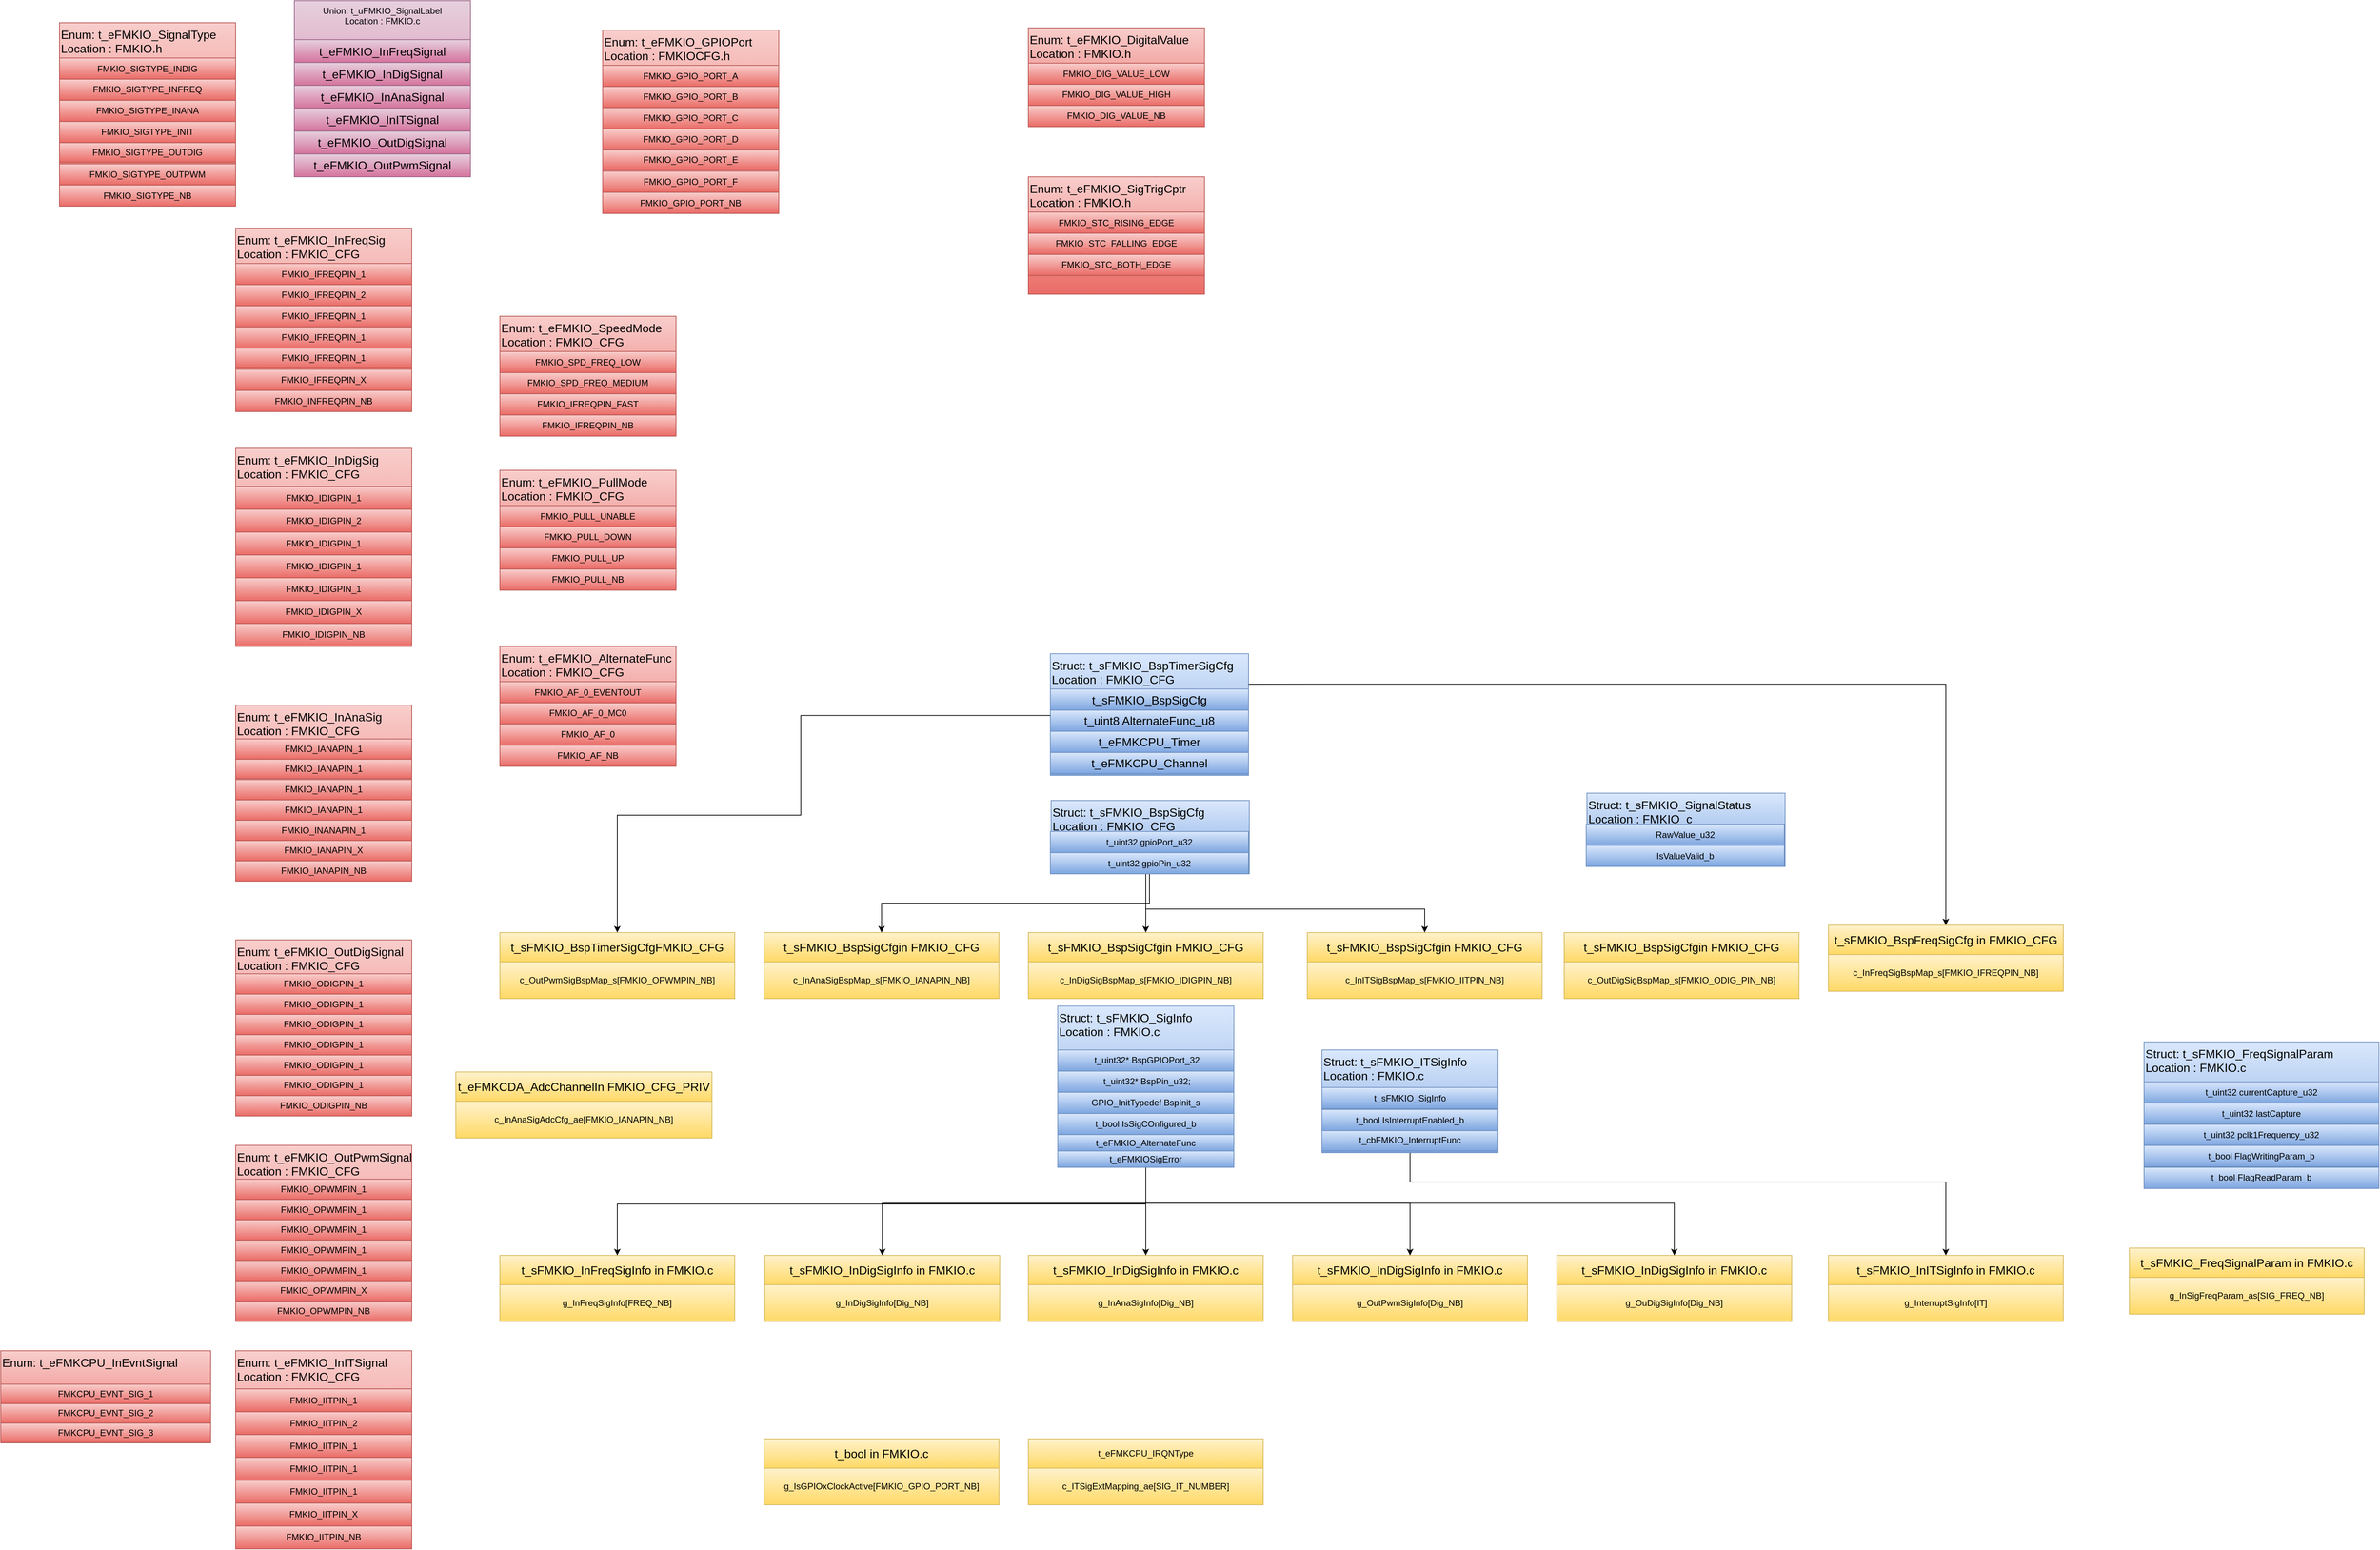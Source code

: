 <mxfile version="24.6.1" type="device" pages="19">
  <diagram name="Type" id="DgGTK7NNw5K_QaCqsnyv">
    <mxGraphModel dx="2899" dy="2383" grid="1" gridSize="10" guides="1" tooltips="1" connect="1" arrows="1" fold="1" page="1" pageScale="1" pageWidth="827" pageHeight="1169" math="0" shadow="0">
      <root>
        <mxCell id="0" />
        <mxCell id="1" parent="0" />
        <mxCell id="_O7IhFxoC_TxVWbguyMf-25" value="" style="group" parent="1" vertex="1" connectable="0">
          <mxGeometry x="200" y="760" width="240" height="240" as="geometry" />
        </mxCell>
        <mxCell id="_O7IhFxoC_TxVWbguyMf-26" value="&lt;span style=&quot;color: rgb(0, 0, 0); text-wrap: nowrap;&quot;&gt;Enum: t_eFMKIO_InAnaSig&lt;/span&gt;&lt;div&gt;&lt;span style=&quot;color: rgb(0, 0, 0); text-wrap: nowrap;&quot;&gt;Location : FMKIO_CFG&lt;/span&gt;&lt;/div&gt;" style="rounded=0;whiteSpace=wrap;html=1;verticalAlign=top;fillColor=#f8cecc;gradientColor=#ea6b66;strokeColor=#b85450;fontSize=16;align=left;" parent="_O7IhFxoC_TxVWbguyMf-25" vertex="1">
          <mxGeometry width="240.0" height="240" as="geometry" />
        </mxCell>
        <mxCell id="_O7IhFxoC_TxVWbguyMf-27" value="FMKIO_IANAPIN_1" style="rounded=0;whiteSpace=wrap;html=1;fillColor=#f8cecc;gradientColor=#ea6b66;strokeColor=#b85450;fontColor=#000000;" parent="_O7IhFxoC_TxVWbguyMf-25" vertex="1">
          <mxGeometry y="46.154" width="240.0" height="27.692" as="geometry" />
        </mxCell>
        <mxCell id="_O7IhFxoC_TxVWbguyMf-28" value="FMKIO_IANAPIN_1" style="rounded=0;whiteSpace=wrap;html=1;fillColor=#f8cecc;gradientColor=#ea6b66;strokeColor=#b85450;fontColor=#000000;" parent="_O7IhFxoC_TxVWbguyMf-25" vertex="1">
          <mxGeometry y="73.85" width="240" height="26.15" as="geometry" />
        </mxCell>
        <mxCell id="_O7IhFxoC_TxVWbguyMf-29" value="FMKIO_IANAPIN_1" style="rounded=0;whiteSpace=wrap;html=1;fillColor=#f8cecc;gradientColor=#ea6b66;strokeColor=#b85450;fontColor=#000000;" parent="_O7IhFxoC_TxVWbguyMf-25" vertex="1">
          <mxGeometry y="101.538" width="240.0" height="27.692" as="geometry" />
        </mxCell>
        <mxCell id="_O7IhFxoC_TxVWbguyMf-30" value="FMKIO_IANAPIN_1" style="rounded=0;whiteSpace=wrap;html=1;fillColor=#f8cecc;gradientColor=#ea6b66;strokeColor=#b85450;fontColor=#000000;" parent="_O7IhFxoC_TxVWbguyMf-25" vertex="1">
          <mxGeometry y="129.231" width="240.0" height="27.692" as="geometry" />
        </mxCell>
        <mxCell id="_O7IhFxoC_TxVWbguyMf-31" value="FMKIO_INANAPIN_1" style="rounded=0;whiteSpace=wrap;html=1;fillColor=#f8cecc;gradientColor=#ea6b66;strokeColor=#b85450;fontColor=#000000;" parent="_O7IhFxoC_TxVWbguyMf-25" vertex="1">
          <mxGeometry y="156.923" width="240.0" height="27.692" as="geometry" />
        </mxCell>
        <mxCell id="_O7IhFxoC_TxVWbguyMf-32" value="FMKIO_IANAPIN_X" style="rounded=0;whiteSpace=wrap;html=1;fillColor=#f8cecc;gradientColor=#ea6b66;strokeColor=#b85450;fontColor=#000000;" parent="_O7IhFxoC_TxVWbguyMf-25" vertex="1">
          <mxGeometry y="184.615" width="240.0" height="27.692" as="geometry" />
        </mxCell>
        <mxCell id="_O7IhFxoC_TxVWbguyMf-33" value="FMKIO_IANAPIN_NB" style="rounded=0;whiteSpace=wrap;html=1;fillColor=#f8cecc;gradientColor=#ea6b66;strokeColor=#b85450;fontColor=#000000;" parent="_O7IhFxoC_TxVWbguyMf-25" vertex="1">
          <mxGeometry y="212.308" width="240.0" height="27.692" as="geometry" />
        </mxCell>
        <mxCell id="_O7IhFxoC_TxVWbguyMf-34" value="" style="group" parent="1" vertex="1" connectable="0">
          <mxGeometry x="200" y="410" width="240" height="270" as="geometry" />
        </mxCell>
        <mxCell id="_O7IhFxoC_TxVWbguyMf-35" value="&lt;span style=&quot;color: rgb(0, 0, 0); text-wrap: nowrap;&quot;&gt;Enum: t_eFMKIO_InDigSig&lt;/span&gt;&lt;div&gt;&lt;span style=&quot;color: rgb(0, 0, 0); text-wrap: nowrap;&quot;&gt;Location : FMKIO_CFG&lt;/span&gt;&lt;/div&gt;" style="rounded=0;whiteSpace=wrap;html=1;verticalAlign=top;fillColor=#f8cecc;gradientColor=#ea6b66;strokeColor=#b85450;fontSize=16;align=left;" parent="_O7IhFxoC_TxVWbguyMf-34" vertex="1">
          <mxGeometry width="240.0" height="270.0" as="geometry" />
        </mxCell>
        <mxCell id="_O7IhFxoC_TxVWbguyMf-36" value="FMKIO_DIGPIN_1" style="rounded=0;whiteSpace=wrap;html=1;fillColor=#f8cecc;gradientColor=#ea6b66;strokeColor=#b85450;fontColor=#000000;" parent="_O7IhFxoC_TxVWbguyMf-34" vertex="1">
          <mxGeometry y="51.923" width="240.0" height="31.154" as="geometry" />
        </mxCell>
        <mxCell id="_O7IhFxoC_TxVWbguyMf-37" value="FMKIO_IDIGPIN_2" style="rounded=0;whiteSpace=wrap;html=1;fillColor=#f8cecc;gradientColor=#ea6b66;strokeColor=#b85450;fontColor=#000000;" parent="_O7IhFxoC_TxVWbguyMf-34" vertex="1">
          <mxGeometry y="83.077" width="240.0" height="31.154" as="geometry" />
        </mxCell>
        <mxCell id="_O7IhFxoC_TxVWbguyMf-38" value="FMKIO_IDIGPIN_1" style="rounded=0;whiteSpace=wrap;html=1;fillColor=#f8cecc;gradientColor=#ea6b66;strokeColor=#b85450;fontColor=#000000;" parent="_O7IhFxoC_TxVWbguyMf-34" vertex="1">
          <mxGeometry y="114.231" width="240.0" height="31.154" as="geometry" />
        </mxCell>
        <mxCell id="_O7IhFxoC_TxVWbguyMf-39" value="FMKIO_IDIGPIN_1" style="rounded=0;whiteSpace=wrap;html=1;fillColor=#f8cecc;gradientColor=#ea6b66;strokeColor=#b85450;fontColor=#000000;" parent="_O7IhFxoC_TxVWbguyMf-34" vertex="1">
          <mxGeometry y="145.385" width="240.0" height="31.154" as="geometry" />
        </mxCell>
        <mxCell id="_O7IhFxoC_TxVWbguyMf-40" value="FMKIO_IDIGPIN_1" style="rounded=0;whiteSpace=wrap;html=1;fillColor=#f8cecc;gradientColor=#ea6b66;strokeColor=#b85450;fontColor=#000000;" parent="_O7IhFxoC_TxVWbguyMf-34" vertex="1">
          <mxGeometry y="176.538" width="240.0" height="31.154" as="geometry" />
        </mxCell>
        <mxCell id="_O7IhFxoC_TxVWbguyMf-41" value="FMKIO_IDIGPIN_X" style="rounded=0;whiteSpace=wrap;html=1;fillColor=#f8cecc;gradientColor=#ea6b66;strokeColor=#b85450;fontColor=#000000;" parent="_O7IhFxoC_TxVWbguyMf-34" vertex="1">
          <mxGeometry y="207.692" width="240.0" height="31.154" as="geometry" />
        </mxCell>
        <mxCell id="_O7IhFxoC_TxVWbguyMf-42" value="FMKIO_IDIGPIN_NB" style="rounded=0;whiteSpace=wrap;html=1;fillColor=#f8cecc;gradientColor=#ea6b66;strokeColor=#b85450;fontColor=#000000;" parent="_O7IhFxoC_TxVWbguyMf-34" vertex="1">
          <mxGeometry y="238.846" width="240.0" height="31.154" as="geometry" />
        </mxCell>
        <mxCell id="_O7IhFxoC_TxVWbguyMf-43" value="FMKIO_IDIGPIN_1" style="rounded=0;whiteSpace=wrap;html=1;fillColor=#f8cecc;gradientColor=#ea6b66;strokeColor=#b85450;fontColor=#000000;" parent="_O7IhFxoC_TxVWbguyMf-34" vertex="1">
          <mxGeometry y="51.923" width="240.0" height="31.154" as="geometry" />
        </mxCell>
        <mxCell id="_O7IhFxoC_TxVWbguyMf-44" value="" style="group" parent="1" vertex="1" connectable="0">
          <mxGeometry x="200" y="110" width="240" height="250" as="geometry" />
        </mxCell>
        <mxCell id="_O7IhFxoC_TxVWbguyMf-17" value="&lt;span style=&quot;color: rgb(0, 0, 0); text-wrap: nowrap;&quot;&gt;Enum: t_eFMKIO_FreqSignal&lt;/span&gt;&lt;div&gt;&lt;span style=&quot;color: rgb(0, 0, 0); text-wrap: nowrap;&quot;&gt;Location : FMKIO_CFG&lt;/span&gt;&lt;/div&gt;" style="rounded=0;whiteSpace=wrap;html=1;verticalAlign=top;fillColor=#f8cecc;gradientColor=#ea6b66;strokeColor=#b85450;fontSize=16;align=left;" parent="_O7IhFxoC_TxVWbguyMf-44" vertex="1">
          <mxGeometry width="240.0" height="230.769" as="geometry" />
        </mxCell>
        <mxCell id="_O7IhFxoC_TxVWbguyMf-18" value="FMKIO_FREQPIN_1" style="rounded=0;whiteSpace=wrap;html=1;fillColor=#f8cecc;gradientColor=#ea6b66;strokeColor=#b85450;fontColor=#000000;" parent="_O7IhFxoC_TxVWbguyMf-44" vertex="1">
          <mxGeometry y="44.379" width="240.0" height="26.627" as="geometry" />
        </mxCell>
        <mxCell id="_O7IhFxoC_TxVWbguyMf-19" value="FMKIO_FREQPIN_2" style="rounded=0;whiteSpace=wrap;html=1;fillColor=#f8cecc;gradientColor=#ea6b66;strokeColor=#b85450;fontColor=#000000;" parent="_O7IhFxoC_TxVWbguyMf-44" vertex="1">
          <mxGeometry y="71.006" width="240.0" height="26.627" as="geometry" />
        </mxCell>
        <mxCell id="_O7IhFxoC_TxVWbguyMf-20" value="FMKIO_FREQPIN_X" style="rounded=0;whiteSpace=wrap;html=1;fillColor=#f8cecc;gradientColor=#ea6b66;strokeColor=#b85450;fontColor=#000000;" parent="_O7IhFxoC_TxVWbguyMf-44" vertex="1">
          <mxGeometry y="97.633" width="240.0" height="26.627" as="geometry" />
        </mxCell>
        <mxCell id="_O7IhFxoC_TxVWbguyMf-21" value="FMKIO_FREQPIN_1" style="rounded=0;whiteSpace=wrap;html=1;fillColor=#f8cecc;gradientColor=#ea6b66;strokeColor=#b85450;fontColor=#000000;" parent="_O7IhFxoC_TxVWbguyMf-44" vertex="1">
          <mxGeometry y="124.26" width="240.0" height="26.627" as="geometry" />
        </mxCell>
        <mxCell id="_O7IhFxoC_TxVWbguyMf-22" value="FMKIO_FREQPIN_1" style="rounded=0;whiteSpace=wrap;html=1;fillColor=#f8cecc;gradientColor=#ea6b66;strokeColor=#b85450;fontColor=#000000;" parent="_O7IhFxoC_TxVWbguyMf-44" vertex="1">
          <mxGeometry y="150.888" width="240.0" height="26.627" as="geometry" />
        </mxCell>
        <mxCell id="_O7IhFxoC_TxVWbguyMf-23" value="FMKIO_FREQPIN_1" style="rounded=0;whiteSpace=wrap;html=1;fillColor=#f8cecc;gradientColor=#ea6b66;strokeColor=#b85450;fontColor=#000000;" parent="_O7IhFxoC_TxVWbguyMf-44" vertex="1">
          <mxGeometry y="177.515" width="240.0" height="26.627" as="geometry" />
        </mxCell>
        <mxCell id="_O7IhFxoC_TxVWbguyMf-24" value="FMKIO_FREQPIN_NB" style="rounded=0;whiteSpace=wrap;html=1;fillColor=#f8cecc;gradientColor=#ea6b66;strokeColor=#b85450;fontColor=#000000;" parent="_O7IhFxoC_TxVWbguyMf-44" vertex="1">
          <mxGeometry y="204.142" width="240.0" height="26.627" as="geometry" />
        </mxCell>
        <mxCell id="_O7IhFxoC_TxVWbguyMf-9" value="" style="group" parent="_O7IhFxoC_TxVWbguyMf-44" vertex="1" connectable="0">
          <mxGeometry width="240.0" height="250" as="geometry" />
        </mxCell>
        <mxCell id="_O7IhFxoC_TxVWbguyMf-1" value="&lt;span style=&quot;color: rgb(0, 0, 0); text-wrap: nowrap;&quot;&gt;Enum: t_eFMKIO_InFreqSig&lt;/span&gt;&lt;div&gt;&lt;span style=&quot;color: rgb(0, 0, 0); text-wrap: nowrap;&quot;&gt;Location : FMKIO_CFG&lt;/span&gt;&lt;/div&gt;" style="rounded=0;whiteSpace=wrap;html=1;verticalAlign=top;fillColor=#f8cecc;gradientColor=#ea6b66;strokeColor=#b85450;fontSize=16;align=left;" parent="_O7IhFxoC_TxVWbguyMf-9" vertex="1">
          <mxGeometry width="240.0" height="250" as="geometry" />
        </mxCell>
        <mxCell id="_O7IhFxoC_TxVWbguyMf-2" value="FMKIO_IFREQPIN_1" style="rounded=0;whiteSpace=wrap;html=1;fillColor=#f8cecc;gradientColor=#ea6b66;strokeColor=#b85450;fontColor=#000000;" parent="_O7IhFxoC_TxVWbguyMf-9" vertex="1">
          <mxGeometry y="48.077" width="240.0" height="28.846" as="geometry" />
        </mxCell>
        <mxCell id="_O7IhFxoC_TxVWbguyMf-10" value="FMKIO_IFREQPIN_2" style="rounded=0;whiteSpace=wrap;html=1;fillColor=#f8cecc;gradientColor=#ea6b66;strokeColor=#b85450;fontColor=#000000;" parent="_O7IhFxoC_TxVWbguyMf-9" vertex="1">
          <mxGeometry y="76.923" width="240.0" height="28.846" as="geometry" />
        </mxCell>
        <mxCell id="_O7IhFxoC_TxVWbguyMf-11" value="FMKIO_IFREQPIN_1" style="rounded=0;whiteSpace=wrap;html=1;fillColor=#f8cecc;gradientColor=#ea6b66;strokeColor=#b85450;fontColor=#000000;" parent="_O7IhFxoC_TxVWbguyMf-9" vertex="1">
          <mxGeometry y="105.769" width="240.0" height="28.846" as="geometry" />
        </mxCell>
        <mxCell id="_O7IhFxoC_TxVWbguyMf-12" value="FMKIO_IFREQPIN_1" style="rounded=0;whiteSpace=wrap;html=1;fillColor=#f8cecc;gradientColor=#ea6b66;strokeColor=#b85450;fontColor=#000000;" parent="_O7IhFxoC_TxVWbguyMf-9" vertex="1">
          <mxGeometry y="134.615" width="240.0" height="28.846" as="geometry" />
        </mxCell>
        <mxCell id="_O7IhFxoC_TxVWbguyMf-13" value="FMKIO_IFREQPIN_1" style="rounded=0;whiteSpace=wrap;html=1;fillColor=#f8cecc;gradientColor=#ea6b66;strokeColor=#b85450;fontColor=#000000;" parent="_O7IhFxoC_TxVWbguyMf-9" vertex="1">
          <mxGeometry y="163.46" width="240" height="26.54" as="geometry" />
        </mxCell>
        <mxCell id="_O7IhFxoC_TxVWbguyMf-14" value="FMKIO_IFREQPIN_X" style="rounded=0;whiteSpace=wrap;html=1;fillColor=#f8cecc;gradientColor=#ea6b66;strokeColor=#b85450;fontColor=#000000;" parent="_O7IhFxoC_TxVWbguyMf-9" vertex="1">
          <mxGeometry y="192.308" width="240.0" height="28.846" as="geometry" />
        </mxCell>
        <mxCell id="_O7IhFxoC_TxVWbguyMf-15" value="FMKIO_INFREQPIN_NB" style="rounded=0;whiteSpace=wrap;html=1;fillColor=#f8cecc;gradientColor=#ea6b66;strokeColor=#b85450;fontColor=#000000;" parent="_O7IhFxoC_TxVWbguyMf-9" vertex="1">
          <mxGeometry y="221.154" width="240.0" height="28.846" as="geometry" />
        </mxCell>
        <mxCell id="_O7IhFxoC_TxVWbguyMf-45" value="" style="group" parent="1" vertex="1" connectable="0">
          <mxGeometry x="200" y="1080" width="240" height="240" as="geometry" />
        </mxCell>
        <mxCell id="_O7IhFxoC_TxVWbguyMf-46" value="&lt;span style=&quot;color: rgb(0, 0, 0); text-wrap: nowrap;&quot;&gt;Enum: t_eFMKIO_OutDigSignal&lt;/span&gt;&lt;div&gt;&lt;span style=&quot;color: rgb(0, 0, 0); text-wrap: nowrap;&quot;&gt;Location : FMKIO_CFG&lt;/span&gt;&lt;/div&gt;" style="rounded=0;whiteSpace=wrap;html=1;verticalAlign=top;fillColor=#f8cecc;gradientColor=#ea6b66;strokeColor=#b85450;fontSize=16;align=left;" parent="_O7IhFxoC_TxVWbguyMf-45" vertex="1">
          <mxGeometry width="240.0" height="240" as="geometry" />
        </mxCell>
        <mxCell id="_O7IhFxoC_TxVWbguyMf-47" value="FMKIO_ODIGPIN_1" style="rounded=0;whiteSpace=wrap;html=1;fillColor=#f8cecc;gradientColor=#ea6b66;strokeColor=#b85450;fontColor=#000000;" parent="_O7IhFxoC_TxVWbguyMf-45" vertex="1">
          <mxGeometry y="46.154" width="240.0" height="27.692" as="geometry" />
        </mxCell>
        <mxCell id="_O7IhFxoC_TxVWbguyMf-48" value="FMKIO_ODIGPIN_1" style="rounded=0;whiteSpace=wrap;html=1;fillColor=#f8cecc;gradientColor=#ea6b66;strokeColor=#b85450;fontColor=#000000;" parent="_O7IhFxoC_TxVWbguyMf-45" vertex="1">
          <mxGeometry y="73.846" width="240.0" height="27.692" as="geometry" />
        </mxCell>
        <mxCell id="_O7IhFxoC_TxVWbguyMf-49" value="FMKIO_ODIGPIN_1" style="rounded=0;whiteSpace=wrap;html=1;fillColor=#f8cecc;gradientColor=#ea6b66;strokeColor=#b85450;fontColor=#000000;" parent="_O7IhFxoC_TxVWbguyMf-45" vertex="1">
          <mxGeometry y="101.538" width="240.0" height="27.692" as="geometry" />
        </mxCell>
        <mxCell id="_O7IhFxoC_TxVWbguyMf-50" value="FMKIO_ODIGPIN_1" style="rounded=0;whiteSpace=wrap;html=1;fillColor=#f8cecc;gradientColor=#ea6b66;strokeColor=#b85450;fontColor=#000000;" parent="_O7IhFxoC_TxVWbguyMf-45" vertex="1">
          <mxGeometry y="129.231" width="240.0" height="27.692" as="geometry" />
        </mxCell>
        <mxCell id="_O7IhFxoC_TxVWbguyMf-51" value="FMKIO_ODIGPIN_1" style="rounded=0;whiteSpace=wrap;html=1;fillColor=#f8cecc;gradientColor=#ea6b66;strokeColor=#b85450;fontColor=#000000;" parent="_O7IhFxoC_TxVWbguyMf-45" vertex="1">
          <mxGeometry y="156.923" width="240.0" height="27.692" as="geometry" />
        </mxCell>
        <mxCell id="_O7IhFxoC_TxVWbguyMf-52" value="FMKIO_ODIGPIN_1" style="rounded=0;whiteSpace=wrap;html=1;fillColor=#f8cecc;gradientColor=#ea6b66;strokeColor=#b85450;fontColor=#000000;" parent="_O7IhFxoC_TxVWbguyMf-45" vertex="1">
          <mxGeometry y="184.615" width="240.0" height="27.692" as="geometry" />
        </mxCell>
        <mxCell id="_O7IhFxoC_TxVWbguyMf-53" value="FMKIO_ODIGPIN_NB" style="rounded=0;whiteSpace=wrap;html=1;fillColor=#f8cecc;gradientColor=#ea6b66;strokeColor=#b85450;fontColor=#000000;" parent="_O7IhFxoC_TxVWbguyMf-45" vertex="1">
          <mxGeometry y="212.308" width="240.0" height="27.692" as="geometry" />
        </mxCell>
        <mxCell id="_O7IhFxoC_TxVWbguyMf-63" value="" style="group" parent="1" vertex="1" connectable="0">
          <mxGeometry x="200" y="1360" width="240" height="240" as="geometry" />
        </mxCell>
        <mxCell id="_O7IhFxoC_TxVWbguyMf-64" value="&lt;span style=&quot;color: rgb(0, 0, 0); text-wrap: nowrap;&quot;&gt;Enum: t_eFMKIO_OutPwmSignal&lt;/span&gt;&lt;div&gt;&lt;span style=&quot;color: rgb(0, 0, 0); text-wrap: nowrap;&quot;&gt;Location : FMKIO_CFG&lt;/span&gt;&lt;/div&gt;" style="rounded=0;whiteSpace=wrap;html=1;verticalAlign=top;fillColor=#f8cecc;gradientColor=#ea6b66;strokeColor=#b85450;fontSize=16;align=left;" parent="_O7IhFxoC_TxVWbguyMf-63" vertex="1">
          <mxGeometry width="240.0" height="240" as="geometry" />
        </mxCell>
        <mxCell id="_O7IhFxoC_TxVWbguyMf-65" value="FMKIO_OPWMPIN_1" style="rounded=0;whiteSpace=wrap;html=1;fillColor=#f8cecc;gradientColor=#ea6b66;strokeColor=#b85450;fontColor=#000000;" parent="_O7IhFxoC_TxVWbguyMf-63" vertex="1">
          <mxGeometry y="46.154" width="240.0" height="27.692" as="geometry" />
        </mxCell>
        <mxCell id="_O7IhFxoC_TxVWbguyMf-66" value="FMKIO_OPWMPIN_1" style="rounded=0;whiteSpace=wrap;html=1;fillColor=#f8cecc;gradientColor=#ea6b66;strokeColor=#b85450;fontColor=#000000;" parent="_O7IhFxoC_TxVWbguyMf-63" vertex="1">
          <mxGeometry y="73.846" width="240.0" height="27.692" as="geometry" />
        </mxCell>
        <mxCell id="_O7IhFxoC_TxVWbguyMf-67" value="FMKIO_OPWMPIN_1" style="rounded=0;whiteSpace=wrap;html=1;fillColor=#f8cecc;gradientColor=#ea6b66;strokeColor=#b85450;fontColor=#000000;" parent="_O7IhFxoC_TxVWbguyMf-63" vertex="1">
          <mxGeometry y="101.538" width="240.0" height="27.692" as="geometry" />
        </mxCell>
        <mxCell id="_O7IhFxoC_TxVWbguyMf-68" value="FMKIO_OPWMPIN_1" style="rounded=0;whiteSpace=wrap;html=1;fillColor=#f8cecc;gradientColor=#ea6b66;strokeColor=#b85450;fontColor=#000000;" parent="_O7IhFxoC_TxVWbguyMf-63" vertex="1">
          <mxGeometry y="129.231" width="240.0" height="27.692" as="geometry" />
        </mxCell>
        <mxCell id="_O7IhFxoC_TxVWbguyMf-69" value="FMKIO_OPWMPIN_1" style="rounded=0;whiteSpace=wrap;html=1;fillColor=#f8cecc;gradientColor=#ea6b66;strokeColor=#b85450;fontColor=#000000;" parent="_O7IhFxoC_TxVWbguyMf-63" vertex="1">
          <mxGeometry y="156.923" width="240.0" height="27.692" as="geometry" />
        </mxCell>
        <mxCell id="_O7IhFxoC_TxVWbguyMf-70" value="FMKIO_OPWMPIN_X" style="rounded=0;whiteSpace=wrap;html=1;fillColor=#f8cecc;gradientColor=#ea6b66;strokeColor=#b85450;fontColor=#000000;" parent="_O7IhFxoC_TxVWbguyMf-63" vertex="1">
          <mxGeometry y="184.615" width="240.0" height="27.692" as="geometry" />
        </mxCell>
        <mxCell id="_O7IhFxoC_TxVWbguyMf-71" value="FMKIO_OPWMPIN_NB" style="rounded=0;whiteSpace=wrap;html=1;fillColor=#f8cecc;gradientColor=#ea6b66;strokeColor=#b85450;fontColor=#000000;" parent="_O7IhFxoC_TxVWbguyMf-63" vertex="1">
          <mxGeometry y="212.308" width="240.0" height="27.692" as="geometry" />
        </mxCell>
        <mxCell id="_O7IhFxoC_TxVWbguyMf-91" value="" style="group" parent="1" vertex="1" connectable="0">
          <mxGeometry x="560" y="440" width="240" height="163.465" as="geometry" />
        </mxCell>
        <mxCell id="_O7IhFxoC_TxVWbguyMf-82" value="&lt;span style=&quot;color: rgb(0, 0, 0); text-wrap: nowrap;&quot;&gt;Enum: t_eFMKIO_PullMode&lt;/span&gt;&lt;div&gt;&lt;span style=&quot;color: rgb(0, 0, 0); text-wrap: nowrap;&quot;&gt;Location : FMKIO_CFG&lt;/span&gt;&lt;/div&gt;" style="rounded=0;whiteSpace=wrap;html=1;verticalAlign=top;fillColor=#f8cecc;gradientColor=#ea6b66;strokeColor=#b85450;fontSize=16;align=left;fontStyle=0" parent="_O7IhFxoC_TxVWbguyMf-91" vertex="1">
          <mxGeometry width="240" height="160" as="geometry" />
        </mxCell>
        <mxCell id="_O7IhFxoC_TxVWbguyMf-83" value="FMKIO_PULL_UNABLE" style="rounded=0;whiteSpace=wrap;html=1;fillColor=#f8cecc;gradientColor=#ea6b66;strokeColor=#b85450;fontColor=#000000;fontStyle=0" parent="_O7IhFxoC_TxVWbguyMf-91" vertex="1">
          <mxGeometry y="48.077" width="240.0" height="28.846" as="geometry" />
        </mxCell>
        <mxCell id="_O7IhFxoC_TxVWbguyMf-84" value="FMKIO_PULL_DOWN" style="rounded=0;whiteSpace=wrap;html=1;fillColor=#f8cecc;gradientColor=#ea6b66;strokeColor=#b85450;fontColor=#000000;fontStyle=0" parent="_O7IhFxoC_TxVWbguyMf-91" vertex="1">
          <mxGeometry y="76.923" width="240.0" height="28.846" as="geometry" />
        </mxCell>
        <mxCell id="_O7IhFxoC_TxVWbguyMf-85" value="FMKIO_PULL_UP" style="rounded=0;whiteSpace=wrap;html=1;fillColor=#f8cecc;gradientColor=#ea6b66;strokeColor=#b85450;fontColor=#000000;fontStyle=0" parent="_O7IhFxoC_TxVWbguyMf-91" vertex="1">
          <mxGeometry y="105.769" width="240.0" height="28.846" as="geometry" />
        </mxCell>
        <mxCell id="_O7IhFxoC_TxVWbguyMf-90" value="FMKIO_PULL_NB" style="rounded=0;whiteSpace=wrap;html=1;fillColor=#f8cecc;gradientColor=#ea6b66;strokeColor=#b85450;fontColor=#000000;fontStyle=0" parent="_O7IhFxoC_TxVWbguyMf-91" vertex="1">
          <mxGeometry y="134.619" width="240.0" height="28.846" as="geometry" />
        </mxCell>
        <mxCell id="_O7IhFxoC_TxVWbguyMf-92" value="" style="group" parent="1" vertex="1" connectable="0">
          <mxGeometry x="560" y="230" width="240" height="163.465" as="geometry" />
        </mxCell>
        <mxCell id="_O7IhFxoC_TxVWbguyMf-93" value="&lt;span style=&quot;color: rgb(0, 0, 0); text-wrap: nowrap;&quot;&gt;Enum: t_eFMKIO_SpeedMode&lt;/span&gt;&lt;div&gt;&lt;span style=&quot;color: rgb(0, 0, 0); text-wrap: nowrap;&quot;&gt;Location : FMKIO_CFG&lt;/span&gt;&lt;/div&gt;" style="rounded=0;whiteSpace=wrap;html=1;verticalAlign=top;fillColor=#f8cecc;gradientColor=#ea6b66;strokeColor=#b85450;fontSize=16;align=left;fontStyle=0" parent="_O7IhFxoC_TxVWbguyMf-92" vertex="1">
          <mxGeometry width="240" height="160" as="geometry" />
        </mxCell>
        <mxCell id="_O7IhFxoC_TxVWbguyMf-94" value="FMKIO_SPD_FREQ_LOW" style="rounded=0;whiteSpace=wrap;html=1;fillColor=#f8cecc;gradientColor=#ea6b66;strokeColor=#b85450;fontColor=#000000;fontStyle=0" parent="_O7IhFxoC_TxVWbguyMf-92" vertex="1">
          <mxGeometry y="48.077" width="240.0" height="28.846" as="geometry" />
        </mxCell>
        <mxCell id="_O7IhFxoC_TxVWbguyMf-95" value="FMKIO_SPD_FREQ_MEDIUM" style="rounded=0;whiteSpace=wrap;html=1;fillColor=#f8cecc;gradientColor=#ea6b66;strokeColor=#b85450;fontColor=#000000;fontStyle=0" parent="_O7IhFxoC_TxVWbguyMf-92" vertex="1">
          <mxGeometry y="76.923" width="240.0" height="28.846" as="geometry" />
        </mxCell>
        <mxCell id="_O7IhFxoC_TxVWbguyMf-96" value="FMKIO_IFREQPIN_FAST" style="rounded=0;whiteSpace=wrap;html=1;fillColor=#f8cecc;gradientColor=#ea6b66;strokeColor=#b85450;fontColor=#000000;fontStyle=0" parent="_O7IhFxoC_TxVWbguyMf-92" vertex="1">
          <mxGeometry y="105.769" width="240.0" height="28.846" as="geometry" />
        </mxCell>
        <mxCell id="_O7IhFxoC_TxVWbguyMf-97" value="FMKIO_IFREQPIN_NB" style="rounded=0;whiteSpace=wrap;html=1;fillColor=#f8cecc;gradientColor=#ea6b66;strokeColor=#b85450;fontColor=#000000;fontStyle=0" parent="_O7IhFxoC_TxVWbguyMf-92" vertex="1">
          <mxGeometry y="134.619" width="240.0" height="28.846" as="geometry" />
        </mxCell>
        <mxCell id="_O7IhFxoC_TxVWbguyMf-146" value="" style="group" parent="1" vertex="1" connectable="0">
          <mxGeometry x="2370" y="1060" width="320" height="90" as="geometry" />
        </mxCell>
        <mxCell id="_O7IhFxoC_TxVWbguyMf-139" value="" style="rounded=0;whiteSpace=wrap;html=1;fillColor=#fff2cc;gradientColor=#ffd966;strokeColor=#d6b656;fontColor=#000000;" parent="_O7IhFxoC_TxVWbguyMf-146" vertex="1">
          <mxGeometry width="320" height="90" as="geometry" />
        </mxCell>
        <mxCell id="_O7IhFxoC_TxVWbguyMf-144" value="&lt;span style=&quot;font-size: 16px; text-align: left; text-wrap: nowrap;&quot;&gt;t_sFMKIO_BspFreqSigCfg in FMKIO_CFG&lt;/span&gt;" style="rounded=0;whiteSpace=wrap;html=1;fillColor=#fff2cc;gradientColor=#ffd966;strokeColor=#d6b656;fontColor=#000000;" parent="_O7IhFxoC_TxVWbguyMf-146" vertex="1">
          <mxGeometry width="320" height="40" as="geometry" />
        </mxCell>
        <mxCell id="_O7IhFxoC_TxVWbguyMf-145" value="c_InFreqSigBspMap_s[FMKIO_IFREQPIN_NB]" style="rounded=0;whiteSpace=wrap;html=1;fillColor=#fff2cc;gradientColor=#ffd966;strokeColor=#d6b656;fontColor=#000000;" parent="_O7IhFxoC_TxVWbguyMf-146" vertex="1">
          <mxGeometry y="40" width="320" height="50" as="geometry" />
        </mxCell>
        <mxCell id="_O7IhFxoC_TxVWbguyMf-147" value="" style="group" parent="1" vertex="1" connectable="0">
          <mxGeometry x="1280" y="1070" width="320" height="90" as="geometry" />
        </mxCell>
        <mxCell id="_O7IhFxoC_TxVWbguyMf-148" value="" style="rounded=0;whiteSpace=wrap;html=1;fillColor=#fff2cc;gradientColor=#ffd966;strokeColor=#d6b656;fontColor=#000000;" parent="_O7IhFxoC_TxVWbguyMf-147" vertex="1">
          <mxGeometry width="320" height="90" as="geometry" />
        </mxCell>
        <mxCell id="_O7IhFxoC_TxVWbguyMf-149" value="&lt;span style=&quot;font-size: 16px; text-align: left; text-wrap: nowrap;&quot;&gt;t_sFMKIO_BspSigCfgin FMKIO_CFG&lt;/span&gt;" style="rounded=0;whiteSpace=wrap;html=1;fillColor=#fff2cc;gradientColor=#ffd966;strokeColor=#d6b656;fontColor=#000000;" parent="_O7IhFxoC_TxVWbguyMf-147" vertex="1">
          <mxGeometry width="320" height="40" as="geometry" />
        </mxCell>
        <mxCell id="_O7IhFxoC_TxVWbguyMf-150" value="c_InDigSigBspMap_s[FMKIO_IDIGPIN_NB]" style="rounded=0;whiteSpace=wrap;html=1;fillColor=#fff2cc;gradientColor=#ffd966;strokeColor=#d6b656;fontColor=#000000;" parent="_O7IhFxoC_TxVWbguyMf-147" vertex="1">
          <mxGeometry y="40" width="320" height="50" as="geometry" />
        </mxCell>
        <mxCell id="_O7IhFxoC_TxVWbguyMf-151" value="" style="group" parent="1" vertex="1" connectable="0">
          <mxGeometry x="920" y="1070" width="320" height="90" as="geometry" />
        </mxCell>
        <mxCell id="_O7IhFxoC_TxVWbguyMf-152" value="" style="rounded=0;whiteSpace=wrap;html=1;fillColor=#fff2cc;gradientColor=#ffd966;strokeColor=#d6b656;fontColor=#000000;" parent="_O7IhFxoC_TxVWbguyMf-151" vertex="1">
          <mxGeometry width="320" height="90" as="geometry" />
        </mxCell>
        <mxCell id="_O7IhFxoC_TxVWbguyMf-153" value="&lt;span style=&quot;font-size: 16px; text-align: left; text-wrap: nowrap;&quot;&gt;t_sFMKIO_BspSigCfgin FMKIO_CFG&lt;/span&gt;" style="rounded=0;whiteSpace=wrap;html=1;fillColor=#fff2cc;gradientColor=#ffd966;strokeColor=#d6b656;fontColor=#000000;" parent="_O7IhFxoC_TxVWbguyMf-151" vertex="1">
          <mxGeometry width="320" height="40" as="geometry" />
        </mxCell>
        <mxCell id="_O7IhFxoC_TxVWbguyMf-154" value="c_InAnaSigBspMap_s[FMKIO_IANAPIN_NB]" style="rounded=0;whiteSpace=wrap;html=1;fillColor=#fff2cc;gradientColor=#ffd966;strokeColor=#d6b656;fontColor=#000000;" parent="_O7IhFxoC_TxVWbguyMf-151" vertex="1">
          <mxGeometry y="40" width="320" height="50" as="geometry" />
        </mxCell>
        <mxCell id="_O7IhFxoC_TxVWbguyMf-155" value="" style="group" parent="1" vertex="1" connectable="0">
          <mxGeometry x="560" y="1070" width="320" height="90" as="geometry" />
        </mxCell>
        <mxCell id="_O7IhFxoC_TxVWbguyMf-156" value="" style="rounded=0;whiteSpace=wrap;html=1;fillColor=#fff2cc;gradientColor=#ffd966;strokeColor=#d6b656;fontColor=#000000;" parent="_O7IhFxoC_TxVWbguyMf-155" vertex="1">
          <mxGeometry width="320" height="90" as="geometry" />
        </mxCell>
        <mxCell id="_O7IhFxoC_TxVWbguyMf-157" value="&lt;span style=&quot;font-size: 16px; text-align: left; text-wrap: nowrap;&quot;&gt;t_sFMKIO_BspTimerSigCfg&lt;/span&gt;&lt;span style=&quot;font-size: 16px; text-align: left; text-wrap: nowrap;&quot;&gt;FMKIO_CFG&lt;/span&gt;" style="rounded=0;whiteSpace=wrap;html=1;fillColor=#fff2cc;gradientColor=#ffd966;strokeColor=#d6b656;fontColor=#000000;" parent="_O7IhFxoC_TxVWbguyMf-155" vertex="1">
          <mxGeometry width="320" height="40" as="geometry" />
        </mxCell>
        <mxCell id="_O7IhFxoC_TxVWbguyMf-158" value="c_OutPwmSigBspMap_s[FMKIO_OPWMPIN_NB]" style="rounded=0;whiteSpace=wrap;html=1;fillColor=#fff2cc;gradientColor=#ffd966;strokeColor=#d6b656;fontColor=#000000;" parent="_O7IhFxoC_TxVWbguyMf-155" vertex="1">
          <mxGeometry y="40" width="320" height="50" as="geometry" />
        </mxCell>
        <mxCell id="_O7IhFxoC_TxVWbguyMf-163" value="" style="group" parent="1" vertex="1" connectable="0">
          <mxGeometry x="1660" y="1070" width="320" height="90" as="geometry" />
        </mxCell>
        <mxCell id="_O7IhFxoC_TxVWbguyMf-164" value="" style="rounded=0;whiteSpace=wrap;html=1;fillColor=#fff2cc;gradientColor=#ffd966;strokeColor=#d6b656;fontColor=#000000;" parent="_O7IhFxoC_TxVWbguyMf-163" vertex="1">
          <mxGeometry width="320" height="90" as="geometry" />
        </mxCell>
        <mxCell id="_O7IhFxoC_TxVWbguyMf-165" value="&lt;span style=&quot;font-size: 16px; text-align: left; text-wrap: nowrap;&quot;&gt;t_sFMKIO_BspSigCfgin FMKIO_CFG&lt;/span&gt;" style="rounded=0;whiteSpace=wrap;html=1;fillColor=#fff2cc;gradientColor=#ffd966;strokeColor=#d6b656;fontColor=#000000;" parent="_O7IhFxoC_TxVWbguyMf-163" vertex="1">
          <mxGeometry width="320" height="40" as="geometry" />
        </mxCell>
        <mxCell id="_O7IhFxoC_TxVWbguyMf-166" value="c_InITSigBspMap_s[FMKIO_IITPIN_NB]" style="rounded=0;whiteSpace=wrap;html=1;fillColor=#fff2cc;gradientColor=#ffd966;strokeColor=#d6b656;fontColor=#000000;" parent="_O7IhFxoC_TxVWbguyMf-163" vertex="1">
          <mxGeometry y="40" width="320" height="50" as="geometry" />
        </mxCell>
        <mxCell id="_O7IhFxoC_TxVWbguyMf-169" style="edgeStyle=orthogonalEdgeStyle;rounded=0;orthogonalLoop=1;jettySize=auto;html=1;exitX=0.5;exitY=1;exitDx=0;exitDy=0;entryX=0.5;entryY=0;entryDx=0;entryDy=0;" parent="1" source="_O7IhFxoC_TxVWbguyMf-143" target="_O7IhFxoC_TxVWbguyMf-153" edge="1">
          <mxGeometry relative="1" as="geometry" />
        </mxCell>
        <mxCell id="_O7IhFxoC_TxVWbguyMf-170" style="edgeStyle=orthogonalEdgeStyle;rounded=0;orthogonalLoop=1;jettySize=auto;html=1;exitX=0.5;exitY=1;exitDx=0;exitDy=0;" parent="1" source="_O7IhFxoC_TxVWbguyMf-143" target="_O7IhFxoC_TxVWbguyMf-149" edge="1">
          <mxGeometry relative="1" as="geometry" />
        </mxCell>
        <mxCell id="_O7IhFxoC_TxVWbguyMf-185" value="" style="group" parent="1" vertex="1" connectable="0">
          <mxGeometry x="200" y="1640" width="240" height="270" as="geometry" />
        </mxCell>
        <mxCell id="_O7IhFxoC_TxVWbguyMf-186" value="&lt;span style=&quot;color: rgb(0, 0, 0); text-wrap: nowrap;&quot;&gt;Enum: t_eFMKIO_InITSignal&lt;/span&gt;&lt;div&gt;&lt;span style=&quot;color: rgb(0, 0, 0); text-wrap: nowrap;&quot;&gt;Location : FMKIO_CFG&lt;/span&gt;&lt;/div&gt;" style="rounded=0;whiteSpace=wrap;html=1;verticalAlign=top;fillColor=#f8cecc;gradientColor=#ea6b66;strokeColor=#b85450;fontSize=16;align=left;" parent="_O7IhFxoC_TxVWbguyMf-185" vertex="1">
          <mxGeometry width="240.0" height="270.0" as="geometry" />
        </mxCell>
        <mxCell id="_O7IhFxoC_TxVWbguyMf-187" value="FMKIO_DIGPIN_1" style="rounded=0;whiteSpace=wrap;html=1;fillColor=#f8cecc;gradientColor=#ea6b66;strokeColor=#b85450;fontColor=#000000;" parent="_O7IhFxoC_TxVWbguyMf-185" vertex="1">
          <mxGeometry y="51.923" width="240.0" height="31.154" as="geometry" />
        </mxCell>
        <mxCell id="_O7IhFxoC_TxVWbguyMf-188" value="FMKIO_IITPIN_2" style="rounded=0;whiteSpace=wrap;html=1;fillColor=#f8cecc;gradientColor=#ea6b66;strokeColor=#b85450;fontColor=#000000;" parent="_O7IhFxoC_TxVWbguyMf-185" vertex="1">
          <mxGeometry y="83.077" width="240.0" height="31.154" as="geometry" />
        </mxCell>
        <mxCell id="_O7IhFxoC_TxVWbguyMf-189" value="FMKIO_IITPIN_1" style="rounded=0;whiteSpace=wrap;html=1;fillColor=#f8cecc;gradientColor=#ea6b66;strokeColor=#b85450;fontColor=#000000;" parent="_O7IhFxoC_TxVWbguyMf-185" vertex="1">
          <mxGeometry y="114.231" width="240.0" height="31.154" as="geometry" />
        </mxCell>
        <mxCell id="_O7IhFxoC_TxVWbguyMf-190" value="FMKIO_IITPIN_1" style="rounded=0;whiteSpace=wrap;html=1;fillColor=#f8cecc;gradientColor=#ea6b66;strokeColor=#b85450;fontColor=#000000;" parent="_O7IhFxoC_TxVWbguyMf-185" vertex="1">
          <mxGeometry y="145.385" width="240.0" height="31.154" as="geometry" />
        </mxCell>
        <mxCell id="_O7IhFxoC_TxVWbguyMf-191" value="FMKIO_IITPIN_1" style="rounded=0;whiteSpace=wrap;html=1;fillColor=#f8cecc;gradientColor=#ea6b66;strokeColor=#b85450;fontColor=#000000;" parent="_O7IhFxoC_TxVWbguyMf-185" vertex="1">
          <mxGeometry y="176.538" width="240.0" height="31.154" as="geometry" />
        </mxCell>
        <mxCell id="_O7IhFxoC_TxVWbguyMf-192" value="FMKIO_IITPIN_X" style="rounded=0;whiteSpace=wrap;html=1;fillColor=#f8cecc;gradientColor=#ea6b66;strokeColor=#b85450;fontColor=#000000;" parent="_O7IhFxoC_TxVWbguyMf-185" vertex="1">
          <mxGeometry y="207.692" width="240.0" height="31.154" as="geometry" />
        </mxCell>
        <mxCell id="_O7IhFxoC_TxVWbguyMf-193" value="FMKIO_IITPIN_NB" style="rounded=0;whiteSpace=wrap;html=1;fillColor=#f8cecc;gradientColor=#ea6b66;strokeColor=#b85450;fontColor=#000000;" parent="_O7IhFxoC_TxVWbguyMf-185" vertex="1">
          <mxGeometry y="238.846" width="240.0" height="31.154" as="geometry" />
        </mxCell>
        <mxCell id="_O7IhFxoC_TxVWbguyMf-194" value="FMKIO_IITPIN_1" style="rounded=0;whiteSpace=wrap;html=1;fillColor=#f8cecc;gradientColor=#ea6b66;strokeColor=#b85450;fontColor=#000000;" parent="_O7IhFxoC_TxVWbguyMf-185" vertex="1">
          <mxGeometry y="51.923" width="240.0" height="31.154" as="geometry" />
        </mxCell>
        <mxCell id="v1rWpi2iOjVp5Ckd49vm-5" style="edgeStyle=orthogonalEdgeStyle;rounded=0;orthogonalLoop=1;jettySize=auto;html=1;exitX=0.5;exitY=1;exitDx=0;exitDy=0;entryX=0.5;entryY=0;entryDx=0;entryDy=0;" parent="1" source="_O7IhFxoC_TxVWbguyMf-143" target="_O7IhFxoC_TxVWbguyMf-165" edge="1">
          <mxGeometry relative="1" as="geometry">
            <mxPoint x="2325" y="1070" as="targetPoint" />
            <Array as="points">
              <mxPoint x="1440" y="1038" />
              <mxPoint x="1820" y="1038" />
            </Array>
          </mxGeometry>
        </mxCell>
        <mxCell id="JgCrTObXDM9ruDviRzU_-1" value="" style="group" parent="1" connectable="0" vertex="1">
          <mxGeometry x="-40" y="-170" width="240" height="250" as="geometry" />
        </mxCell>
        <mxCell id="JgCrTObXDM9ruDviRzU_-2" value="&lt;span style=&quot;color: rgb(0, 0, 0); text-wrap: nowrap;&quot;&gt;Enum: t_eFMKIO_FreqSignal&lt;/span&gt;&lt;div&gt;&lt;span style=&quot;color: rgb(0, 0, 0); text-wrap: nowrap;&quot;&gt;Location : FMKIO_CFG&lt;/span&gt;&lt;/div&gt;" style="rounded=0;whiteSpace=wrap;html=1;verticalAlign=top;fillColor=#f8cecc;gradientColor=#ea6b66;strokeColor=#b85450;fontSize=16;align=left;" parent="JgCrTObXDM9ruDviRzU_-1" vertex="1">
          <mxGeometry width="240.0" height="230.769" as="geometry" />
        </mxCell>
        <mxCell id="JgCrTObXDM9ruDviRzU_-3" value="FMKIO_FREQPIN_1" style="rounded=0;whiteSpace=wrap;html=1;fillColor=#f8cecc;gradientColor=#ea6b66;strokeColor=#b85450;fontColor=#000000;" parent="JgCrTObXDM9ruDviRzU_-1" vertex="1">
          <mxGeometry y="44.379" width="240.0" height="26.627" as="geometry" />
        </mxCell>
        <mxCell id="JgCrTObXDM9ruDviRzU_-4" value="FMKIO_FREQPIN_2" style="rounded=0;whiteSpace=wrap;html=1;fillColor=#f8cecc;gradientColor=#ea6b66;strokeColor=#b85450;fontColor=#000000;" parent="JgCrTObXDM9ruDviRzU_-1" vertex="1">
          <mxGeometry y="71.006" width="240.0" height="26.627" as="geometry" />
        </mxCell>
        <mxCell id="JgCrTObXDM9ruDviRzU_-5" value="FMKIO_FREQPIN_X" style="rounded=0;whiteSpace=wrap;html=1;fillColor=#f8cecc;gradientColor=#ea6b66;strokeColor=#b85450;fontColor=#000000;" parent="JgCrTObXDM9ruDviRzU_-1" vertex="1">
          <mxGeometry y="97.633" width="240.0" height="26.627" as="geometry" />
        </mxCell>
        <mxCell id="JgCrTObXDM9ruDviRzU_-6" value="FMKIO_FREQPIN_1" style="rounded=0;whiteSpace=wrap;html=1;fillColor=#f8cecc;gradientColor=#ea6b66;strokeColor=#b85450;fontColor=#000000;" parent="JgCrTObXDM9ruDviRzU_-1" vertex="1">
          <mxGeometry y="124.26" width="240.0" height="26.627" as="geometry" />
        </mxCell>
        <mxCell id="JgCrTObXDM9ruDviRzU_-7" value="FMKIO_FREQPIN_1" style="rounded=0;whiteSpace=wrap;html=1;fillColor=#f8cecc;gradientColor=#ea6b66;strokeColor=#b85450;fontColor=#000000;" parent="JgCrTObXDM9ruDviRzU_-1" vertex="1">
          <mxGeometry y="150.888" width="240.0" height="26.627" as="geometry" />
        </mxCell>
        <mxCell id="JgCrTObXDM9ruDviRzU_-8" value="FMKIO_FREQPIN_1" style="rounded=0;whiteSpace=wrap;html=1;fillColor=#f8cecc;gradientColor=#ea6b66;strokeColor=#b85450;fontColor=#000000;" parent="JgCrTObXDM9ruDviRzU_-1" vertex="1">
          <mxGeometry y="177.515" width="240.0" height="26.627" as="geometry" />
        </mxCell>
        <mxCell id="JgCrTObXDM9ruDviRzU_-9" value="FMKIO_FREQPIN_NB" style="rounded=0;whiteSpace=wrap;html=1;fillColor=#f8cecc;gradientColor=#ea6b66;strokeColor=#b85450;fontColor=#000000;" parent="JgCrTObXDM9ruDviRzU_-1" vertex="1">
          <mxGeometry y="204.142" width="240.0" height="26.627" as="geometry" />
        </mxCell>
        <mxCell id="JgCrTObXDM9ruDviRzU_-10" value="" style="group" parent="JgCrTObXDM9ruDviRzU_-1" connectable="0" vertex="1">
          <mxGeometry width="240.0" height="250" as="geometry" />
        </mxCell>
        <mxCell id="JgCrTObXDM9ruDviRzU_-11" value="&lt;span style=&quot;color: rgb(0, 0, 0); text-wrap: nowrap;&quot;&gt;Enum: t_eFMKIO_SignalType&lt;/span&gt;&lt;div&gt;&lt;span style=&quot;color: rgb(0, 0, 0); text-wrap: nowrap;&quot;&gt;Location : FMKIO.h&lt;/span&gt;&lt;/div&gt;" style="rounded=0;whiteSpace=wrap;html=1;verticalAlign=top;fillColor=#f8cecc;gradientColor=#ea6b66;strokeColor=#b85450;fontSize=16;align=left;" parent="JgCrTObXDM9ruDviRzU_-10" vertex="1">
          <mxGeometry width="240.0" height="250" as="geometry" />
        </mxCell>
        <mxCell id="JgCrTObXDM9ruDviRzU_-12" value="FMKIO_SIGTYPE_INDIG" style="rounded=0;whiteSpace=wrap;html=1;fillColor=#f8cecc;gradientColor=#ea6b66;strokeColor=#b85450;fontColor=#000000;" parent="JgCrTObXDM9ruDviRzU_-10" vertex="1">
          <mxGeometry y="48.077" width="240.0" height="28.846" as="geometry" />
        </mxCell>
        <mxCell id="JgCrTObXDM9ruDviRzU_-13" value="FMKIO_SIGTYPE_INFREQ" style="rounded=0;whiteSpace=wrap;html=1;fillColor=#f8cecc;gradientColor=#ea6b66;strokeColor=#b85450;fontColor=#000000;" parent="JgCrTObXDM9ruDviRzU_-10" vertex="1">
          <mxGeometry y="76.923" width="240.0" height="28.846" as="geometry" />
        </mxCell>
        <mxCell id="JgCrTObXDM9ruDviRzU_-14" value="FMKIO_SIGTYPE_INANA" style="rounded=0;whiteSpace=wrap;html=1;fillColor=#f8cecc;gradientColor=#ea6b66;strokeColor=#b85450;fontColor=#000000;" parent="JgCrTObXDM9ruDviRzU_-10" vertex="1">
          <mxGeometry y="105.769" width="240.0" height="28.846" as="geometry" />
        </mxCell>
        <mxCell id="JgCrTObXDM9ruDviRzU_-15" value="FMKIO_SIGTYPE_INIT" style="rounded=0;whiteSpace=wrap;html=1;fillColor=#f8cecc;gradientColor=#ea6b66;strokeColor=#b85450;fontColor=#000000;" parent="JgCrTObXDM9ruDviRzU_-10" vertex="1">
          <mxGeometry y="134.615" width="240.0" height="28.846" as="geometry" />
        </mxCell>
        <mxCell id="JgCrTObXDM9ruDviRzU_-16" value="FMKIO_SIGTYPE_OUTDIG" style="rounded=0;whiteSpace=wrap;html=1;fillColor=#f8cecc;gradientColor=#ea6b66;strokeColor=#b85450;fontColor=#000000;" parent="JgCrTObXDM9ruDviRzU_-10" vertex="1">
          <mxGeometry y="163.46" width="240" height="26.54" as="geometry" />
        </mxCell>
        <mxCell id="JgCrTObXDM9ruDviRzU_-17" value="FMKIO_SIGTYPE_OUTPWM" style="rounded=0;whiteSpace=wrap;html=1;fillColor=#f8cecc;gradientColor=#ea6b66;strokeColor=#b85450;fontColor=#000000;" parent="JgCrTObXDM9ruDviRzU_-10" vertex="1">
          <mxGeometry y="192.308" width="240.0" height="28.846" as="geometry" />
        </mxCell>
        <mxCell id="JgCrTObXDM9ruDviRzU_-18" value="FMKIO_SIGTYPE_NB" style="rounded=0;whiteSpace=wrap;html=1;fillColor=#f8cecc;gradientColor=#ea6b66;strokeColor=#b85450;fontColor=#000000;" parent="JgCrTObXDM9ruDviRzU_-10" vertex="1">
          <mxGeometry y="221.154" width="240.0" height="28.846" as="geometry" />
        </mxCell>
        <mxCell id="H3NwPaDiBdzf06jkLxjU-25" value="" style="group" parent="1" vertex="1" connectable="0">
          <mxGeometry x="280" y="-200" width="240" height="240" as="geometry" />
        </mxCell>
        <mxCell id="H3NwPaDiBdzf06jkLxjU-10" value="Union: t_uFMKIO_SignalLabel&#xa;Location : FMKIO.c" style="group;fillColor=#e6d0de;gradientColor=#d5739d;strokeColor=#996185;fontColor=#000000;container=0;" parent="H3NwPaDiBdzf06jkLxjU-25" connectable="0" vertex="1">
          <mxGeometry width="240" height="240" as="geometry" />
        </mxCell>
        <mxCell id="H3NwPaDiBdzf06jkLxjU-12" value="&lt;span style=&quot;font-size: 16px; text-align: left; text-wrap: nowrap;&quot;&gt;t_eFMKIO_InFreqSignal&lt;/span&gt;" style="rounded=0;whiteSpace=wrap;html=1;fillColor=#e6d0de;gradientColor=#d5739d;strokeColor=#996185;fontColor=#000000;" parent="H3NwPaDiBdzf06jkLxjU-25" vertex="1">
          <mxGeometry y="53.053" width="240" height="31.154" as="geometry" />
        </mxCell>
        <mxCell id="H3NwPaDiBdzf06jkLxjU-19" value="&lt;span style=&quot;font-size: 16px; text-align: left; text-wrap: nowrap;&quot;&gt;t_eFMKIO_InDigSignal&lt;/span&gt;" style="rounded=0;whiteSpace=wrap;html=1;fillColor=#e6d0de;gradientColor=#d5739d;strokeColor=#996185;fontColor=#000000;" parent="H3NwPaDiBdzf06jkLxjU-25" vertex="1">
          <mxGeometry y="84.211" width="240" height="31.154" as="geometry" />
        </mxCell>
        <mxCell id="H3NwPaDiBdzf06jkLxjU-21" value="&lt;span style=&quot;font-size: 16px; text-align: left; text-wrap: nowrap;&quot;&gt;t_eFMKIO_InAnaSignal&lt;/span&gt;" style="rounded=0;whiteSpace=wrap;html=1;fillColor=#e6d0de;gradientColor=#d5739d;strokeColor=#996185;fontColor=#000000;" parent="H3NwPaDiBdzf06jkLxjU-25" vertex="1">
          <mxGeometry y="115.369" width="240" height="31.154" as="geometry" />
        </mxCell>
        <mxCell id="H3NwPaDiBdzf06jkLxjU-22" value="&lt;span style=&quot;font-size: 16px; text-align: left; text-wrap: nowrap;&quot;&gt;t_eFMKIO_OutDigSignal&lt;/span&gt;" style="rounded=0;whiteSpace=wrap;html=1;fillColor=#e6d0de;gradientColor=#d5739d;strokeColor=#996185;fontColor=#000000;" parent="H3NwPaDiBdzf06jkLxjU-25" vertex="1">
          <mxGeometry y="177.677" width="240" height="31.154" as="geometry" />
        </mxCell>
        <mxCell id="H3NwPaDiBdzf06jkLxjU-23" value="&lt;span style=&quot;font-size: 16px; text-align: left; text-wrap: nowrap;&quot;&gt;t_eFMKIO_InITSignal&lt;/span&gt;" style="rounded=0;whiteSpace=wrap;html=1;fillColor=#e6d0de;gradientColor=#d5739d;strokeColor=#996185;fontColor=#000000;" parent="H3NwPaDiBdzf06jkLxjU-25" vertex="1">
          <mxGeometry y="146.525" width="240" height="31.154" as="geometry" />
        </mxCell>
        <mxCell id="H3NwPaDiBdzf06jkLxjU-24" value="&lt;span style=&quot;font-size: 16px; text-align: left; text-wrap: nowrap;&quot;&gt;t_eFMKIO_OutPwmSignal&lt;/span&gt;" style="rounded=0;whiteSpace=wrap;html=1;fillColor=#e6d0de;gradientColor=#d5739d;strokeColor=#996185;fontColor=#000000;" parent="H3NwPaDiBdzf06jkLxjU-25" vertex="1">
          <mxGeometry y="208.843" width="240" height="31.154" as="geometry" />
        </mxCell>
        <mxCell id="uW3uP7TtpQI9yGQfw_5E-1" value="" style="group" parent="1" vertex="1" connectable="0">
          <mxGeometry x="560" y="680" width="240" height="163.465" as="geometry" />
        </mxCell>
        <mxCell id="uW3uP7TtpQI9yGQfw_5E-2" value="&lt;span style=&quot;color: rgb(0, 0, 0); text-wrap: nowrap;&quot;&gt;Enum: t_eFMKIO_AlternateFunc&lt;/span&gt;&lt;div&gt;&lt;span style=&quot;color: rgb(0, 0, 0); text-wrap: nowrap;&quot;&gt;Location : FMKIO_CFG&lt;/span&gt;&lt;/div&gt;" style="rounded=0;whiteSpace=wrap;html=1;verticalAlign=top;fillColor=#f8cecc;gradientColor=#ea6b66;strokeColor=#b85450;fontSize=16;align=left;fontStyle=0" parent="uW3uP7TtpQI9yGQfw_5E-1" vertex="1">
          <mxGeometry width="240" height="160" as="geometry" />
        </mxCell>
        <mxCell id="uW3uP7TtpQI9yGQfw_5E-3" value="FMKIO_AF_0_EVENTOUT" style="rounded=0;whiteSpace=wrap;html=1;fillColor=#f8cecc;gradientColor=#ea6b66;strokeColor=#b85450;fontColor=#000000;fontStyle=0" parent="uW3uP7TtpQI9yGQfw_5E-1" vertex="1">
          <mxGeometry y="48.077" width="240.0" height="28.846" as="geometry" />
        </mxCell>
        <mxCell id="uW3uP7TtpQI9yGQfw_5E-4" value="FMKIO_AF_0_MC0" style="rounded=0;whiteSpace=wrap;html=1;fillColor=#f8cecc;gradientColor=#ea6b66;strokeColor=#b85450;fontColor=#000000;fontStyle=0" parent="uW3uP7TtpQI9yGQfw_5E-1" vertex="1">
          <mxGeometry y="76.923" width="240.0" height="28.846" as="geometry" />
        </mxCell>
        <mxCell id="uW3uP7TtpQI9yGQfw_5E-5" value="FMKIO_AF_0" style="rounded=0;whiteSpace=wrap;html=1;fillColor=#f8cecc;gradientColor=#ea6b66;strokeColor=#b85450;fontColor=#000000;fontStyle=0" parent="uW3uP7TtpQI9yGQfw_5E-1" vertex="1">
          <mxGeometry y="105.769" width="240.0" height="28.846" as="geometry" />
        </mxCell>
        <mxCell id="uW3uP7TtpQI9yGQfw_5E-6" value="FMKIO_AF_NB" style="rounded=0;whiteSpace=wrap;html=1;fillColor=#f8cecc;gradientColor=#ea6b66;strokeColor=#b85450;fontColor=#000000;fontStyle=0" parent="uW3uP7TtpQI9yGQfw_5E-1" vertex="1">
          <mxGeometry y="134.619" width="240.0" height="28.846" as="geometry" />
        </mxCell>
        <mxCell id="VsZwZE5Btsj6ajTslytJ-1" value="" style="group" parent="1" vertex="1" connectable="0">
          <mxGeometry x="1280" y="40" width="240" height="163.465" as="geometry" />
        </mxCell>
        <mxCell id="VsZwZE5Btsj6ajTslytJ-2" value="&lt;span style=&quot;color: rgb(0, 0, 0); text-wrap: nowrap;&quot;&gt;Enum: t_eFMKIO_SigTrigCptr&lt;/span&gt;&lt;div&gt;&lt;span style=&quot;color: rgb(0, 0, 0); text-wrap: nowrap;&quot;&gt;Location : FMKIO.h&lt;/span&gt;&lt;/div&gt;" style="rounded=0;whiteSpace=wrap;html=1;verticalAlign=top;fillColor=#f8cecc;gradientColor=#ea6b66;strokeColor=#b85450;fontSize=16;align=left;fontStyle=0" parent="VsZwZE5Btsj6ajTslytJ-1" vertex="1">
          <mxGeometry width="240" height="160" as="geometry" />
        </mxCell>
        <mxCell id="VsZwZE5Btsj6ajTslytJ-3" value="FMKIO_STC_RISING_EDGE" style="rounded=0;whiteSpace=wrap;html=1;fillColor=#f8cecc;gradientColor=#ea6b66;strokeColor=#b85450;fontColor=#000000;fontStyle=0" parent="VsZwZE5Btsj6ajTslytJ-1" vertex="1">
          <mxGeometry y="48.077" width="240.0" height="28.846" as="geometry" />
        </mxCell>
        <mxCell id="VsZwZE5Btsj6ajTslytJ-4" value="FMKIO_STC_FALLING_EDGE" style="rounded=0;whiteSpace=wrap;html=1;fillColor=#f8cecc;gradientColor=#ea6b66;strokeColor=#b85450;fontColor=#000000;fontStyle=0" parent="VsZwZE5Btsj6ajTslytJ-1" vertex="1">
          <mxGeometry y="76.923" width="240.0" height="28.846" as="geometry" />
        </mxCell>
        <mxCell id="VsZwZE5Btsj6ajTslytJ-5" value="FMKIO_STC_BOTH_EDGE" style="rounded=0;whiteSpace=wrap;html=1;fillColor=#f8cecc;gradientColor=#ea6b66;strokeColor=#b85450;fontColor=#000000;fontStyle=0" parent="VsZwZE5Btsj6ajTslytJ-1" vertex="1">
          <mxGeometry y="105.769" width="240.0" height="28.846" as="geometry" />
        </mxCell>
        <mxCell id="i7aI1ocHTH8yVPidZN1g-11" value="" style="group" parent="1" vertex="1" connectable="0">
          <mxGeometry x="560" y="1510" width="320" height="90" as="geometry" />
        </mxCell>
        <mxCell id="i7aI1ocHTH8yVPidZN1g-12" value="" style="rounded=0;whiteSpace=wrap;html=1;fillColor=#fff2cc;gradientColor=#ffd966;strokeColor=#d6b656;fontColor=#000000;" parent="i7aI1ocHTH8yVPidZN1g-11" vertex="1">
          <mxGeometry width="320" height="90" as="geometry" />
        </mxCell>
        <mxCell id="i7aI1ocHTH8yVPidZN1g-13" value="&lt;span style=&quot;font-size: 16px; text-align: left; text-wrap: nowrap;&quot;&gt;t_sFMKIO_InFreqSigInfo in FMKIO.c&lt;/span&gt;" style="rounded=0;whiteSpace=wrap;html=1;fillColor=#fff2cc;gradientColor=#ffd966;strokeColor=#d6b656;fontColor=#000000;" parent="i7aI1ocHTH8yVPidZN1g-11" vertex="1">
          <mxGeometry width="320" height="40" as="geometry" />
        </mxCell>
        <mxCell id="i7aI1ocHTH8yVPidZN1g-14" value="g_InFreqSigInfo[FREQ_NB]" style="rounded=0;whiteSpace=wrap;html=1;fillColor=#fff2cc;gradientColor=#ffd966;strokeColor=#d6b656;fontColor=#000000;" parent="i7aI1ocHTH8yVPidZN1g-11" vertex="1">
          <mxGeometry y="40" width="320" height="50" as="geometry" />
        </mxCell>
        <mxCell id="i7aI1ocHTH8yVPidZN1g-15" value="" style="group" parent="1" vertex="1" connectable="0">
          <mxGeometry x="921" y="1510" width="320" height="90" as="geometry" />
        </mxCell>
        <mxCell id="i7aI1ocHTH8yVPidZN1g-16" value="" style="rounded=0;whiteSpace=wrap;html=1;fillColor=#fff2cc;gradientColor=#ffd966;strokeColor=#d6b656;fontColor=#000000;" parent="i7aI1ocHTH8yVPidZN1g-15" vertex="1">
          <mxGeometry width="320" height="90" as="geometry" />
        </mxCell>
        <mxCell id="i7aI1ocHTH8yVPidZN1g-17" value="&lt;span style=&quot;font-size: 16px; text-align: left; text-wrap: nowrap;&quot;&gt;t_sFMKIO_InDigSigInfo in FMKIO.c&lt;/span&gt;" style="rounded=0;whiteSpace=wrap;html=1;fillColor=#fff2cc;gradientColor=#ffd966;strokeColor=#d6b656;fontColor=#000000;" parent="i7aI1ocHTH8yVPidZN1g-15" vertex="1">
          <mxGeometry width="320" height="40" as="geometry" />
        </mxCell>
        <mxCell id="i7aI1ocHTH8yVPidZN1g-18" value="g_InDigSigInfo[Dig_NB]" style="rounded=0;whiteSpace=wrap;html=1;fillColor=#fff2cc;gradientColor=#ffd966;strokeColor=#d6b656;fontColor=#000000;" parent="i7aI1ocHTH8yVPidZN1g-15" vertex="1">
          <mxGeometry y="40" width="320" height="50" as="geometry" />
        </mxCell>
        <mxCell id="i7aI1ocHTH8yVPidZN1g-19" value="" style="group" parent="1" vertex="1" connectable="0">
          <mxGeometry x="1280" y="1510" width="320" height="90" as="geometry" />
        </mxCell>
        <mxCell id="i7aI1ocHTH8yVPidZN1g-20" value="" style="rounded=0;whiteSpace=wrap;html=1;fillColor=#fff2cc;gradientColor=#ffd966;strokeColor=#d6b656;fontColor=#000000;" parent="i7aI1ocHTH8yVPidZN1g-19" vertex="1">
          <mxGeometry width="320" height="90" as="geometry" />
        </mxCell>
        <mxCell id="i7aI1ocHTH8yVPidZN1g-21" value="&lt;span style=&quot;font-size: 16px; text-align: left; text-wrap: nowrap;&quot;&gt;t_sFMKIO_InDigSigInfo in FMKIO.c&lt;/span&gt;" style="rounded=0;whiteSpace=wrap;html=1;fillColor=#fff2cc;gradientColor=#ffd966;strokeColor=#d6b656;fontColor=#000000;" parent="i7aI1ocHTH8yVPidZN1g-19" vertex="1">
          <mxGeometry width="320" height="40" as="geometry" />
        </mxCell>
        <mxCell id="i7aI1ocHTH8yVPidZN1g-22" value="g_InAnaSigInfo[Dig_NB]" style="rounded=0;whiteSpace=wrap;html=1;fillColor=#fff2cc;gradientColor=#ffd966;strokeColor=#d6b656;fontColor=#000000;" parent="i7aI1ocHTH8yVPidZN1g-19" vertex="1">
          <mxGeometry y="40" width="320" height="50" as="geometry" />
        </mxCell>
        <mxCell id="i7aI1ocHTH8yVPidZN1g-23" value="" style="group" parent="1" vertex="1" connectable="0">
          <mxGeometry x="2000" y="1510" width="320" height="90" as="geometry" />
        </mxCell>
        <mxCell id="i7aI1ocHTH8yVPidZN1g-24" value="" style="rounded=0;whiteSpace=wrap;html=1;fillColor=#fff2cc;gradientColor=#ffd966;strokeColor=#d6b656;fontColor=#000000;" parent="i7aI1ocHTH8yVPidZN1g-23" vertex="1">
          <mxGeometry width="320" height="90" as="geometry" />
        </mxCell>
        <mxCell id="i7aI1ocHTH8yVPidZN1g-25" value="&lt;span style=&quot;font-size: 16px; text-align: left; text-wrap: nowrap;&quot;&gt;t_sFMKIO_InDigSigInfo in FMKIO.c&lt;/span&gt;" style="rounded=0;whiteSpace=wrap;html=1;fillColor=#fff2cc;gradientColor=#ffd966;strokeColor=#d6b656;fontColor=#000000;" parent="i7aI1ocHTH8yVPidZN1g-23" vertex="1">
          <mxGeometry width="320" height="40" as="geometry" />
        </mxCell>
        <mxCell id="i7aI1ocHTH8yVPidZN1g-26" value="g_OuDigSigInfo[Dig_NB]" style="rounded=0;whiteSpace=wrap;html=1;fillColor=#fff2cc;gradientColor=#ffd966;strokeColor=#d6b656;fontColor=#000000;" parent="i7aI1ocHTH8yVPidZN1g-23" vertex="1">
          <mxGeometry y="40" width="320" height="50" as="geometry" />
        </mxCell>
        <mxCell id="i7aI1ocHTH8yVPidZN1g-27" value="" style="group" parent="1" vertex="1" connectable="0">
          <mxGeometry x="1640" y="1510" width="320" height="90" as="geometry" />
        </mxCell>
        <mxCell id="i7aI1ocHTH8yVPidZN1g-28" value="" style="rounded=0;whiteSpace=wrap;html=1;fillColor=#fff2cc;gradientColor=#ffd966;strokeColor=#d6b656;fontColor=#000000;" parent="i7aI1ocHTH8yVPidZN1g-27" vertex="1">
          <mxGeometry width="320" height="90" as="geometry" />
        </mxCell>
        <mxCell id="i7aI1ocHTH8yVPidZN1g-29" value="&lt;span style=&quot;font-size: 16px; text-align: left; text-wrap: nowrap;&quot;&gt;t_sFMKIO_InDigSigInfo in FMKIO.c&lt;/span&gt;" style="rounded=0;whiteSpace=wrap;html=1;fillColor=#fff2cc;gradientColor=#ffd966;strokeColor=#d6b656;fontColor=#000000;" parent="i7aI1ocHTH8yVPidZN1g-27" vertex="1">
          <mxGeometry width="320" height="40" as="geometry" />
        </mxCell>
        <mxCell id="i7aI1ocHTH8yVPidZN1g-30" value="g_OutPwmSigInfo[Dig_NB]" style="rounded=0;whiteSpace=wrap;html=1;fillColor=#fff2cc;gradientColor=#ffd966;strokeColor=#d6b656;fontColor=#000000;" parent="i7aI1ocHTH8yVPidZN1g-27" vertex="1">
          <mxGeometry y="40" width="320" height="50" as="geometry" />
        </mxCell>
        <mxCell id="i7aI1ocHTH8yVPidZN1g-32" style="edgeStyle=orthogonalEdgeStyle;rounded=0;orthogonalLoop=1;jettySize=auto;html=1;exitX=0.5;exitY=1;exitDx=0;exitDy=0;" parent="1" source="i7aI1ocHTH8yVPidZN1g-9" target="i7aI1ocHTH8yVPidZN1g-21" edge="1">
          <mxGeometry relative="1" as="geometry" />
        </mxCell>
        <mxCell id="i7aI1ocHTH8yVPidZN1g-33" style="edgeStyle=orthogonalEdgeStyle;rounded=0;orthogonalLoop=1;jettySize=auto;html=1;exitX=0.5;exitY=1;exitDx=0;exitDy=0;" parent="1" source="i7aI1ocHTH8yVPidZN1g-9" target="i7aI1ocHTH8yVPidZN1g-29" edge="1">
          <mxGeometry relative="1" as="geometry" />
        </mxCell>
        <mxCell id="i7aI1ocHTH8yVPidZN1g-34" style="edgeStyle=orthogonalEdgeStyle;rounded=0;orthogonalLoop=1;jettySize=auto;html=1;exitX=0.5;exitY=1;exitDx=0;exitDy=0;entryX=0.5;entryY=0;entryDx=0;entryDy=0;" parent="1" source="i7aI1ocHTH8yVPidZN1g-9" target="i7aI1ocHTH8yVPidZN1g-17" edge="1">
          <mxGeometry relative="1" as="geometry" />
        </mxCell>
        <mxCell id="i7aI1ocHTH8yVPidZN1g-36" style="edgeStyle=orthogonalEdgeStyle;rounded=0;orthogonalLoop=1;jettySize=auto;html=1;exitX=0.5;exitY=1;exitDx=0;exitDy=0;" parent="1" source="i7aI1ocHTH8yVPidZN1g-9" target="i7aI1ocHTH8yVPidZN1g-25" edge="1">
          <mxGeometry relative="1" as="geometry" />
        </mxCell>
        <mxCell id="i7aI1ocHTH8yVPidZN1g-47" style="edgeStyle=orthogonalEdgeStyle;rounded=0;orthogonalLoop=1;jettySize=auto;html=1;exitX=0.5;exitY=1;exitDx=0;exitDy=0;entryX=0.5;entryY=0;entryDx=0;entryDy=0;" parent="1" source="i7aI1ocHTH8yVPidZN1g-40" target="i7aI1ocHTH8yVPidZN1g-45" edge="1">
          <mxGeometry relative="1" as="geometry">
            <Array as="points">
              <mxPoint x="1800" y="1410" />
              <mxPoint x="2530" y="1410" />
            </Array>
          </mxGeometry>
        </mxCell>
        <mxCell id="i7aI1ocHTH8yVPidZN1g-43" value="" style="group" parent="1" vertex="1" connectable="0">
          <mxGeometry x="2370" y="1510" width="320" height="90" as="geometry" />
        </mxCell>
        <mxCell id="i7aI1ocHTH8yVPidZN1g-44" value="" style="rounded=0;whiteSpace=wrap;html=1;fillColor=#fff2cc;gradientColor=#ffd966;strokeColor=#d6b656;fontColor=#000000;" parent="i7aI1ocHTH8yVPidZN1g-43" vertex="1">
          <mxGeometry width="320" height="90" as="geometry" />
        </mxCell>
        <mxCell id="i7aI1ocHTH8yVPidZN1g-45" value="&lt;span style=&quot;font-size: 16px; text-align: left; text-wrap: nowrap;&quot;&gt;t_sFMKIO_InITSigInfo in FMKIO.c&lt;/span&gt;" style="rounded=0;whiteSpace=wrap;html=1;fillColor=#fff2cc;gradientColor=#ffd966;strokeColor=#d6b656;fontColor=#000000;" parent="i7aI1ocHTH8yVPidZN1g-43" vertex="1">
          <mxGeometry width="320" height="40" as="geometry" />
        </mxCell>
        <mxCell id="i7aI1ocHTH8yVPidZN1g-46" value="g_InterruptSigInfo[IT]" style="rounded=0;whiteSpace=wrap;html=1;fillColor=#fff2cc;gradientColor=#ffd966;strokeColor=#d6b656;fontColor=#000000;" parent="i7aI1ocHTH8yVPidZN1g-43" vertex="1">
          <mxGeometry y="40" width="320" height="50" as="geometry" />
        </mxCell>
        <mxCell id="i7aI1ocHTH8yVPidZN1g-5" value="&lt;span style=&quot;color: rgb(0, 0, 0); text-wrap: nowrap;&quot;&gt;Struct: t_sFMKIO_SigInfo&lt;/span&gt;&lt;div&gt;&lt;span style=&quot;color: rgb(0, 0, 0); text-wrap: nowrap;&quot;&gt;Location : FMKIO.c&lt;/span&gt;&lt;/div&gt;" style="rounded=0;whiteSpace=wrap;html=1;verticalAlign=top;fillColor=#dae8fc;gradientColor=#7ea6e0;strokeColor=#6c8ebf;fontSize=16;align=left;fontStyle=0" parent="1" vertex="1">
          <mxGeometry x="1320" y="1170.15" width="240" height="219.85" as="geometry" />
        </mxCell>
        <mxCell id="i7aI1ocHTH8yVPidZN1g-6" value="&amp;nbsp;t_uint32* BspGPIOPort_32" style="rounded=0;whiteSpace=wrap;html=1;fillColor=#dae8fc;gradientColor=#7ea6e0;strokeColor=#6c8ebf;fontStyle=0;fontColor=#000000;" parent="1" vertex="1">
          <mxGeometry x="1320" y="1229.997" width="240.0" height="28.846" as="geometry" />
        </mxCell>
        <mxCell id="i7aI1ocHTH8yVPidZN1g-7" value="&amp;nbsp;t_uint32* BspPin_u32;" style="rounded=0;whiteSpace=wrap;html=1;fillColor=#dae8fc;gradientColor=#7ea6e0;strokeColor=#6c8ebf;fontStyle=0;fontColor=#000000;" parent="1" vertex="1">
          <mxGeometry x="1320" y="1258.843" width="240.0" height="28.846" as="geometry" />
        </mxCell>
        <mxCell id="i7aI1ocHTH8yVPidZN1g-8" value="t_bool IsSigCOnfigured_b" style="rounded=0;whiteSpace=wrap;html=1;fillColor=#dae8fc;gradientColor=#7ea6e0;strokeColor=#6c8ebf;fontStyle=0;fontColor=#000000;" parent="1" vertex="1">
          <mxGeometry x="1320" y="1316.543" width="240.0" height="28.846" as="geometry" />
        </mxCell>
        <mxCell id="i7aI1ocHTH8yVPidZN1g-9" value="&lt;span style=&quot;text-align: left; text-wrap: nowrap;&quot;&gt;t_eFMKIO_AlternateFunc&lt;/span&gt;" style="rounded=0;whiteSpace=wrap;html=1;fillColor=#dae8fc;gradientColor=#7ea6e0;strokeColor=#6c8ebf;fontStyle=0;fontColor=#000000;" parent="1" vertex="1">
          <mxGeometry x="1320" y="1345.38" width="240" height="22.31" as="geometry" />
        </mxCell>
        <mxCell id="i_NetA1vo_V3mRgHLq4G-11" style="edgeStyle=orthogonalEdgeStyle;rounded=0;orthogonalLoop=1;jettySize=auto;html=1;exitX=0.5;exitY=1;exitDx=0;exitDy=0;" parent="1" source="i7aI1ocHTH8yVPidZN1g-50" target="i7aI1ocHTH8yVPidZN1g-13" edge="1">
          <mxGeometry relative="1" as="geometry">
            <Array as="points">
              <mxPoint x="1440" y="1440" />
              <mxPoint x="720" y="1440" />
            </Array>
          </mxGeometry>
        </mxCell>
        <mxCell id="i7aI1ocHTH8yVPidZN1g-50" value="&lt;div style=&quot;text-align: left;&quot;&gt;&lt;span style=&quot;background-color: initial; text-wrap: nowrap;&quot;&gt;t_eFMKIOSigError&lt;/span&gt;&lt;/div&gt;" style="rounded=0;whiteSpace=wrap;html=1;fillColor=#dae8fc;gradientColor=#7ea6e0;strokeColor=#6c8ebf;fontStyle=0;fontColor=#000000;" parent="1" vertex="1">
          <mxGeometry x="1320" y="1367.69" width="240" height="22.31" as="geometry" />
        </mxCell>
        <mxCell id="tDegpYcq1lW47vMZZENW-15" value="" style="group" parent="1" vertex="1" connectable="0">
          <mxGeometry x="-120" y="1640" width="286" height="125.57" as="geometry" />
        </mxCell>
        <mxCell id="tDegpYcq1lW47vMZZENW-16" value="&lt;span style=&quot;color: rgb(0, 0, 0); text-wrap: nowrap;&quot;&gt;Enum:&amp;nbsp;&lt;/span&gt;&lt;span style=&quot;color: rgb(0, 0, 0); text-align: center;&quot;&gt;&lt;font style=&quot;font-size: 16px;&quot;&gt;t_eFMKCPU_InEvntSignal&lt;br&gt;&lt;/font&gt;&lt;/span&gt;" style="rounded=0;whiteSpace=wrap;html=1;verticalAlign=top;fillColor=#f8cecc;gradientColor=#ea6b66;strokeColor=#b85450;fontSize=16;align=left;" parent="tDegpYcq1lW47vMZZENW-15" vertex="1">
          <mxGeometry width="286" height="125.57" as="geometry" />
        </mxCell>
        <mxCell id="tDegpYcq1lW47vMZZENW-17" value="FMKCPU_EVNT_SIG_1" style="rounded=0;whiteSpace=wrap;html=1;fillColor=#f8cecc;gradientColor=#ea6b66;strokeColor=#b85450;fontColor=#000000;" parent="tDegpYcq1lW47vMZZENW-15" vertex="1">
          <mxGeometry y="45.571" width="286" height="26.538" as="geometry" />
        </mxCell>
        <mxCell id="tDegpYcq1lW47vMZZENW-18" value="FMKCPU_EVNT_SIG_2" style="rounded=0;whiteSpace=wrap;html=1;fillColor=#f8cecc;gradientColor=#ea6b66;strokeColor=#b85450;fontColor=#000000;" parent="tDegpYcq1lW47vMZZENW-15" vertex="1">
          <mxGeometry y="72.111" width="286" height="26.538" as="geometry" />
        </mxCell>
        <mxCell id="tDegpYcq1lW47vMZZENW-19" value="FMKCPU_EVNT_SIG_3" style="rounded=0;whiteSpace=wrap;html=1;fillColor=#f8cecc;gradientColor=#ea6b66;strokeColor=#b85450;fontColor=#000000;" parent="tDegpYcq1lW47vMZZENW-15" vertex="1">
          <mxGeometry y="98.651" width="286" height="26.538" as="geometry" />
        </mxCell>
        <mxCell id="P58AmdQNeam6rq8ZTSZe-1" value="" style="group" parent="1" vertex="1" connectable="0">
          <mxGeometry x="500" y="1260" width="349" height="90" as="geometry" />
        </mxCell>
        <mxCell id="P58AmdQNeam6rq8ZTSZe-2" value="" style="rounded=0;whiteSpace=wrap;html=1;fillColor=#fff2cc;gradientColor=#ffd966;strokeColor=#d6b656;fontColor=#000000;" parent="P58AmdQNeam6rq8ZTSZe-1" vertex="1">
          <mxGeometry width="349" height="90" as="geometry" />
        </mxCell>
        <mxCell id="P58AmdQNeam6rq8ZTSZe-3" value="&lt;span style=&quot;font-size: 16px; text-align: left; text-wrap: nowrap;&quot;&gt;t_eFMKCDA_AdcChannelI&lt;/span&gt;&lt;span style=&quot;font-size: 16px; text-align: left; text-wrap: nowrap;&quot;&gt;n FMKIO_CFG_PRIV&lt;/span&gt;" style="rounded=0;whiteSpace=wrap;html=1;fillColor=#fff2cc;gradientColor=#ffd966;strokeColor=#d6b656;fontColor=#000000;" parent="P58AmdQNeam6rq8ZTSZe-1" vertex="1">
          <mxGeometry width="349" height="40" as="geometry" />
        </mxCell>
        <mxCell id="P58AmdQNeam6rq8ZTSZe-4" value="c_InAnaSigAdcCfg_ae[FMKIO_IANAPIN_NB]" style="rounded=0;whiteSpace=wrap;html=1;fillColor=#fff2cc;gradientColor=#ffd966;strokeColor=#d6b656;fontColor=#000000;" parent="P58AmdQNeam6rq8ZTSZe-1" vertex="1">
          <mxGeometry y="40" width="349" height="50" as="geometry" />
        </mxCell>
        <mxCell id="QEsz1nNG4ZT09b4yNkeM-1" value="GPIO_InitTypedef BspInit_s" style="rounded=0;whiteSpace=wrap;html=1;fillColor=#dae8fc;gradientColor=#7ea6e0;strokeColor=#6c8ebf;fontStyle=0;fontColor=#000000;" parent="1" vertex="1">
          <mxGeometry x="1320" y="1287.693" width="240.0" height="28.846" as="geometry" />
        </mxCell>
        <mxCell id="D-GtZkRVs94a3PZtCGSG-1" value="" style="group" parent="1" connectable="0" vertex="1">
          <mxGeometry x="920" y="1760" width="320" height="90" as="geometry" />
        </mxCell>
        <mxCell id="D-GtZkRVs94a3PZtCGSG-2" value="" style="rounded=0;whiteSpace=wrap;html=1;fillColor=#fff2cc;gradientColor=#ffd966;strokeColor=#d6b656;fontColor=#000000;" parent="D-GtZkRVs94a3PZtCGSG-1" vertex="1">
          <mxGeometry width="320" height="90" as="geometry" />
        </mxCell>
        <mxCell id="D-GtZkRVs94a3PZtCGSG-3" value="&lt;span style=&quot;font-size: 16px; text-align: left; text-wrap: nowrap;&quot;&gt;t_bool in FMKIO.c&lt;/span&gt;" style="rounded=0;whiteSpace=wrap;html=1;fillColor=#fff2cc;gradientColor=#ffd966;strokeColor=#d6b656;fontColor=#000000;" parent="D-GtZkRVs94a3PZtCGSG-1" vertex="1">
          <mxGeometry width="320" height="40" as="geometry" />
        </mxCell>
        <mxCell id="D-GtZkRVs94a3PZtCGSG-4" value="g_IsGPIOxClockActive[FMKIO_GPIO_PORT_NB]" style="rounded=0;whiteSpace=wrap;html=1;fillColor=#fff2cc;gradientColor=#ffd966;strokeColor=#d6b656;fontColor=#000000;" parent="D-GtZkRVs94a3PZtCGSG-1" vertex="1">
          <mxGeometry y="40" width="320" height="50" as="geometry" />
        </mxCell>
        <mxCell id="sUVdf6O402v0UnUkqld9-11" value="&lt;span style=&quot;color: rgb(0, 0, 0); text-wrap: nowrap;&quot;&gt;Enum: t_eFMKIO_GPIOPort&lt;/span&gt;&lt;div&gt;&lt;span style=&quot;color: rgb(0, 0, 0); text-wrap: nowrap;&quot;&gt;Location : FMKIOCFG.h&lt;/span&gt;&lt;/div&gt;" style="rounded=0;whiteSpace=wrap;html=1;verticalAlign=top;fillColor=#f8cecc;gradientColor=#ea6b66;strokeColor=#b85450;fontSize=16;align=left;" parent="1" vertex="1">
          <mxGeometry x="700" y="-160" width="240.0" height="250" as="geometry" />
        </mxCell>
        <mxCell id="sUVdf6O402v0UnUkqld9-12" value="FMKIO_GPIO_PORT_A" style="rounded=0;whiteSpace=wrap;html=1;fillColor=#f8cecc;gradientColor=#ea6b66;strokeColor=#b85450;fontColor=#000000;" parent="1" vertex="1">
          <mxGeometry x="700" y="-111.923" width="240.0" height="28.846" as="geometry" />
        </mxCell>
        <mxCell id="sUVdf6O402v0UnUkqld9-13" value="FMKIO_GPIO_PORT_B" style="rounded=0;whiteSpace=wrap;html=1;fillColor=#f8cecc;gradientColor=#ea6b66;strokeColor=#b85450;fontColor=#000000;" parent="1" vertex="1">
          <mxGeometry x="700" y="-83.077" width="240.0" height="28.846" as="geometry" />
        </mxCell>
        <mxCell id="sUVdf6O402v0UnUkqld9-14" value="FMKIO_GPIO_PORT_C" style="rounded=0;whiteSpace=wrap;html=1;fillColor=#f8cecc;gradientColor=#ea6b66;strokeColor=#b85450;fontColor=#000000;" parent="1" vertex="1">
          <mxGeometry x="700" y="-54.231" width="240.0" height="28.846" as="geometry" />
        </mxCell>
        <mxCell id="sUVdf6O402v0UnUkqld9-15" value="FMKIO_GPIO_PORT_D" style="rounded=0;whiteSpace=wrap;html=1;fillColor=#f8cecc;gradientColor=#ea6b66;strokeColor=#b85450;fontColor=#000000;" parent="1" vertex="1">
          <mxGeometry x="700" y="-25.385" width="240.0" height="28.846" as="geometry" />
        </mxCell>
        <mxCell id="sUVdf6O402v0UnUkqld9-16" value="FMKIO_GPIO_PORT_E" style="rounded=0;whiteSpace=wrap;html=1;fillColor=#f8cecc;gradientColor=#ea6b66;strokeColor=#b85450;fontColor=#000000;" parent="1" vertex="1">
          <mxGeometry x="700" y="3.46" width="240" height="26.54" as="geometry" />
        </mxCell>
        <mxCell id="sUVdf6O402v0UnUkqld9-17" value="FMKIO_GPIO_PORT_F" style="rounded=0;whiteSpace=wrap;html=1;fillColor=#f8cecc;gradientColor=#ea6b66;strokeColor=#b85450;fontColor=#000000;" parent="1" vertex="1">
          <mxGeometry x="700" y="32.308" width="240.0" height="28.846" as="geometry" />
        </mxCell>
        <mxCell id="sUVdf6O402v0UnUkqld9-18" value="FMKIO_GPIO_PORT_NB" style="rounded=0;whiteSpace=wrap;html=1;fillColor=#f8cecc;gradientColor=#ea6b66;strokeColor=#b85450;fontColor=#000000;" parent="1" vertex="1">
          <mxGeometry x="700" y="61.154" width="240.0" height="28.846" as="geometry" />
        </mxCell>
        <mxCell id="Lwp7wFIT5e7vMZDcIKXV-3" value="" style="group" parent="1" connectable="0" vertex="1">
          <mxGeometry x="1310" y="690" width="270" height="165.77" as="geometry" />
        </mxCell>
        <mxCell id="JGpdQGYEjU-d6pFpJEvs-1" value="" style="group;fillColor=#dae8fc;gradientColor=#7ea6e0;strokeColor=#6c8ebf;container=0;" parent="Lwp7wFIT5e7vMZDcIKXV-3" connectable="0" vertex="1">
          <mxGeometry width="270" height="105.77" as="geometry" />
        </mxCell>
        <mxCell id="JGpdQGYEjU-d6pFpJEvs-2" value="&lt;span style=&quot;color: rgb(0, 0, 0); text-wrap: nowrap;&quot;&gt;Struct: t_sFMKIO_BspTimerSigCfg&lt;/span&gt;&lt;div&gt;&lt;span style=&quot;color: rgb(0, 0, 0); text-wrap: nowrap;&quot;&gt;Location : FMKIO_CFG&lt;/span&gt;&lt;/div&gt;" style="rounded=0;whiteSpace=wrap;html=1;verticalAlign=top;fillColor=#dae8fc;gradientColor=#7ea6e0;strokeColor=#6c8ebf;fontSize=16;align=left;fontStyle=0" parent="Lwp7wFIT5e7vMZDcIKXV-3" vertex="1">
          <mxGeometry width="270" height="165.77" as="geometry" />
        </mxCell>
        <mxCell id="JGpdQGYEjU-d6pFpJEvs-3" value="&lt;span style=&quot;color: rgb(0, 0, 0); font-size: 16px; text-align: left; text-wrap: nowrap;&quot;&gt;t_sFMKIO_BspSigCfg&lt;/span&gt;" style="rounded=0;whiteSpace=wrap;html=1;fillColor=#dae8fc;gradientColor=#7ea6e0;strokeColor=#6c8ebf;fontStyle=0" parent="Lwp7wFIT5e7vMZDcIKXV-3" vertex="1">
          <mxGeometry y="48.08" width="270" height="28.85" as="geometry" />
        </mxCell>
        <mxCell id="JGpdQGYEjU-d6pFpJEvs-4" value="&lt;span style=&quot;color: rgb(0, 0, 0); font-size: 16px; text-align: left; text-wrap: nowrap;&quot;&gt;t_uint8 AlternateFunc_u8&lt;/span&gt;" style="rounded=0;whiteSpace=wrap;html=1;fillColor=#dae8fc;gradientColor=#7ea6e0;strokeColor=#6c8ebf;fontStyle=0" parent="Lwp7wFIT5e7vMZDcIKXV-3" vertex="1">
          <mxGeometry y="76.92" width="270" height="28.85" as="geometry" />
        </mxCell>
        <mxCell id="Lwp7wFIT5e7vMZDcIKXV-1" value="&lt;span style=&quot;color: rgb(0, 0, 0); font-size: 16px; text-align: left; text-wrap: nowrap;&quot;&gt;t_eFMKCPU_Timer&lt;/span&gt;" style="rounded=0;whiteSpace=wrap;html=1;fillColor=#dae8fc;gradientColor=#7ea6e0;strokeColor=#6c8ebf;fontStyle=0" parent="Lwp7wFIT5e7vMZDcIKXV-3" vertex="1">
          <mxGeometry y="105.77" width="270" height="28.85" as="geometry" />
        </mxCell>
        <mxCell id="Lwp7wFIT5e7vMZDcIKXV-2" value="&lt;span style=&quot;color: rgb(0, 0, 0); font-size: 16px; text-align: left; text-wrap: nowrap;&quot;&gt;t_eFMKCPU_Channel&lt;/span&gt;" style="rounded=0;whiteSpace=wrap;html=1;fillColor=#dae8fc;gradientColor=#7ea6e0;strokeColor=#6c8ebf;fontStyle=0" parent="Lwp7wFIT5e7vMZDcIKXV-3" vertex="1">
          <mxGeometry y="134.62" width="270" height="28.85" as="geometry" />
        </mxCell>
        <mxCell id="QR0IktEjM8CYOiKSLCD_-1" value="" style="group" parent="1" connectable="0" vertex="1">
          <mxGeometry x="1310" y="890" width="271" height="100" as="geometry" />
        </mxCell>
        <mxCell id="_O7IhFxoC_TxVWbguyMf-141" value="&lt;span style=&quot;color: rgb(0, 0, 0); text-wrap: nowrap;&quot;&gt;Struct: t_sFMKIO_BspSigCfg&lt;/span&gt;&lt;div&gt;&lt;span style=&quot;color: rgb(0, 0, 0); text-wrap: nowrap;&quot;&gt;Location : FMKIO_CFG&lt;/span&gt;&lt;/div&gt;" style="rounded=0;whiteSpace=wrap;html=1;verticalAlign=top;fillColor=#dae8fc;gradientColor=#7ea6e0;strokeColor=#6c8ebf;fontSize=16;align=left;fontStyle=0" parent="QR0IktEjM8CYOiKSLCD_-1" vertex="1">
          <mxGeometry x="1" width="270" height="100" as="geometry" />
        </mxCell>
        <mxCell id="_O7IhFxoC_TxVWbguyMf-142" value="&lt;font color=&quot;#000000&quot;&gt;t_uint32 gpioPort_u32&lt;/font&gt;" style="rounded=0;whiteSpace=wrap;html=1;fillColor=#dae8fc;gradientColor=#7ea6e0;strokeColor=#6c8ebf;fontStyle=0" parent="QR0IktEjM8CYOiKSLCD_-1" vertex="1">
          <mxGeometry y="42.31" width="270" height="28.85" as="geometry" />
        </mxCell>
        <mxCell id="_O7IhFxoC_TxVWbguyMf-143" value="&lt;font color=&quot;#000000&quot;&gt;t_uint32 gpioPin_u32&lt;/font&gt;" style="rounded=0;whiteSpace=wrap;html=1;fillColor=#dae8fc;gradientColor=#7ea6e0;strokeColor=#6c8ebf;fontStyle=0" parent="QR0IktEjM8CYOiKSLCD_-1" vertex="1">
          <mxGeometry y="71.15" width="270" height="28.85" as="geometry" />
        </mxCell>
        <mxCell id="QR0IktEjM8CYOiKSLCD_-4" style="edgeStyle=orthogonalEdgeStyle;rounded=0;orthogonalLoop=1;jettySize=auto;html=1;exitX=0;exitY=0.25;exitDx=0;exitDy=0;" parent="1" source="JGpdQGYEjU-d6pFpJEvs-4" target="_O7IhFxoC_TxVWbguyMf-157" edge="1">
          <mxGeometry relative="1" as="geometry">
            <Array as="points">
              <mxPoint x="970" y="774" />
              <mxPoint x="970" y="910" />
              <mxPoint x="720" y="910" />
            </Array>
          </mxGeometry>
        </mxCell>
        <mxCell id="lG34UknFN6TyqicELcHQ-1" style="edgeStyle=orthogonalEdgeStyle;rounded=0;orthogonalLoop=1;jettySize=auto;html=1;exitX=1;exitY=0.25;exitDx=0;exitDy=0;" parent="1" source="JGpdQGYEjU-d6pFpJEvs-2" target="_O7IhFxoC_TxVWbguyMf-144" edge="1">
          <mxGeometry relative="1" as="geometry" />
        </mxCell>
        <mxCell id="lG34UknFN6TyqicELcHQ-2" value="" style="group" parent="1" connectable="0" vertex="1">
          <mxGeometry x="2010" y="1070" width="320" height="90" as="geometry" />
        </mxCell>
        <mxCell id="lG34UknFN6TyqicELcHQ-3" value="" style="rounded=0;whiteSpace=wrap;html=1;fillColor=#fff2cc;gradientColor=#ffd966;strokeColor=#d6b656;fontColor=#000000;" parent="lG34UknFN6TyqicELcHQ-2" vertex="1">
          <mxGeometry width="320" height="90" as="geometry" />
        </mxCell>
        <mxCell id="lG34UknFN6TyqicELcHQ-4" value="&lt;span style=&quot;font-size: 16px; text-align: left; text-wrap: nowrap;&quot;&gt;t_sFMKIO_BspSigCfgin FMKIO_CFG&lt;/span&gt;" style="rounded=0;whiteSpace=wrap;html=1;fillColor=#fff2cc;gradientColor=#ffd966;strokeColor=#d6b656;fontColor=#000000;" parent="lG34UknFN6TyqicELcHQ-2" vertex="1">
          <mxGeometry width="320" height="40" as="geometry" />
        </mxCell>
        <mxCell id="lG34UknFN6TyqicELcHQ-5" value="c_OutDigSigBspMap_s[FMKIO_ODIG_PIN_NB]" style="rounded=0;whiteSpace=wrap;html=1;fillColor=#fff2cc;gradientColor=#ffd966;strokeColor=#d6b656;fontColor=#000000;" parent="lG34UknFN6TyqicELcHQ-2" vertex="1">
          <mxGeometry y="40" width="320" height="50" as="geometry" />
        </mxCell>
        <mxCell id="YErMyDcpWcypyKwWwJBw-1" value="" style="group" parent="1" connectable="0" vertex="1">
          <mxGeometry x="1280" y="1760" width="320" height="90" as="geometry" />
        </mxCell>
        <mxCell id="YErMyDcpWcypyKwWwJBw-2" value="" style="rounded=0;whiteSpace=wrap;html=1;fillColor=#fff2cc;gradientColor=#ffd966;strokeColor=#d6b656;fontColor=#000000;" parent="YErMyDcpWcypyKwWwJBw-1" vertex="1">
          <mxGeometry width="320" height="90" as="geometry" />
        </mxCell>
        <mxCell id="YErMyDcpWcypyKwWwJBw-3" value="t_eFMKCPU_IRQNType" style="rounded=0;whiteSpace=wrap;html=1;fillColor=#fff2cc;gradientColor=#ffd966;strokeColor=#d6b656;fontColor=#000000;" parent="YErMyDcpWcypyKwWwJBw-1" vertex="1">
          <mxGeometry width="320" height="40" as="geometry" />
        </mxCell>
        <mxCell id="YErMyDcpWcypyKwWwJBw-4" value="c_ITSigExtMapping_ae[SIG_IT_NUMBER]" style="rounded=0;whiteSpace=wrap;html=1;fillColor=#fff2cc;gradientColor=#ffd966;strokeColor=#d6b656;fontColor=#000000;" parent="YErMyDcpWcypyKwWwJBw-1" vertex="1">
          <mxGeometry y="40" width="320" height="50" as="geometry" />
        </mxCell>
        <mxCell id="hh3_5jYf-4cxXYgDD440-2" value="&lt;span style=&quot;color: rgb(0, 0, 0); text-wrap: nowrap;&quot;&gt;Enum: t_eFMKIO_DigitalValue&lt;/span&gt;&lt;div&gt;&lt;span style=&quot;color: rgb(0, 0, 0); text-wrap: nowrap;&quot;&gt;Location : FMKIO.h&lt;/span&gt;&lt;/div&gt;" style="rounded=0;whiteSpace=wrap;html=1;verticalAlign=top;fillColor=#f8cecc;gradientColor=#ea6b66;strokeColor=#b85450;fontSize=16;align=left;fontStyle=0" parent="1" vertex="1">
          <mxGeometry x="1280" y="-163" width="240" height="133" as="geometry" />
        </mxCell>
        <mxCell id="hh3_5jYf-4cxXYgDD440-3" value="FMKIO_DIG_VALUE_LOW" style="rounded=0;whiteSpace=wrap;html=1;fillColor=#f8cecc;gradientColor=#ea6b66;strokeColor=#b85450;fontColor=#000000;fontStyle=0" parent="1" vertex="1">
          <mxGeometry x="1280" y="-114.923" width="240.0" height="28.846" as="geometry" />
        </mxCell>
        <mxCell id="hh3_5jYf-4cxXYgDD440-4" value="FMKIO_DIG_VALUE_HIGH" style="rounded=0;whiteSpace=wrap;html=1;fillColor=#f8cecc;gradientColor=#ea6b66;strokeColor=#b85450;fontColor=#000000;fontStyle=0" parent="1" vertex="1">
          <mxGeometry x="1280" y="-86.077" width="240.0" height="28.846" as="geometry" />
        </mxCell>
        <mxCell id="hh3_5jYf-4cxXYgDD440-5" value="FMKIO_DIG_VALUE_NB" style="rounded=0;whiteSpace=wrap;html=1;fillColor=#f8cecc;gradientColor=#ea6b66;strokeColor=#b85450;fontColor=#000000;fontStyle=0" parent="1" vertex="1">
          <mxGeometry x="1280" y="-57.231" width="240.0" height="28.846" as="geometry" />
        </mxCell>
        <mxCell id="z1QFCz1P25t1_oI_w8dS-1" value="" style="group" parent="1" connectable="0" vertex="1">
          <mxGeometry x="2040" y="880" width="271" height="100" as="geometry" />
        </mxCell>
        <mxCell id="z1QFCz1P25t1_oI_w8dS-2" value="&lt;span style=&quot;color: rgb(0, 0, 0); text-wrap: nowrap;&quot;&gt;Struct: t_sFMKIO_SignalStatus&lt;/span&gt;&lt;div&gt;&lt;span style=&quot;color: rgb(0, 0, 0); text-wrap: nowrap;&quot;&gt;Location : FMKIO_c&lt;/span&gt;&lt;/div&gt;" style="rounded=0;whiteSpace=wrap;html=1;verticalAlign=top;fillColor=#dae8fc;gradientColor=#7ea6e0;strokeColor=#6c8ebf;fontSize=16;align=left;fontStyle=0" parent="z1QFCz1P25t1_oI_w8dS-1" vertex="1">
          <mxGeometry x="1" width="270" height="100" as="geometry" />
        </mxCell>
        <mxCell id="z1QFCz1P25t1_oI_w8dS-3" value="&lt;span style=&quot;color: rgb(0, 0, 0); text-align: left; text-wrap: nowrap;&quot;&gt;RawValue_u32&lt;/span&gt;" style="rounded=0;whiteSpace=wrap;html=1;fillColor=#dae8fc;gradientColor=#7ea6e0;strokeColor=#6c8ebf;fontStyle=0" parent="z1QFCz1P25t1_oI_w8dS-1" vertex="1">
          <mxGeometry y="42.31" width="270" height="28.85" as="geometry" />
        </mxCell>
        <mxCell id="z1QFCz1P25t1_oI_w8dS-4" value="&lt;font color=&quot;#000000&quot;&gt;IsValueValid_b&lt;/font&gt;" style="rounded=0;whiteSpace=wrap;html=1;fillColor=#dae8fc;gradientColor=#7ea6e0;strokeColor=#6c8ebf;fontStyle=0" parent="z1QFCz1P25t1_oI_w8dS-1" vertex="1">
          <mxGeometry y="71.15" width="270" height="28.85" as="geometry" />
        </mxCell>
        <mxCell id="i_NetA1vo_V3mRgHLq4G-4" value="" style="group" parent="1" connectable="0" vertex="1">
          <mxGeometry x="1680" y="1230" width="240" height="140" as="geometry" />
        </mxCell>
        <mxCell id="i7aI1ocHTH8yVPidZN1g-38" value="&lt;span style=&quot;color: rgb(0, 0, 0); text-wrap: nowrap;&quot;&gt;Struct: t_sFMKIO_ITSigInfo&lt;/span&gt;&lt;div&gt;&lt;span style=&quot;color: rgb(0, 0, 0); text-wrap: nowrap;&quot;&gt;Location : FMKIO.c&lt;/span&gt;&lt;/div&gt;" style="rounded=0;whiteSpace=wrap;html=1;verticalAlign=top;fillColor=#dae8fc;gradientColor=#7ea6e0;strokeColor=#6c8ebf;fontSize=16;align=left;fontStyle=0" parent="i_NetA1vo_V3mRgHLq4G-4" vertex="1">
          <mxGeometry width="240" height="140" as="geometry" />
        </mxCell>
        <mxCell id="i7aI1ocHTH8yVPidZN1g-39" value="&lt;span style=&quot;text-align: left; text-wrap: nowrap;&quot;&gt;t_sFMKIO_SigInfo&lt;/span&gt;" style="rounded=0;whiteSpace=wrap;html=1;fillColor=#dae8fc;gradientColor=#7ea6e0;strokeColor=#6c8ebf;fontStyle=0;fontColor=#000000;" parent="i_NetA1vo_V3mRgHLq4G-4" vertex="1">
          <mxGeometry y="51.157" width="240.0" height="28.846" as="geometry" />
        </mxCell>
        <mxCell id="i7aI1ocHTH8yVPidZN1g-40" value="t_cbFMKIO_InterruptFunc" style="rounded=0;whiteSpace=wrap;html=1;fillColor=#dae8fc;gradientColor=#7ea6e0;strokeColor=#6c8ebf;fontStyle=0;fontColor=#000000;" parent="i_NetA1vo_V3mRgHLq4G-4" vertex="1">
          <mxGeometry y="108.843" width="240.0" height="28.846" as="geometry" />
        </mxCell>
        <mxCell id="i7aI1ocHTH8yVPidZN1g-48" value="t_bool IsInterruptEnabled_b" style="rounded=0;whiteSpace=wrap;html=1;fillColor=#dae8fc;gradientColor=#7ea6e0;strokeColor=#6c8ebf;fontStyle=0;fontColor=#000000;" parent="i_NetA1vo_V3mRgHLq4G-4" vertex="1">
          <mxGeometry y="81.153" width="240.0" height="28.846" as="geometry" />
        </mxCell>
        <mxCell id="i_NetA1vo_V3mRgHLq4G-13" value="" style="group" parent="1" connectable="0" vertex="1">
          <mxGeometry x="2800" y="1219.03" width="320" height="170" as="geometry" />
        </mxCell>
        <mxCell id="i_NetA1vo_V3mRgHLq4G-10" value="&lt;span style=&quot;color: rgb(0, 0, 0); text-wrap: nowrap;&quot;&gt;Struct: t_sFMKIO_FreqSignalParam&lt;/span&gt;&lt;div&gt;&lt;span style=&quot;color: rgb(0, 0, 0); text-wrap: nowrap;&quot;&gt;Location : FMKIO.c&lt;/span&gt;&lt;/div&gt;" style="rounded=0;whiteSpace=wrap;html=1;verticalAlign=top;fillColor=#dae8fc;gradientColor=#7ea6e0;strokeColor=#6c8ebf;fontSize=16;align=left;fontStyle=0" parent="i_NetA1vo_V3mRgHLq4G-13" vertex="1">
          <mxGeometry width="320" height="170" as="geometry" />
        </mxCell>
        <mxCell id="i_NetA1vo_V3mRgHLq4G-7" value="&lt;span style=&quot;text-align: left; text-wrap: nowrap;&quot;&gt;t_uint32 currentCapture_u32&lt;/span&gt;" style="rounded=0;whiteSpace=wrap;html=1;fillColor=#dae8fc;gradientColor=#7ea6e0;strokeColor=#6c8ebf;fontStyle=0;fontColor=#000000;" parent="i_NetA1vo_V3mRgHLq4G-13" vertex="1">
          <mxGeometry y="54.42" width="320" height="28.85" as="geometry" />
        </mxCell>
        <mxCell id="i_NetA1vo_V3mRgHLq4G-8" value="&lt;span style=&quot;text-align: left; text-wrap: nowrap;&quot;&gt;t_uint32 pclk1Frequency_u32&lt;/span&gt;" style="rounded=0;whiteSpace=wrap;html=1;fillColor=#dae8fc;gradientColor=#7ea6e0;strokeColor=#6c8ebf;fontStyle=0;fontColor=#000000;" parent="i_NetA1vo_V3mRgHLq4G-13" vertex="1">
          <mxGeometry y="112.3" width="320" height="28.85" as="geometry" />
        </mxCell>
        <mxCell id="i_NetA1vo_V3mRgHLq4G-12" value="&lt;span style=&quot;text-align: left; text-wrap: nowrap;&quot;&gt;t_bool FlagWritingParam_b&lt;/span&gt;" style="rounded=0;whiteSpace=wrap;html=1;fillColor=#dae8fc;gradientColor=#7ea6e0;strokeColor=#6c8ebf;fontStyle=0;fontColor=#000000;" parent="i_NetA1vo_V3mRgHLq4G-13" vertex="1">
          <mxGeometry y="141.15" width="320" height="28.85" as="geometry" />
        </mxCell>
        <mxCell id="i-TRVUykluo4uumgtW4d-1" value="&lt;span style=&quot;text-align: left; text-wrap: nowrap;&quot;&gt;t_uint32 lastCapture&lt;/span&gt;" style="rounded=0;whiteSpace=wrap;html=1;fillColor=#dae8fc;gradientColor=#7ea6e0;strokeColor=#6c8ebf;fontStyle=0;fontColor=#000000;" parent="i_NetA1vo_V3mRgHLq4G-13" vertex="1">
          <mxGeometry y="83.27" width="320" height="28.85" as="geometry" />
        </mxCell>
        <mxCell id="zmNRokJNxBu1HnXbR0CJ-1" value="" style="group" parent="1" connectable="0" vertex="1">
          <mxGeometry x="2780" y="1500" width="320" height="90" as="geometry" />
        </mxCell>
        <mxCell id="zmNRokJNxBu1HnXbR0CJ-2" value="" style="rounded=0;whiteSpace=wrap;html=1;fillColor=#fff2cc;gradientColor=#ffd966;strokeColor=#d6b656;fontColor=#000000;" parent="zmNRokJNxBu1HnXbR0CJ-1" vertex="1">
          <mxGeometry width="320" height="90" as="geometry" />
        </mxCell>
        <mxCell id="zmNRokJNxBu1HnXbR0CJ-3" value="&lt;span style=&quot;font-size: 16px; text-align: left; text-wrap: nowrap;&quot;&gt;t_sFMKIO_FreqSignalParam&amp;nbsp;&lt;/span&gt;&lt;span style=&quot;font-size: 16px; text-align: left; text-wrap: nowrap;&quot;&gt;in FMKIO.c&lt;/span&gt;" style="rounded=0;whiteSpace=wrap;html=1;fillColor=#fff2cc;gradientColor=#ffd966;strokeColor=#d6b656;fontColor=#000000;" parent="zmNRokJNxBu1HnXbR0CJ-1" vertex="1">
          <mxGeometry width="320" height="40" as="geometry" />
        </mxCell>
        <mxCell id="zmNRokJNxBu1HnXbR0CJ-4" value="g_InSigFreqParam_as[SIG_FREQ_NB]" style="rounded=0;whiteSpace=wrap;html=1;fillColor=#fff2cc;gradientColor=#ffd966;strokeColor=#d6b656;fontColor=#000000;" parent="zmNRokJNxBu1HnXbR0CJ-1" vertex="1">
          <mxGeometry y="40" width="320" height="50" as="geometry" />
        </mxCell>
        <mxCell id="nOc0bO81E7H4P_UACfHI-1" value="&lt;span style=&quot;text-align: left; text-wrap: nowrap;&quot;&gt;t_bool FlagReadParam_b&lt;/span&gt;" style="rounded=0;whiteSpace=wrap;html=1;fillColor=#dae8fc;gradientColor=#7ea6e0;strokeColor=#6c8ebf;fontStyle=0;fontColor=#000000;" parent="1" vertex="1">
          <mxGeometry x="2800" y="1390" width="320" height="28.85" as="geometry" />
        </mxCell>
      </root>
    </mxGraphModel>
  </diagram>
  <diagram id="mo_44eIpyYxSh9bmF_kG" name="Static API">
    <mxGraphModel dx="1863" dy="1776" grid="1" gridSize="10" guides="1" tooltips="1" connect="1" arrows="1" fold="1" page="1" pageScale="1" pageWidth="827" pageHeight="1169" math="0" shadow="0">
      <root>
        <mxCell id="0" />
        <mxCell id="1" parent="0" />
        <mxCell id="u-DYVPOhV2mrc0C2yyD7-1" value="" style="group" parent="1" vertex="1" connectable="0">
          <mxGeometry x="160" y="120" width="560" height="160" as="geometry" />
        </mxCell>
        <mxCell id="iG_bXhBnuhjVis4wvYLm-1" value="Initialize Bsp Config thanks to enum and variable&amp;nbsp;" style="rounded=0;whiteSpace=wrap;html=1;fillColor=#d5e8d4;gradientColor=#97d077;strokeColor=#82b366;fontColor=#000000;align=left;" parent="u-DYVPOhV2mrc0C2yyD7-1" vertex="1">
          <mxGeometry width="560" height="160" as="geometry" />
        </mxCell>
        <mxCell id="iG_bXhBnuhjVis4wvYLm-2" value="&lt;font style=&quot;font-size: 12px;&quot;&gt;s_FMKIO_SetBspSigCfg(t_uint32 f_BspPin_u32,&amp;nbsp;&lt;span style=&quot;text-align: left; text-wrap: nowrap;&quot;&gt;t_eFMKIO_PullMode, t_eFMKI_SpdMode&lt;/span&gt;, t_Gpio_InitTypedef *&lt;/font&gt;&lt;span style=&quot;text-align: left; text-wrap: nowrap; background-color: initial;&quot;&gt;)&lt;/span&gt;" style="rounded=0;whiteSpace=wrap;html=1;fillColor=#d5e8d4;gradientColor=#97d077;strokeColor=#82b366;fontColor=#000000;" parent="u-DYVPOhV2mrc0C2yyD7-1" vertex="1">
          <mxGeometry width="560" height="40" as="geometry" />
        </mxCell>
        <mxCell id="u-DYVPOhV2mrc0C2yyD7-2" value="" style="group" parent="1" vertex="1" connectable="0">
          <mxGeometry x="-160" y="-240" width="560" height="160" as="geometry" />
        </mxCell>
        <mxCell id="u-DYVPOhV2mrc0C2yyD7-3" value="switch case to know wich alternate function is ask&amp;nbsp;" style="rounded=0;whiteSpace=wrap;html=1;fillColor=#d5e8d4;gradientColor=#97d077;strokeColor=#82b366;fontColor=#000000;align=left;" parent="u-DYVPOhV2mrc0C2yyD7-2" vertex="1">
          <mxGeometry width="560" height="160" as="geometry" />
        </mxCell>
        <mxCell id="u-DYVPOhV2mrc0C2yyD7-4" value="&lt;font style=&quot;font-size: 12px;&quot;&gt;s_FMKIO_GetBspAF(&lt;/font&gt;&lt;span style=&quot;background-color: initial; text-wrap: nowrap; text-align: left;&quot;&gt;t_eFMKIO_AlternateFunc, t_uint8 *alternateFunction_u8&lt;/span&gt;&lt;span style=&quot;background-color: initial; text-wrap: nowrap; text-align: left;&quot;&gt;&amp;nbsp;)&lt;/span&gt;" style="rounded=0;whiteSpace=wrap;html=1;fillColor=#d5e8d4;gradientColor=#97d077;strokeColor=#82b366;fontColor=#000000;" parent="u-DYVPOhV2mrc0C2yyD7-2" vertex="1">
          <mxGeometry width="560" height="40" as="geometry" />
        </mxCell>
        <mxCell id="u-DYVPOhV2mrc0C2yyD7-5" style="edgeStyle=orthogonalEdgeStyle;rounded=0;orthogonalLoop=1;jettySize=auto;html=1;exitX=0.5;exitY=1;exitDx=0;exitDy=0;" parent="1" source="u-DYVPOhV2mrc0C2yyD7-3" target="iG_bXhBnuhjVis4wvYLm-2" edge="1">
          <mxGeometry relative="1" as="geometry" />
        </mxCell>
        <mxCell id="Ik-aAiQWUD3Z3g1LI4wX-1" value="" style="group" parent="1" vertex="1" connectable="0">
          <mxGeometry x="480" y="-250" width="560" height="160" as="geometry" />
        </mxCell>
        <mxCell id="Ik-aAiQWUD3Z3g1LI4wX-2" value="switch case to know wich alternate function is ask&amp;nbsp;" style="rounded=0;whiteSpace=wrap;html=1;fillColor=#d5e8d4;gradientColor=#97d077;strokeColor=#82b366;fontColor=#000000;align=left;" parent="Ik-aAiQWUD3Z3g1LI4wX-1" vertex="1">
          <mxGeometry width="560" height="160" as="geometry" />
        </mxCell>
        <mxCell id="Ik-aAiQWUD3Z3g1LI4wX-3" value="&lt;font style=&quot;font-size: 12px;&quot;&gt;s_FMKIO_GetBspAltFunc(&lt;/font&gt;&lt;span style=&quot;background-color: initial; text-wrap: nowrap; text-align: left;&quot;&gt;t_eFMKIO_AlternateFunc, t_uint8 *alternateFunction_u8&lt;/span&gt;&lt;span style=&quot;background-color: initial; text-wrap: nowrap; text-align: left;&quot;&gt;&amp;nbsp;)&lt;/span&gt;" style="rounded=0;whiteSpace=wrap;html=1;fillColor=#d5e8d4;gradientColor=#97d077;strokeColor=#82b366;fontColor=#000000;" parent="Ik-aAiQWUD3Z3g1LI4wX-1" vertex="1">
          <mxGeometry width="560" height="40" as="geometry" />
        </mxCell>
        <mxCell id="Ik-aAiQWUD3Z3g1LI4wX-4" value="" style="group" parent="1" vertex="1" connectable="0">
          <mxGeometry x="1120" y="-240" width="560" height="160" as="geometry" />
        </mxCell>
        <mxCell id="Ik-aAiQWUD3Z3g1LI4wX-5" value="switch case to know wich alternate function is ask&amp;nbsp;" style="rounded=0;whiteSpace=wrap;html=1;fillColor=#d5e8d4;gradientColor=#97d077;strokeColor=#82b366;fontColor=#000000;align=left;" parent="Ik-aAiQWUD3Z3g1LI4wX-4" vertex="1">
          <mxGeometry width="560" height="160" as="geometry" />
        </mxCell>
        <mxCell id="Ik-aAiQWUD3Z3g1LI4wX-6" value="&lt;font style=&quot;font-size: 12px;&quot;&gt;s_FMKIO_GetBspPullMode(&lt;/font&gt;&lt;span style=&quot;text-align: left; text-wrap: nowrap;&quot;&gt;t_eFMKIO_PullMode&lt;/span&gt;&lt;div&gt;&lt;span style=&quot;background-color: initial; text-wrap: nowrap; text-align: left;&quot;&gt;, t_uint32 BspPullMode_pu32&lt;/span&gt;&lt;span style=&quot;background-color: initial; text-wrap: nowrap; text-align: left;&quot;&gt;)&lt;/span&gt;&lt;/div&gt;" style="rounded=0;whiteSpace=wrap;html=1;fillColor=#d5e8d4;gradientColor=#97d077;strokeColor=#82b366;fontColor=#000000;" parent="Ik-aAiQWUD3Z3g1LI4wX-4" vertex="1">
          <mxGeometry width="560" height="40" as="geometry" />
        </mxCell>
        <mxCell id="ff4lSuhZrLqJmiPZC9Zp-1" value="" style="group" parent="1" vertex="1" connectable="0">
          <mxGeometry x="1760" y="-240" width="560" height="160" as="geometry" />
        </mxCell>
        <mxCell id="ff4lSuhZrLqJmiPZC9Zp-2" value="switch case to know wich alternate function is ask&amp;nbsp;" style="rounded=0;whiteSpace=wrap;html=1;fillColor=#d5e8d4;gradientColor=#97d077;strokeColor=#82b366;fontColor=#000000;align=left;" parent="ff4lSuhZrLqJmiPZC9Zp-1" vertex="1">
          <mxGeometry width="560" height="160" as="geometry" />
        </mxCell>
        <mxCell id="ff4lSuhZrLqJmiPZC9Zp-3" value="&lt;font style=&quot;font-size: 12px;&quot;&gt;s_FMKIO_GetBspSpeedMode(&lt;/font&gt;&lt;span style=&quot;text-align: left; text-wrap: nowrap;&quot;&gt;t_eFMKIO_SpeedMode&lt;/span&gt;&lt;div&gt;&lt;span style=&quot;background-color: initial; text-wrap: nowrap; text-align: left;&quot;&gt;, t_uint32 BspSpeedMode_pu32&lt;/span&gt;&lt;span style=&quot;background-color: initial; text-wrap: nowrap; text-align: left;&quot;&gt;)&lt;/span&gt;&lt;/div&gt;" style="rounded=0;whiteSpace=wrap;html=1;fillColor=#d5e8d4;gradientColor=#97d077;strokeColor=#82b366;fontColor=#000000;" parent="ff4lSuhZrLqJmiPZC9Zp-1" vertex="1">
          <mxGeometry width="560" height="40" as="geometry" />
        </mxCell>
        <mxCell id="Bp_tCk4SNjC5nzsBg_Lb-1" value="" style="group" parent="1" vertex="1" connectable="0">
          <mxGeometry x="2360" y="-240" width="560" height="160" as="geometry" />
        </mxCell>
        <mxCell id="Bp_tCk4SNjC5nzsBg_Lb-2" value="switch case to know wich alternate function is ask&amp;nbsp;" style="rounded=0;whiteSpace=wrap;html=1;fillColor=#d5e8d4;gradientColor=#97d077;strokeColor=#82b366;fontColor=#000000;align=left;" parent="Bp_tCk4SNjC5nzsBg_Lb-1" vertex="1">
          <mxGeometry width="560" height="160" as="geometry" />
        </mxCell>
        <mxCell id="Bp_tCk4SNjC5nzsBg_Lb-3" value="&lt;font style=&quot;font-size: 12px;&quot;&gt;s_FMKIO_GetBspSigType(&lt;/font&gt;&lt;span style=&quot;text-align: left; text-wrap: nowrap;&quot;&gt;t_eFMKIO_SignalType&lt;/span&gt;&lt;div&gt;&lt;span style=&quot;background-color: initial; text-wrap: nowrap; text-align: left;&quot;&gt;, t_uint32 BspSigType_pu32&lt;/span&gt;&lt;span style=&quot;background-color: initial; text-wrap: nowrap; text-align: left;&quot;&gt;)&lt;/span&gt;&lt;/div&gt;" style="rounded=0;whiteSpace=wrap;html=1;fillColor=#d5e8d4;gradientColor=#97d077;strokeColor=#82b366;fontColor=#000000;" parent="Bp_tCk4SNjC5nzsBg_Lb-1" vertex="1">
          <mxGeometry width="560" height="40" as="geometry" />
        </mxCell>
        <mxCell id="X0XKUsJ7Gq-_tUgO3Y4s-1" style="edgeStyle=orthogonalEdgeStyle;rounded=0;orthogonalLoop=1;jettySize=auto;html=1;exitX=0.5;exitY=1;exitDx=0;exitDy=0;entryX=0.5;entryY=0;entryDx=0;entryDy=0;" parent="1" source="Ik-aAiQWUD3Z3g1LI4wX-5" target="iG_bXhBnuhjVis4wvYLm-2" edge="1">
          <mxGeometry relative="1" as="geometry" />
        </mxCell>
        <mxCell id="Iuv5dCj-jxtXSKVmoV4A-1" value="" style="group" parent="1" connectable="0" vertex="1">
          <mxGeometry x="160" y="320" width="560" height="160" as="geometry" />
        </mxCell>
        <mxCell id="Iuv5dCj-jxtXSKVmoV4A-2" value="Initialize Bsp Config thanks to enum and variable&amp;nbsp;" style="rounded=0;whiteSpace=wrap;html=1;fillColor=#d5e8d4;gradientColor=#97d077;strokeColor=#82b366;fontColor=#000000;align=left;" parent="Iuv5dCj-jxtXSKVmoV4A-1" vertex="1">
          <mxGeometry width="560" height="160" as="geometry" />
        </mxCell>
        <mxCell id="Iuv5dCj-jxtXSKVmoV4A-3" value="s_FMKIO_SetGPIOClockState(t_uin32 GPIO_32, t_eFMKCPU_ClockPortOpe)" style="rounded=0;whiteSpace=wrap;html=1;fillColor=#d5e8d4;gradientColor=#97d077;strokeColor=#82b366;fontColor=#000000;" parent="Iuv5dCj-jxtXSKVmoV4A-1" vertex="1">
          <mxGeometry width="560" height="40" as="geometry" />
        </mxCell>
        <mxCell id="u-YH4Quvd0DaEDb48Jy4-1" value="" style="group" parent="1" connectable="0" vertex="1">
          <mxGeometry x="160" y="585" width="560" height="160" as="geometry" />
        </mxCell>
        <mxCell id="u-YH4Quvd0DaEDb48Jy4-2" value="Initialize Bsp Config thanks to enum and variable&amp;nbsp;" style="rounded=0;whiteSpace=wrap;html=1;fillColor=#d5e8d4;gradientColor=#97d077;strokeColor=#82b366;fontColor=#000000;align=left;" parent="u-YH4Quvd0DaEDb48Jy4-1" vertex="1">
          <mxGeometry width="560" height="160" as="geometry" />
        </mxCell>
        <mxCell id="u-YH4Quvd0DaEDb48Jy4-3" value="&lt;font style=&quot;font-size: 12px;&quot;&gt;s_FMKIO_MngSigFrequency_cb(&lt;span style=&quot;text-align: left; text-wrap: nowrap;&quot;&gt;FMKCPU_TImer, FMKCPU_CHannel)&lt;/span&gt;)&lt;/font&gt;" style="rounded=0;whiteSpace=wrap;html=1;fillColor=#d5e8d4;gradientColor=#97d077;strokeColor=#82b366;fontColor=#000000;" parent="u-YH4Quvd0DaEDb48Jy4-1" vertex="1">
          <mxGeometry width="560" height="40" as="geometry" />
        </mxCell>
        <mxCell id="-W_0VSQF6F5PSwa4TTPU-1" value="" style="group" parent="1" connectable="0" vertex="1">
          <mxGeometry x="150" y="790" width="560" height="160" as="geometry" />
        </mxCell>
        <mxCell id="-W_0VSQF6F5PSwa4TTPU-2" value="Initialize Bsp Config thanks to enum and variable&amp;nbsp;" style="rounded=0;whiteSpace=wrap;html=1;fillColor=#d5e8d4;gradientColor=#97d077;strokeColor=#82b366;fontColor=#000000;align=left;" parent="-W_0VSQF6F5PSwa4TTPU-1" vertex="1">
          <mxGeometry width="560" height="160" as="geometry" />
        </mxCell>
        <mxCell id="-W_0VSQF6F5PSwa4TTPU-3" value="s_FMKIO_GetBspTrigMode(t_eFMKIO_TrgCptr, t_uint32 * BspTrigMode)" style="rounded=0;whiteSpace=wrap;html=1;fillColor=#d5e8d4;gradientColor=#97d077;strokeColor=#82b366;fontColor=#000000;" parent="-W_0VSQF6F5PSwa4TTPU-1" vertex="1">
          <mxGeometry width="560" height="40" as="geometry" />
        </mxCell>
        <mxCell id="ck7jXSCi1UKD47BAWVi_-1" value="" style="group" parent="1" connectable="0" vertex="1">
          <mxGeometry x="-580" y="120" width="560" height="160" as="geometry" />
        </mxCell>
        <mxCell id="ck7jXSCi1UKD47BAWVi_-2" value="Initialize Bsp Config thanks to enum and variable&amp;nbsp;" style="rounded=0;whiteSpace=wrap;html=1;fillColor=#d5e8d4;gradientColor=#97d077;strokeColor=#82b366;fontColor=#000000;align=left;" parent="ck7jXSCi1UKD47BAWVi_-1" vertex="1">
          <mxGeometry width="560" height="160" as="geometry" />
        </mxCell>
        <mxCell id="ck7jXSCi1UKD47BAWVi_-3" value="HAL_GPIO_EXTI_Callback(uint16_t GPIO_Pin)" style="rounded=0;whiteSpace=wrap;html=1;fillColor=#d5e8d4;gradientColor=#97d077;strokeColor=#82b366;fontColor=#000000;" parent="ck7jXSCi1UKD47BAWVi_-1" vertex="1">
          <mxGeometry width="560" height="40" as="geometry" />
        </mxCell>
      </root>
    </mxGraphModel>
  </diagram>
  <diagram id="VhVrSfPGHJhZtPBBqEFZ" name="API">
    <mxGraphModel dx="3417" dy="3856" grid="1" gridSize="10" guides="1" tooltips="1" connect="1" arrows="1" fold="1" page="1" pageScale="1" pageWidth="827" pageHeight="1169" math="0" shadow="0">
      <root>
        <mxCell id="0" />
        <mxCell id="1" parent="0" />
        <mxCell id="_FP6be3Js9I8m0Phie-J-1" value="" style="group" parent="1" vertex="1" connectable="0">
          <mxGeometry x="-320" y="-1160" width="560" height="160" as="geometry" />
        </mxCell>
        <mxCell id="_FP6be3Js9I8m0Phie-J-2" value="Set une input en mode digital, regarder si cette pin est déjà connfigurer avant&amp;nbsp;" style="rounded=0;whiteSpace=wrap;html=1;fillColor=#d5e8d4;gradientColor=#97d077;strokeColor=#82b366;fontColor=#000000;align=left;" parent="_FP6be3Js9I8m0Phie-J-1" vertex="1">
          <mxGeometry width="560" height="160" as="geometry" />
        </mxCell>
        <mxCell id="_FP6be3Js9I8m0Phie-J-3" value="&lt;font style=&quot;font-size: 12px;&quot;&gt;FMKIO_SetInDigSIgCfg(&lt;span style=&quot;text-align: left; text-wrap: nowrap;&quot;&gt;t_eFMKIO_InDigSignal,&amp;nbsp;&lt;/span&gt;&lt;span style=&quot;text-align: left; text-wrap: nowrap;&quot;&gt;t_eFMKIO_PullMode&lt;/span&gt;)&lt;/font&gt;" style="rounded=0;whiteSpace=wrap;html=1;fillColor=#d5e8d4;gradientColor=#97d077;strokeColor=#82b366;fontColor=#000000;" parent="_FP6be3Js9I8m0Phie-J-1" vertex="1">
          <mxGeometry width="560" height="40" as="geometry" />
        </mxCell>
        <mxCell id="k8nHZWwQB1UGc69BMbfE-1" value="" style="group" parent="1" vertex="1" connectable="0">
          <mxGeometry x="-320" y="-960" width="650" height="160" as="geometry" />
        </mxCell>
        <mxCell id="k8nHZWwQB1UGc69BMbfE-2" value="Set une input en mode fréquence, regarder si cette pin est déjà connfigurer avant&amp;nbsp;" style="rounded=0;whiteSpace=wrap;html=1;fillColor=#d5e8d4;gradientColor=#97d077;strokeColor=#82b366;fontColor=#000000;align=left;" parent="k8nHZWwQB1UGc69BMbfE-1" vertex="1">
          <mxGeometry width="650.0" height="160" as="geometry" />
        </mxCell>
        <mxCell id="k8nHZWwQB1UGc69BMbfE-3" value="&lt;font style=&quot;&quot;&gt;FMKIO_SetInFreqSigCfg(&lt;span style=&quot;font-size: 12px; text-align: left; text-wrap: nowrap;&quot;&gt;t_eFMKIO_InFreqSignal,&lt;/span&gt;&lt;span style=&quot;text-align: left; text-wrap: nowrap;&quot;&gt;t_eFMKIO_SpeedMode&lt;/span&gt;&lt;span style=&quot;font-size: 12px; text-align: left; text-wrap: nowrap;&quot;&gt;&amp;nbsp;&lt;/span&gt;&lt;span style=&quot;text-align: left; text-wrap: nowrap;&quot;&gt;t_eFMKIO_PullMode&lt;/span&gt;&lt;span style=&quot;font-size: 12px; text-align: left; text-wrap: nowrap;&quot;&gt;,&lt;/span&gt;&lt;/font&gt;&lt;div&gt;&lt;font style=&quot;&quot;&gt;&lt;span style=&quot;text-align: left; text-wrap: nowrap;&quot;&gt;t_eFMKIO_SigTrigCptr,&lt;/span&gt;&lt;span style=&quot;font-size: 12px; text-align: left; text-wrap: nowrap;&quot;&gt;&amp;nbsp;&lt;/span&gt;&lt;span style=&quot;text-align: left; text-wrap: nowrap;&quot;&gt;&lt;font style=&quot;font-size: 12px;&quot;&gt;t_eFMKIO_FreqSigMeas&lt;/font&gt;&lt;/span&gt;)&lt;/font&gt;&lt;/div&gt;" style="rounded=0;whiteSpace=wrap;html=1;fillColor=#d5e8d4;gradientColor=#97d077;strokeColor=#82b366;fontColor=#000000;" parent="k8nHZWwQB1UGc69BMbfE-1" vertex="1">
          <mxGeometry width="650.0" height="40" as="geometry" />
        </mxCell>
        <mxCell id="5-MqXckwG7Fmgu7ZBK77-1" value="" style="group" parent="1" vertex="1" connectable="0">
          <mxGeometry x="-320" y="-760" width="560" height="160" as="geometry" />
        </mxCell>
        <mxCell id="5-MqXckwG7Fmgu7ZBK77-2" value="Set une input en mode Analogique, regarder si cette pin est déjà connfigurer avant&amp;nbsp;" style="rounded=0;whiteSpace=wrap;html=1;fillColor=#d5e8d4;gradientColor=#97d077;strokeColor=#82b366;fontColor=#000000;align=left;" parent="5-MqXckwG7Fmgu7ZBK77-1" vertex="1">
          <mxGeometry width="560" height="160" as="geometry" />
        </mxCell>
        <mxCell id="5-MqXckwG7Fmgu7ZBK77-3" value="&lt;font style=&quot;&quot;&gt;FMKIO_SetInAnaSigCfg(&lt;span style=&quot;font-size: 12px; text-align: left; text-wrap: nowrap;&quot;&gt;t_eFMKIO_InAnaSignal,&amp;nbsp;&lt;/span&gt;&lt;span style=&quot;text-align: left; text-wrap: nowrap;&quot;&gt;t_eFMKIO_PullMode&lt;/span&gt;&lt;span style=&quot;font-size: 12px; text-align: left; text-wrap: nowrap;&quot;&gt;,&amp;nbsp;&lt;/span&gt;&lt;span style=&quot;text-align: left; text-wrap: nowrap;&quot;&gt;&lt;font style=&quot;font-size: 12px;&quot;&gt;t_eFMKIO_AnaSigMeas&lt;/font&gt;&lt;/span&gt;)&lt;/font&gt;" style="rounded=0;whiteSpace=wrap;html=1;fillColor=#d5e8d4;gradientColor=#97d077;strokeColor=#82b366;fontColor=#000000;" parent="5-MqXckwG7Fmgu7ZBK77-1" vertex="1">
          <mxGeometry width="560" height="40" as="geometry" />
        </mxCell>
        <mxCell id="5-MqXckwG7Fmgu7ZBK77-4" value="" style="group" parent="1" vertex="1" connectable="0">
          <mxGeometry x="-320" y="-560" width="700" height="160" as="geometry" />
        </mxCell>
        <mxCell id="5-MqXckwG7Fmgu7ZBK77-5" value="Set une input en mode interuption, configurer le bon timer en utilisant le nom de pin et la config FMKCPU,&amp;nbsp; regarder si cette pin est déjà connfigurer avant&amp;nbsp;" style="rounded=0;whiteSpace=wrap;html=1;fillColor=#d5e8d4;gradientColor=#97d077;strokeColor=#82b366;fontColor=#000000;align=left;" parent="5-MqXckwG7Fmgu7ZBK77-4" vertex="1">
          <mxGeometry width="700" height="160" as="geometry" />
        </mxCell>
        <mxCell id="5-MqXckwG7Fmgu7ZBK77-6" value="&lt;font style=&quot;&quot;&gt;FMKIO_SetInITSigCfg(&lt;span style=&quot;font-size: 12px; text-align: left; text-wrap: nowrap;&quot;&gt;t_eFMKIO_InITSignal&lt;/span&gt;&lt;span style=&quot;font-size: 12px; text-align: left; text-wrap: nowrap;&quot;&gt;,&lt;/span&gt;&lt;span style=&quot;text-align: left; text-wrap: nowrap;&quot;&gt;&lt;font style=&quot;font-size: 12px;&quot;&gt;t_eFMKIO_SigTrigCptr&lt;/font&gt;&lt;/span&gt;&lt;span style=&quot;font-size: 12px; text-align: left; text-wrap: nowrap;&quot;&gt;,t_cbFMKIO_InSigInterrupt&lt;/span&gt;)&lt;/font&gt;" style="rounded=0;whiteSpace=wrap;html=1;fillColor=#d5e8d4;gradientColor=#97d077;strokeColor=#82b366;fontColor=#000000;" parent="5-MqXckwG7Fmgu7ZBK77-4" vertex="1">
          <mxGeometry width="700" height="40" as="geometry" />
        </mxCell>
        <mxCell id="dYoAiilXNHDtU_ph5MOF-1" value="" style="group" parent="1" vertex="1" connectable="0">
          <mxGeometry x="-320" y="-360" width="770" height="160" as="geometry" />
        </mxCell>
        <mxCell id="dYoAiilXNHDtU_ph5MOF-2" value="Set une output en mode PWM, pas mal d&#39;argument sont pour la config du timer&amp;nbsp;" style="rounded=0;whiteSpace=wrap;html=1;fillColor=#d5e8d4;gradientColor=#97d077;strokeColor=#82b366;fontColor=#000000;align=left;" parent="dYoAiilXNHDtU_ph5MOF-1" vertex="1">
          <mxGeometry width="770" height="160" as="geometry" />
        </mxCell>
        <mxCell id="dYoAiilXNHDtU_ph5MOF-3" value="&lt;font style=&quot;&quot;&gt;FMKIO_SetOutPwmSigCfg(&amp;nbsp;&lt;/font&gt;&lt;span style=&quot;text-align: left; text-wrap: nowrap;&quot;&gt;&lt;font style=&quot;font-size: 12px;&quot;&gt;t_eFMKIO_OutPwmSignal,&amp;nbsp;&lt;/font&gt;&lt;/span&gt;&lt;span style=&quot;text-align: left; text-wrap: nowrap;&quot;&gt;t_eFMKIO_SpeedMode,&amp;nbsp;&lt;/span&gt;&lt;span style=&quot;text-align: left; text-wrap: nowrap;&quot;&gt;t_eFMKIO_PullMode&lt;/span&gt;&lt;span style=&quot;text-align: left; text-wrap: nowrap;&quot;&gt;, Frequency_32, DutyCycle_16)&lt;/span&gt;" style="rounded=0;whiteSpace=wrap;html=1;fillColor=#d5e8d4;gradientColor=#97d077;strokeColor=#82b366;fontColor=#000000;" parent="dYoAiilXNHDtU_ph5MOF-1" vertex="1">
          <mxGeometry width="770" height="40" as="geometry" />
        </mxCell>
        <mxCell id="YWg3Es8kBbKCwOJcX77d-1" value="" style="group" parent="1" vertex="1" connectable="0">
          <mxGeometry x="-320" y="-160" width="770" height="160" as="geometry" />
        </mxCell>
        <mxCell id="YWg3Es8kBbKCwOJcX77d-2" value="Set une output en mode PWM, pas mal d&#39;argument sont pour la config du timer&amp;nbsp;" style="rounded=0;whiteSpace=wrap;html=1;fillColor=#d5e8d4;gradientColor=#97d077;strokeColor=#82b366;fontColor=#000000;align=left;" parent="YWg3Es8kBbKCwOJcX77d-1" vertex="1">
          <mxGeometry width="770" height="160" as="geometry" />
        </mxCell>
        <mxCell id="YWg3Es8kBbKCwOJcX77d-3" value="&lt;font style=&quot;&quot;&gt;FMKIO_SetOutDigSigCfg(&amp;nbsp;&lt;/font&gt;&lt;span style=&quot;text-align: left; text-wrap: nowrap;&quot;&gt;t_eFMKIO_OutDigSignal&lt;/span&gt;&lt;span style=&quot;text-align: left; text-wrap: nowrap;&quot;&gt;&lt;font style=&quot;font-size: 12px;&quot;&gt;,&amp;nbsp;&lt;/font&gt;&lt;/span&gt;&lt;span style=&quot;text-align: left; text-wrap: nowrap;&quot;&gt;t_eFMKIO_SpeedMode&lt;/span&gt;&lt;span style=&quot;text-align: left; text-wrap: nowrap;&quot;&gt;&lt;font style=&quot;font-size: 12px;&quot;&gt;,&lt;/font&gt;&lt;/span&gt;&lt;span style=&quot;text-align: left; text-wrap: nowrap;&quot;&gt;t_eFMKIO_PullMode&lt;/span&gt;&lt;span style=&quot;text-align: left; text-wrap: nowrap;&quot;&gt;)&lt;/span&gt;" style="rounded=0;whiteSpace=wrap;html=1;fillColor=#d5e8d4;gradientColor=#97d077;strokeColor=#82b366;fontColor=#000000;" parent="YWg3Es8kBbKCwOJcX77d-1" vertex="1">
          <mxGeometry width="770" height="40" as="geometry" />
        </mxCell>
        <mxCell id="c2tjgWx2joEh8dmkgdSJ-1" value="" style="group" parent="1" vertex="1" connectable="0">
          <mxGeometry x="610" y="-350" width="770" height="160" as="geometry" />
        </mxCell>
        <mxCell id="c2tjgWx2joEh8dmkgdSJ-2" value="Set un dutyCyle à la PWM, 0 works&amp;nbsp;&lt;div&gt;call Timer&amp;nbsp;&lt;/div&gt;" style="rounded=0;whiteSpace=wrap;html=1;fillColor=#d5e8d4;gradientColor=#97d077;strokeColor=#82b366;fontColor=#000000;align=left;" parent="c2tjgWx2joEh8dmkgdSJ-1" vertex="1">
          <mxGeometry width="770" height="160" as="geometry" />
        </mxCell>
        <mxCell id="c2tjgWx2joEh8dmkgdSJ-3" value="&lt;font style=&quot;&quot;&gt;FMKIO_SetOutPwmSigValue(&amp;nbsp;&lt;/font&gt;&lt;span style=&quot;text-align: left; text-wrap: nowrap;&quot;&gt;&lt;font style=&quot;font-size: 12px;&quot;&gt;t_eFMKIO_OutPwmSignal, Dutycyle_u16&lt;/font&gt;&lt;/span&gt;&lt;span style=&quot;text-align: left; text-wrap: nowrap;&quot;&gt;)&lt;/span&gt;" style="rounded=0;whiteSpace=wrap;html=1;fillColor=#d5e8d4;gradientColor=#97d077;strokeColor=#82b366;fontColor=#000000;" parent="c2tjgWx2joEh8dmkgdSJ-1" vertex="1">
          <mxGeometry width="770" height="40" as="geometry" />
        </mxCell>
        <mxCell id="c2tjgWx2joEh8dmkgdSJ-4" value="" style="group" parent="1" vertex="1" connectable="0">
          <mxGeometry x="610" y="-150" width="770" height="160" as="geometry" />
        </mxCell>
        <mxCell id="c2tjgWx2joEh8dmkgdSJ-5" value="" style="rounded=0;whiteSpace=wrap;html=1;fillColor=#d5e8d4;gradientColor=#97d077;strokeColor=#82b366;fontColor=#000000;align=left;" parent="c2tjgWx2joEh8dmkgdSJ-4" vertex="1">
          <mxGeometry width="770" height="160" as="geometry" />
        </mxCell>
        <mxCell id="c2tjgWx2joEh8dmkgdSJ-6" value="&lt;font style=&quot;&quot;&gt;FMKIO_SetOutDigSIgValue(&amp;nbsp;&lt;/font&gt;&lt;span style=&quot;text-align: left; text-wrap: nowrap;&quot;&gt;&lt;font style=&quot;font-size: 12px;&quot;&gt;t_eFMKIO_OutPwmSignal, t_uint8 Value&lt;/font&gt;&lt;/span&gt;&lt;span style=&quot;text-align: left; text-wrap: nowrap;&quot;&gt;)&lt;/span&gt;" style="rounded=0;whiteSpace=wrap;html=1;fillColor=#d5e8d4;gradientColor=#97d077;strokeColor=#82b366;fontColor=#000000;" parent="c2tjgWx2joEh8dmkgdSJ-4" vertex="1">
          <mxGeometry width="770" height="40" as="geometry" />
        </mxCell>
        <mxCell id="c2tjgWx2joEh8dmkgdSJ-10" value="" style="group" parent="1" vertex="1" connectable="0">
          <mxGeometry x="1440" y="-1160" width="560" height="160" as="geometry" />
        </mxCell>
        <mxCell id="c2tjgWx2joEh8dmkgdSJ-11" value="Set une input en mode digital, regarder si cette pin est déjà connfigurer avant&amp;nbsp;" style="rounded=0;whiteSpace=wrap;html=1;fillColor=#d5e8d4;gradientColor=#97d077;strokeColor=#82b366;fontColor=#000000;align=left;" parent="c2tjgWx2joEh8dmkgdSJ-10" vertex="1">
          <mxGeometry width="560" height="160" as="geometry" />
        </mxCell>
        <mxCell id="c2tjgWx2joEh8dmkgdSJ-12" value="&lt;font style=&quot;font-size: 12px;&quot;&gt;FMKIO_GetInDigSigValue(&lt;span style=&quot;text-align: left; text-wrap: nowrap;&quot;&gt;t_eFMKIO_InDigSignal,&amp;nbsp;&lt;/span&gt;&lt;span style=&quot;text-align: left; text-wrap: nowrap;&quot;&gt;t_sFMKIO_SignalStatus&lt;/span&gt;)&lt;/font&gt;" style="rounded=0;whiteSpace=wrap;html=1;fillColor=#d5e8d4;gradientColor=#97d077;strokeColor=#82b366;fontColor=#000000;" parent="c2tjgWx2joEh8dmkgdSJ-10" vertex="1">
          <mxGeometry width="560" height="40" as="geometry" />
        </mxCell>
        <mxCell id="c2tjgWx2joEh8dmkgdSJ-13" value="" style="group" parent="1" vertex="1" connectable="0">
          <mxGeometry x="1440" y="-350" width="770" height="160" as="geometry" />
        </mxCell>
        <mxCell id="c2tjgWx2joEh8dmkgdSJ-14" value="Get un dutyCyle à la PWM, 0 works&amp;nbsp;&lt;div&gt;call Timer&amp;nbsp;&lt;/div&gt;" style="rounded=0;whiteSpace=wrap;html=1;fillColor=#d5e8d4;gradientColor=#97d077;strokeColor=#82b366;fontColor=#000000;align=left;" parent="c2tjgWx2joEh8dmkgdSJ-13" vertex="1">
          <mxGeometry width="770" height="160" as="geometry" />
        </mxCell>
        <mxCell id="c2tjgWx2joEh8dmkgdSJ-15" value="&lt;font style=&quot;&quot;&gt;FMKIO_GetOutPwmSigValue(&amp;nbsp;&lt;/font&gt;&lt;span style=&quot;text-align: left; text-wrap: nowrap;&quot;&gt;&lt;font style=&quot;font-size: 12px;&quot;&gt;t_eFMKIO_OutPwmSignal, *Dutycyle_u16&lt;/font&gt;&lt;/span&gt;&lt;span style=&quot;text-align: left; text-wrap: nowrap;&quot;&gt;)&lt;/span&gt;" style="rounded=0;whiteSpace=wrap;html=1;fillColor=#d5e8d4;gradientColor=#97d077;strokeColor=#82b366;fontColor=#000000;" parent="c2tjgWx2joEh8dmkgdSJ-13" vertex="1">
          <mxGeometry width="770" height="40" as="geometry" />
        </mxCell>
        <mxCell id="c2tjgWx2joEh8dmkgdSJ-16" value="" style="group" parent="1" vertex="1" connectable="0">
          <mxGeometry x="1440" y="-150" width="770" height="160" as="geometry" />
        </mxCell>
        <mxCell id="c2tjgWx2joEh8dmkgdSJ-17" value="" style="rounded=0;whiteSpace=wrap;html=1;fillColor=#d5e8d4;gradientColor=#97d077;strokeColor=#82b366;fontColor=#000000;align=left;" parent="c2tjgWx2joEh8dmkgdSJ-16" vertex="1">
          <mxGeometry width="770" height="160" as="geometry" />
        </mxCell>
        <mxCell id="c2tjgWx2joEh8dmkgdSJ-18" value="&lt;font style=&quot;&quot;&gt;FMKIO_GetOutDigSIgValue(&amp;nbsp;&lt;/font&gt;&lt;span style=&quot;text-align: left; text-wrap: nowrap;&quot;&gt;&lt;font style=&quot;font-size: 12px;&quot;&gt;t_eFMKIO_OutPwmSignal, *DigValue&lt;/font&gt;&lt;/span&gt;&lt;span style=&quot;text-align: left; text-wrap: nowrap;&quot;&gt;)&lt;/span&gt;" style="rounded=0;whiteSpace=wrap;html=1;fillColor=#d5e8d4;gradientColor=#97d077;strokeColor=#82b366;fontColor=#000000;" parent="c2tjgWx2joEh8dmkgdSJ-16" vertex="1">
          <mxGeometry width="770" height="40" as="geometry" />
        </mxCell>
        <mxCell id="c2tjgWx2joEh8dmkgdSJ-22" value="" style="group" parent="1" vertex="1" connectable="0">
          <mxGeometry x="1440" y="-980" width="650" height="160" as="geometry" />
        </mxCell>
        <mxCell id="c2tjgWx2joEh8dmkgdSJ-23" value="Set une input en mode fréquence, regarder si cette pin est déjà connfigurer avant&amp;nbsp;" style="rounded=0;whiteSpace=wrap;html=1;fillColor=#d5e8d4;gradientColor=#97d077;strokeColor=#82b366;fontColor=#000000;align=left;" parent="c2tjgWx2joEh8dmkgdSJ-22" vertex="1">
          <mxGeometry width="650.0" height="160" as="geometry" />
        </mxCell>
        <mxCell id="c2tjgWx2joEh8dmkgdSJ-24" value="&lt;font style=&quot;&quot;&gt;FMKIO_GetInFreqSigValue(&lt;span style=&quot;font-size: 12px; text-align: left; text-wrap: nowrap;&quot;&gt;t_eFMKIO_InFreqSignal, &lt;/span&gt;&lt;span style=&quot;text-align: left; text-wrap: nowrap;&quot;&gt;&lt;font style=&quot;font-size: 12px;&quot;&gt;t_uint32 * f_Sigvalue_u32&lt;/font&gt;&lt;/span&gt;)&lt;/font&gt;" style="rounded=0;whiteSpace=wrap;html=1;fillColor=#d5e8d4;gradientColor=#97d077;strokeColor=#82b366;fontColor=#000000;" parent="c2tjgWx2joEh8dmkgdSJ-22" vertex="1">
          <mxGeometry width="650.0" height="40" as="geometry" />
        </mxCell>
        <mxCell id="c2tjgWx2joEh8dmkgdSJ-26" value="" style="group" parent="1" vertex="1" connectable="0">
          <mxGeometry x="1440" y="-780" width="560" height="160" as="geometry" />
        </mxCell>
        <mxCell id="c2tjgWx2joEh8dmkgdSJ-27" value="Set une input en mode Analogique, regarder si cette pin est déjà connfigurer avant&amp;nbsp;" style="rounded=0;whiteSpace=wrap;html=1;fillColor=#d5e8d4;gradientColor=#97d077;strokeColor=#82b366;fontColor=#000000;align=left;" parent="c2tjgWx2joEh8dmkgdSJ-26" vertex="1">
          <mxGeometry width="560" height="160" as="geometry" />
        </mxCell>
        <mxCell id="c2tjgWx2joEh8dmkgdSJ-28" value="&lt;font style=&quot;&quot;&gt;FMKIO_GetInAnaSigValue(&lt;span style=&quot;font-size: 12px; text-align: left; text-wrap: nowrap;&quot;&gt;t_eFMKIO_InAnaSignal,&amp;nbsp;&lt;/span&gt;&lt;span style=&quot;text-align: left; text-wrap: nowrap;&quot;&gt;t_sFMKIO_SignalStatus&lt;/span&gt;)&lt;/font&gt;" style="rounded=0;whiteSpace=wrap;html=1;fillColor=#d5e8d4;gradientColor=#97d077;strokeColor=#82b366;fontColor=#000000;" parent="c2tjgWx2joEh8dmkgdSJ-26" vertex="1">
          <mxGeometry width="560" height="40" as="geometry" />
        </mxCell>
        <mxCell id="qrzsiSFR0LTNkaTsRgV1-1" value="" style="group" parent="1" vertex="1" connectable="0">
          <mxGeometry x="827" y="-1640" width="560" height="160" as="geometry" />
        </mxCell>
        <mxCell id="qrzsiSFR0LTNkaTsRgV1-2" value="" style="rounded=0;whiteSpace=wrap;html=1;fillColor=#d5e8d4;gradientColor=#97d077;strokeColor=#82b366;fontColor=#000000;align=left;" parent="qrzsiSFR0LTNkaTsRgV1-1" vertex="1">
          <mxGeometry width="560" height="160" as="geometry" />
        </mxCell>
        <mxCell id="qrzsiSFR0LTNkaTsRgV1-3" value="FMKIO_Cyclic" style="rounded=0;whiteSpace=wrap;html=1;fillColor=#d5e8d4;gradientColor=#97d077;strokeColor=#82b366;fontColor=#000000;" parent="qrzsiSFR0LTNkaTsRgV1-1" vertex="1">
          <mxGeometry width="560" height="40" as="geometry" />
        </mxCell>
        <mxCell id="qrzsiSFR0LTNkaTsRgV1-4" value="" style="group" parent="1" vertex="1" connectable="0">
          <mxGeometry x="-160" y="-1640" width="560" height="160" as="geometry" />
        </mxCell>
        <mxCell id="qrzsiSFR0LTNkaTsRgV1-5" value="" style="rounded=0;whiteSpace=wrap;html=1;fillColor=#d5e8d4;gradientColor=#97d077;strokeColor=#82b366;fontColor=#000000;align=left;" parent="qrzsiSFR0LTNkaTsRgV1-4" vertex="1">
          <mxGeometry width="560" height="160" as="geometry" />
        </mxCell>
        <mxCell id="qrzsiSFR0LTNkaTsRgV1-6" value="FMKIO_Init" style="rounded=0;whiteSpace=wrap;html=1;fillColor=#d5e8d4;gradientColor=#97d077;strokeColor=#82b366;fontColor=#000000;" parent="qrzsiSFR0LTNkaTsRgV1-4" vertex="1">
          <mxGeometry width="560" height="40" as="geometry" />
        </mxCell>
      </root>
    </mxGraphModel>
  </diagram>
  <diagram id="_zsCq9w2Bqg7VBM66WpA" name="sFunc_SetBspSigInit">
    <mxGraphModel grid="1" page="1" gridSize="10" guides="1" tooltips="1" connect="1" arrows="1" fold="1" pageScale="1" pageWidth="827" pageHeight="1169" math="0" shadow="0">
      <root>
        <mxCell id="0" />
        <mxCell id="1" parent="0" />
        <mxCell id="w1tk3TdNIAFg6rVKVXKp-1" value="&lt;font style=&quot;color: rgb(0, 0, 0);&quot;&gt;s_FMKIO_SetBspSigCfg(t_uint32 f_BspPin_u32,&amp;nbsp;&lt;span style=&quot;text-align: left; text-wrap: nowrap;&quot;&gt;t_eFMKIO_PullMode, t_eFMKI_SpdMode&lt;/span&gt;, t_Gpio_InitTypedef *&lt;/font&gt;&lt;span style=&quot;color: rgb(0, 0, 0); text-wrap: nowrap; background-color: initial; text-align: left;&quot;&gt;)&lt;/span&gt;" style="rounded=0;whiteSpace=wrap;html=1;fillColor=#647687;fontColor=#ffffff;strokeColor=#314354;" parent="1" vertex="1">
          <mxGeometry x="310" y="-970" width="900" height="60" as="geometry" />
        </mxCell>
        <mxCell id="RRuSY8WnuwXjx9VyTpDr-12" style="edgeStyle=orthogonalEdgeStyle;rounded=0;orthogonalLoop=1;jettySize=auto;html=1;exitX=0.5;exitY=1;exitDx=0;exitDy=0;entryX=0.5;entryY=0;entryDx=0;entryDy=0;" parent="1" source="w1tk3TdNIAFg6rVKVXKp-2" target="RRuSY8WnuwXjx9VyTpDr-9" edge="1">
          <mxGeometry relative="1" as="geometry" />
        </mxCell>
        <mxCell id="w1tk3TdNIAFg6rVKVXKp-2" value="VerifArgument" style="shape=parallelogram;perimeter=parallelogramPerimeter;whiteSpace=wrap;html=1;fixedSize=1;fillColor=#6d8764;fontColor=#000000;strokeColor=#3A5431;" parent="1" vertex="1">
          <mxGeometry x="621.57" y="-720" width="351.88" height="20" as="geometry" />
        </mxCell>
        <mxCell id="w1tk3TdNIAFg6rVKVXKp-3" style="edgeStyle=orthogonalEdgeStyle;rounded=0;orthogonalLoop=1;jettySize=auto;html=1;exitX=0.5;exitY=1;exitDx=0;exitDy=0;entryX=0.5;entryY=0;entryDx=0;entryDy=0;" parent="1" source="w1tk3TdNIAFg6rVKVXKp-4" target="w1tk3TdNIAFg6rVKVXKp-2" edge="1">
          <mxGeometry relative="1" as="geometry" />
        </mxCell>
        <mxCell id="w1tk3TdNIAFg6rVKVXKp-4" value="Start" style="ellipse;whiteSpace=wrap;html=1;aspect=fixed;fillColor=#f5f5f5;fontColor=#333333;strokeColor=#666666;" parent="1" vertex="1">
          <mxGeometry x="757.5" y="-850" width="80" height="80" as="geometry" />
        </mxCell>
        <mxCell id="RRuSY8WnuwXjx9VyTpDr-11" style="edgeStyle=orthogonalEdgeStyle;rounded=0;orthogonalLoop=1;jettySize=auto;html=1;exitX=0.5;exitY=1;exitDx=0;exitDy=0;" parent="1" source="RRuSY8WnuwXjx9VyTpDr-9" target="RRuSY8WnuwXjx9VyTpDr-1" edge="1">
          <mxGeometry relative="1" as="geometry" />
        </mxCell>
        <mxCell id="RRuSY8WnuwXjx9VyTpDr-9" value="GPIO_InitTypedef = BspInit_s" style="shape=parallelogram;perimeter=parallelogramPerimeter;whiteSpace=wrap;html=1;fixedSize=1;fillColor=#6d8764;fontColor=#000000;strokeColor=#3A5431;" parent="1" vertex="1">
          <mxGeometry x="621.57" y="-660" width="351.88" height="20" as="geometry" />
        </mxCell>
        <mxCell id="0ABXJ2Gaqp0FrcPlPPfq-1" value="" style="group" parent="1" vertex="1" connectable="0">
          <mxGeometry x="570.31" y="-600" width="454.38" height="90" as="geometry" />
        </mxCell>
        <mxCell id="RRuSY8WnuwXjx9VyTpDr-1" value="s_FMKIO_GetBspPullMode" style="rounded=0;whiteSpace=wrap;html=1;fillColor=#e51400;fontColor=#000000;strokeColor=#B20000;" parent="0ABXJ2Gaqp0FrcPlPPfq-1" vertex="1">
          <mxGeometry x="4.38" width="450" height="30" as="geometry" />
        </mxCell>
        <mxCell id="RRuSY8WnuwXjx9VyTpDr-2" value="pullMode_e" style="shape=hexagon;perimeter=hexagonPerimeter2;whiteSpace=wrap;html=1;fixedSize=1;fillColor=#e51400;fontColor=#000000;strokeColor=#B20000;" parent="0ABXJ2Gaqp0FrcPlPPfq-1" vertex="1">
          <mxGeometry x="4.38" y="30" width="450" height="30" as="geometry" />
        </mxCell>
        <mxCell id="RRuSY8WnuwXjx9VyTpDr-3" value="&amp;amp;bspPullMode_u32" style="shape=hexagon;perimeter=hexagonPerimeter2;whiteSpace=wrap;html=1;fixedSize=1;fillColor=#e51400;fontColor=#000000;strokeColor=#B20000;" parent="0ABXJ2Gaqp0FrcPlPPfq-1" vertex="1">
          <mxGeometry y="60" width="450" height="30" as="geometry" />
        </mxCell>
        <mxCell id="0ABXJ2Gaqp0FrcPlPPfq-6" value="" style="group" parent="1" vertex="1" connectable="0">
          <mxGeometry x="570.31" y="-470" width="454.38" height="90" as="geometry" />
        </mxCell>
        <mxCell id="0ABXJ2Gaqp0FrcPlPPfq-7" value="s_FMKIO_GetBspSpdMode" style="rounded=0;whiteSpace=wrap;html=1;fillColor=#e51400;fontColor=#000000;strokeColor=#B20000;" parent="0ABXJ2Gaqp0FrcPlPPfq-6" vertex="1">
          <mxGeometry x="4.38" width="450" height="30" as="geometry" />
        </mxCell>
        <mxCell id="0ABXJ2Gaqp0FrcPlPPfq-8" value="spdMode_e" style="shape=hexagon;perimeter=hexagonPerimeter2;whiteSpace=wrap;html=1;fixedSize=1;fillColor=#e51400;fontColor=#000000;strokeColor=#B20000;" parent="0ABXJ2Gaqp0FrcPlPPfq-6" vertex="1">
          <mxGeometry x="4.38" y="30" width="450" height="30" as="geometry" />
        </mxCell>
        <mxCell id="0ABXJ2Gaqp0FrcPlPPfq-9" value="&amp;amp;bspSpdMode_u32" style="shape=hexagon;perimeter=hexagonPerimeter2;whiteSpace=wrap;html=1;fixedSize=1;fillColor=#e51400;fontColor=#000000;strokeColor=#B20000;" parent="0ABXJ2Gaqp0FrcPlPPfq-6" vertex="1">
          <mxGeometry y="60" width="450" height="30" as="geometry" />
        </mxCell>
        <mxCell id="0ABXJ2Gaqp0FrcPlPPfq-10" style="edgeStyle=orthogonalEdgeStyle;rounded=0;orthogonalLoop=1;jettySize=auto;html=1;exitX=0.5;exitY=1;exitDx=0;exitDy=0;" parent="1" source="RRuSY8WnuwXjx9VyTpDr-3" target="0ABXJ2Gaqp0FrcPlPPfq-7" edge="1">
          <mxGeometry relative="1" as="geometry" />
        </mxCell>
        <mxCell id="Rs8S5arT2amvCWfQwkWk-12" style="edgeStyle=orthogonalEdgeStyle;rounded=0;orthogonalLoop=1;jettySize=auto;html=1;" parent="1" source="0ABXJ2Gaqp0FrcPlPPfq-9" target="9dBvK9h8cYkg4RhaCV6L-1" edge="1">
          <mxGeometry relative="1" as="geometry">
            <mxPoint x="805" y="-270" as="sourcePoint" />
          </mxGeometry>
        </mxCell>
        <mxCell id="Rs8S5arT2amvCWfQwkWk-13" value="End" style="ellipse;whiteSpace=wrap;html=1;aspect=fixed;fillColor=#f5f5f5;fontColor=#333333;strokeColor=#666666;" parent="1" vertex="1">
          <mxGeometry x="762.52" y="130" width="80" height="80" as="geometry" />
        </mxCell>
        <mxCell id="UHVnPiA2EZs_xKqBajcG-1" value="" style="group" parent="1" vertex="1" connectable="0">
          <mxGeometry x="624.55" y="-180" width="360.89" height="80" as="geometry" />
        </mxCell>
        <mxCell id="9dBvK9h8cYkg4RhaCV6L-1" value="Update Bsp InitStructure" style="shape=parallelogram;perimeter=parallelogramPerimeter;whiteSpace=wrap;html=1;fixedSize=1;fillColor=#6d8764;fontColor=#000000;strokeColor=#3A5431;" parent="UHVnPiA2EZs_xKqBajcG-1" vertex="1">
          <mxGeometry x="9.01" width="351.88" height="20" as="geometry" />
        </mxCell>
        <mxCell id="9dBvK9h8cYkg4RhaCV6L-2" value="BspInit_s.pin = f_BspPin_u32" style="shape=hexagon;perimeter=hexagonPerimeter2;whiteSpace=wrap;html=1;fixedSize=1;fillColor=#6d8764;strokeColor=#3A5431;fontColor=#000000;" parent="UHVnPiA2EZs_xKqBajcG-1" vertex="1">
          <mxGeometry x="0.3" y="20" width="355.94" height="20" as="geometry" />
        </mxCell>
        <mxCell id="Rs8S5arT2amvCWfQwkWk-5" value="BspInit_s.pull = Bsppull_u32" style="shape=hexagon;perimeter=hexagonPerimeter2;whiteSpace=wrap;html=1;fixedSize=1;fillColor=#6d8764;strokeColor=#3A5431;fontColor=#000000;" parent="UHVnPiA2EZs_xKqBajcG-1" vertex="1">
          <mxGeometry x="0.3" y="40" width="355.94" height="20" as="geometry" />
        </mxCell>
        <mxCell id="Rs8S5arT2amvCWfQwkWk-6" value="BspInit_s.spd = BspSpd_u32" style="shape=hexagon;perimeter=hexagonPerimeter2;whiteSpace=wrap;html=1;fixedSize=1;fillColor=#6d8764;strokeColor=#3A5431;fontColor=#000000;" parent="UHVnPiA2EZs_xKqBajcG-1" vertex="1">
          <mxGeometry y="60" width="355.94" height="20" as="geometry" />
        </mxCell>
        <mxCell id="UHVnPiA2EZs_xKqBajcG-4" style="edgeStyle=orthogonalEdgeStyle;rounded=0;orthogonalLoop=1;jettySize=auto;html=1;exitX=0.5;exitY=1;exitDx=0;exitDy=0;" parent="1" source="Rs8S5arT2amvCWfQwkWk-6" target="Rs8S5arT2amvCWfQwkWk-13" edge="1">
          <mxGeometry relative="1" as="geometry" />
        </mxCell>
      </root>
    </mxGraphModel>
  </diagram>
  <diagram id="l4UDHQJHx_I9dheB2veW" name="sFunc_SetGpioClockState">
    <mxGraphModel dx="811" dy="1639" grid="1" gridSize="10" guides="1" tooltips="1" connect="1" arrows="1" fold="1" page="1" pageScale="1" pageWidth="827" pageHeight="1169" math="0" shadow="0">
      <root>
        <mxCell id="0" />
        <mxCell id="1" parent="0" />
        <mxCell id="lBHyMMSvMzPxDQ57rTpa-1" value="&lt;span style=&quot;color: rgb(0, 0, 0);&quot;&gt;s_FMKIO_SetGPIOClockState(t_uin32 GPIO_32, t_eFMKCPU_ClockPortOpe)&lt;/span&gt;" style="rounded=0;whiteSpace=wrap;html=1;fillColor=#647687;fontColor=#ffffff;strokeColor=#314354;" vertex="1" parent="1">
          <mxGeometry x="310" y="-970" width="900" height="60" as="geometry" />
        </mxCell>
        <mxCell id="lBHyMMSvMzPxDQ57rTpa-2" style="edgeStyle=orthogonalEdgeStyle;rounded=0;orthogonalLoop=1;jettySize=auto;html=1;exitX=0.5;exitY=1;exitDx=0;exitDy=0;entryX=0.5;entryY=0;entryDx=0;entryDy=0;" edge="1" parent="1" source="lBHyMMSvMzPxDQ57rTpa-3" target="a6M_cta213FL9p8O87Tv-1">
          <mxGeometry relative="1" as="geometry">
            <mxPoint x="800" y="-720" as="targetPoint" />
          </mxGeometry>
        </mxCell>
        <mxCell id="lBHyMMSvMzPxDQ57rTpa-3" value="Start" style="ellipse;whiteSpace=wrap;html=1;aspect=fixed;fillColor=#f5f5f5;fontColor=#333333;strokeColor=#666666;" vertex="1" parent="1">
          <mxGeometry x="759.69" y="-850" width="80" height="80" as="geometry" />
        </mxCell>
        <mxCell id="LAHoIkKhY_H4K5nb2Za9-2" style="edgeStyle=orthogonalEdgeStyle;rounded=0;orthogonalLoop=1;jettySize=auto;html=1;exitX=0.5;exitY=1;exitDx=0;exitDy=0;" edge="1" parent="1" source="a6M_cta213FL9p8O87Tv-1" target="a6M_cta213FL9p8O87Tv-3">
          <mxGeometry relative="1" as="geometry" />
        </mxCell>
        <mxCell id="a6M_cta213FL9p8O87Tv-1" value="VerifArgument" style="shape=parallelogram;perimeter=parallelogramPerimeter;whiteSpace=wrap;html=1;fixedSize=1;fillColor=#6d8764;fontColor=#000000;strokeColor=#3A5431;" vertex="1" parent="1">
          <mxGeometry x="623.75" y="-700" width="351.88" height="20" as="geometry" />
        </mxCell>
        <mxCell id="LAHoIkKhY_H4K5nb2Za9-4" style="edgeStyle=orthogonalEdgeStyle;rounded=0;orthogonalLoop=1;jettySize=auto;html=1;exitX=0.5;exitY=1;exitDx=0;exitDy=0;" edge="1" parent="1" source="a6M_cta213FL9p8O87Tv-3" target="LAHoIkKhY_H4K5nb2Za9-3">
          <mxGeometry relative="1" as="geometry" />
        </mxCell>
        <mxCell id="a6M_cta213FL9p8O87Tv-3" value="switch case sur GPIOport pour avoir l&#39;enum du GPIO_e et l&#39;enum du FMKCPU" style="shape=parallelogram;perimeter=parallelogramPerimeter;whiteSpace=wrap;html=1;fixedSize=1;fillColor=#6d8764;fontColor=#000000;strokeColor=#3A5431;" vertex="1" parent="1">
          <mxGeometry x="623.75" y="-610" width="351.88" height="40" as="geometry" />
        </mxCell>
        <mxCell id="zBDax4mVAut4E2BwQcwE-10" style="edgeStyle=orthogonalEdgeStyle;rounded=0;orthogonalLoop=1;jettySize=auto;html=1;exitX=0.5;exitY=1;exitDx=0;exitDy=0;" edge="1" parent="1" source="LAHoIkKhY_H4K5nb2Za9-3" target="zBDax4mVAut4E2BwQcwE-2">
          <mxGeometry relative="1" as="geometry" />
        </mxCell>
        <mxCell id="LAHoIkKhY_H4K5nb2Za9-3" value="if g_IsGPIOxClockActive[GPIO_PORT_x] == False &amp;amp;&amp;amp; OPE_ACTIVE" style="shape=parallelogram;perimeter=parallelogramPerimeter;whiteSpace=wrap;html=1;fixedSize=1;fillColor=#6d8764;fontColor=#000000;strokeColor=#3A5431;" vertex="1" parent="1">
          <mxGeometry x="623.75" y="-490" width="351.88" height="40" as="geometry" />
        </mxCell>
        <mxCell id="zBDax4mVAut4E2BwQcwE-1" value="" style="group" vertex="1" connectable="0" parent="1">
          <mxGeometry x="580" y="-400" width="454.38" height="90" as="geometry" />
        </mxCell>
        <mxCell id="zBDax4mVAut4E2BwQcwE-2" value="FMKCPU_SetHwClock" style="rounded=0;whiteSpace=wrap;html=1;fillColor=#e51400;fontColor=#000000;strokeColor=#B20000;" vertex="1" parent="zBDax4mVAut4E2BwQcwE-1">
          <mxGeometry x="4.38" width="450" height="30" as="geometry" />
        </mxCell>
        <mxCell id="zBDax4mVAut4E2BwQcwE-3" value="f_Opestate_e" style="shape=hexagon;perimeter=hexagonPerimeter2;whiteSpace=wrap;html=1;fixedSize=1;fillColor=#e51400;fontColor=#000000;strokeColor=#B20000;" vertex="1" parent="zBDax4mVAut4E2BwQcwE-1">
          <mxGeometry y="60" width="450" height="30" as="geometry" />
        </mxCell>
        <mxCell id="zBDax4mVAut4E2BwQcwE-4" value="ENUM GPIOx" style="shape=hexagon;perimeter=hexagonPerimeter2;whiteSpace=wrap;html=1;fixedSize=1;fillColor=#e51400;fontColor=#000000;strokeColor=#B20000;" vertex="1" parent="zBDax4mVAut4E2BwQcwE-1">
          <mxGeometry y="30" width="450" height="30" as="geometry" />
        </mxCell>
        <mxCell id="zBDax4mVAut4E2BwQcwE-12" style="edgeStyle=orthogonalEdgeStyle;rounded=0;orthogonalLoop=1;jettySize=auto;html=1;exitX=0.5;exitY=1;exitDx=0;exitDy=0;" edge="1" parent="1" source="zBDax4mVAut4E2BwQcwE-5" target="zBDax4mVAut4E2BwQcwE-7">
          <mxGeometry relative="1" as="geometry" />
        </mxCell>
        <mxCell id="zBDax4mVAut4E2BwQcwE-5" value="else if g_IsGPIOxClockActive[GPIO_PORT_x] == True &amp;amp;&amp;amp; OPE_DISACTIVE" style="shape=parallelogram;perimeter=parallelogramPerimeter;whiteSpace=wrap;html=1;fixedSize=1;fillColor=#6d8764;fontColor=#000000;strokeColor=#3A5431;" vertex="1" parent="1">
          <mxGeometry x="623.75" y="-260" width="351.88" height="40" as="geometry" />
        </mxCell>
        <mxCell id="zBDax4mVAut4E2BwQcwE-6" value="" style="group" vertex="1" connectable="0" parent="1">
          <mxGeometry x="580.0" y="-180" width="454.38" height="90" as="geometry" />
        </mxCell>
        <mxCell id="zBDax4mVAut4E2BwQcwE-7" value="FMKCPU_SetHwClock" style="rounded=0;whiteSpace=wrap;html=1;fillColor=#e51400;fontColor=#000000;strokeColor=#B20000;" vertex="1" parent="zBDax4mVAut4E2BwQcwE-6">
          <mxGeometry x="4.38" width="450" height="30" as="geometry" />
        </mxCell>
        <mxCell id="zBDax4mVAut4E2BwQcwE-8" value="f_Opestate_e" style="shape=hexagon;perimeter=hexagonPerimeter2;whiteSpace=wrap;html=1;fixedSize=1;fillColor=#e51400;fontColor=#000000;strokeColor=#B20000;" vertex="1" parent="zBDax4mVAut4E2BwQcwE-6">
          <mxGeometry y="60" width="450" height="30" as="geometry" />
        </mxCell>
        <mxCell id="zBDax4mVAut4E2BwQcwE-9" value="ENUM GPIOx" style="shape=hexagon;perimeter=hexagonPerimeter2;whiteSpace=wrap;html=1;fixedSize=1;fillColor=#e51400;fontColor=#000000;strokeColor=#B20000;" vertex="1" parent="zBDax4mVAut4E2BwQcwE-6">
          <mxGeometry y="30" width="450" height="30" as="geometry" />
        </mxCell>
        <mxCell id="zBDax4mVAut4E2BwQcwE-11" style="edgeStyle=orthogonalEdgeStyle;rounded=0;orthogonalLoop=1;jettySize=auto;html=1;exitX=0.5;exitY=1;exitDx=0;exitDy=0;" edge="1" parent="1" source="zBDax4mVAut4E2BwQcwE-3" target="zBDax4mVAut4E2BwQcwE-5">
          <mxGeometry relative="1" as="geometry" />
        </mxCell>
      </root>
    </mxGraphModel>
  </diagram>
  <diagram id="nxf1yjjE_i-0Ex7jZ3nd" name="Func_SetInDigCfg">
    <mxGraphModel grid="1" page="1" gridSize="10" guides="1" tooltips="1" connect="1" arrows="1" fold="1" pageScale="1" pageWidth="827" pageHeight="1169" math="0" shadow="0">
      <root>
        <mxCell id="0" />
        <mxCell id="1" parent="0" />
        <mxCell id="hzEKTL34LXlhhCa111q_-1" value="&lt;span style=&quot;color: rgb(0, 0, 0);&quot;&gt;FMKIO_SetInDigCfg(&lt;/span&gt;&lt;span style=&quot;color: rgb(0, 0, 0); text-wrap: nowrap; text-align: left;&quot;&gt;t_eFMKIO_InDigSignal,&amp;nbsp;&lt;/span&gt;&lt;span style=&quot;color: rgb(0, 0, 0); text-wrap: nowrap; text-align: left;&quot;&gt;t_eFMKIO_PullMode&lt;/span&gt;&lt;span style=&quot;color: rgb(0, 0, 0);&quot;&gt;)&lt;/span&gt;" style="rounded=0;whiteSpace=wrap;html=1;fillColor=#647687;fontColor=#ffffff;strokeColor=#314354;" parent="1" vertex="1">
          <mxGeometry x="310" y="-970" width="900" height="60" as="geometry" />
        </mxCell>
        <mxCell id="hzEKTL34LXlhhCa111q_-2" value="VerifArgument" style="shape=parallelogram;perimeter=parallelogramPerimeter;whiteSpace=wrap;html=1;fixedSize=1;fillColor=#6d8764;fontColor=#000000;strokeColor=#3A5431;" parent="1" vertex="1">
          <mxGeometry x="623.75" y="-720" width="351.88" height="20" as="geometry" />
        </mxCell>
        <mxCell id="hzEKTL34LXlhhCa111q_-3" style="edgeStyle=orthogonalEdgeStyle;rounded=0;orthogonalLoop=1;jettySize=auto;html=1;exitX=0.5;exitY=1;exitDx=0;exitDy=0;entryX=0.5;entryY=0;entryDx=0;entryDy=0;" parent="1" source="hzEKTL34LXlhhCa111q_-4" target="hzEKTL34LXlhhCa111q_-2" edge="1">
          <mxGeometry relative="1" as="geometry" />
        </mxCell>
        <mxCell id="hzEKTL34LXlhhCa111q_-4" value="Start" style="ellipse;whiteSpace=wrap;html=1;aspect=fixed;fillColor=#f5f5f5;fontColor=#333333;strokeColor=#666666;" parent="1" vertex="1">
          <mxGeometry x="759.69" y="-850" width="80" height="80" as="geometry" />
        </mxCell>
        <mxCell id="Yd8jL6HvBbtySGCF4220-1" style="edgeStyle=orthogonalEdgeStyle;rounded=0;orthogonalLoop=1;jettySize=auto;html=1;" parent="1" source="hzEKTL34LXlhhCa111q_-2" target="Yd8jL6HvBbtySGCF4220-3" edge="1">
          <mxGeometry relative="1" as="geometry">
            <mxPoint x="798" y="-640" as="sourcePoint" />
          </mxGeometry>
        </mxCell>
        <mxCell id="6ChLsnL3a7wnVprxnoU--1" value="&amp;amp;g_InDigInfo[f_signal_e].BspInit_s" style="shape=hexagon;perimeter=hexagonPerimeter2;whiteSpace=wrap;html=1;fixedSize=1;fillColor=#e51400;fontColor=#000000;strokeColor=#B20000;" vertex="1" parent="1">
          <mxGeometry x="569.95" y="-490" width="450" height="30" as="geometry" />
        </mxCell>
        <mxCell id="9uHi3SOmG22PXoPcNnBm-6" value="" style="group" connectable="0" vertex="1" parent="1">
          <mxGeometry x="610.3" y="-410" width="402.97" height="40" as="geometry" />
        </mxCell>
        <mxCell id="9uHi3SOmG22PXoPcNnBm-2" value="Filled specific field of Bspinit Struct" style="shape=parallelogram;perimeter=parallelogramPerimeter;whiteSpace=wrap;html=1;fixedSize=1;fillColor=#6d8764;fontColor=#000000;strokeColor=#3A5431;container=0;" vertex="1" parent="9uHi3SOmG22PXoPcNnBm-6">
          <mxGeometry x="8.71" width="351.88" height="20" as="geometry" />
        </mxCell>
        <mxCell id="9uHi3SOmG22PXoPcNnBm-3" value="g_InDigInfo[f_signal_e].BspInit_s.mode = MODE_INPUT" style="shape=hexagon;perimeter=hexagonPerimeter2;whiteSpace=wrap;html=1;fixedSize=1;fillColor=#6d8764;strokeColor=#3A5431;fontColor=#000000;container=0;" vertex="1" parent="9uHi3SOmG22PXoPcNnBm-6">
          <mxGeometry y="20" width="355.94" height="20" as="geometry" />
        </mxCell>
        <mxCell id="9uHi3SOmG22PXoPcNnBm-7" value="" style="group" connectable="0" vertex="1" parent="1">
          <mxGeometry x="560" y="-300" width="454.38" height="90" as="geometry" />
        </mxCell>
        <mxCell id="9uHi3SOmG22PXoPcNnBm-8" value="HAL_GPIO_INIT" style="rounded=0;whiteSpace=wrap;html=1;fillColor=#e51400;fontColor=#000000;strokeColor=#B20000;" vertex="1" parent="9uHi3SOmG22PXoPcNnBm-7">
          <mxGeometry x="4.38" width="450" height="30" as="geometry" />
        </mxCell>
        <mxCell id="9uHi3SOmG22PXoPcNnBm-9" value="&amp;amp;c_InDigSigBspMap_s[f_Signal_e].GPIOPort_32" style="shape=hexagon;perimeter=hexagonPerimeter2;whiteSpace=wrap;html=1;fixedSize=1;fillColor=#e51400;fontColor=#000000;strokeColor=#B20000;" vertex="1" parent="9uHi3SOmG22PXoPcNnBm-7">
          <mxGeometry x="4.38" y="30" width="450" height="30" as="geometry" />
        </mxCell>
        <mxCell id="9uHi3SOmG22PXoPcNnBm-10" value="&amp;amp;g_InDigInfo[f_signal_e].BspInit_s" style="shape=hexagon;perimeter=hexagonPerimeter2;whiteSpace=wrap;html=1;fixedSize=1;fillColor=#e51400;fontColor=#000000;strokeColor=#B20000;" vertex="1" parent="9uHi3SOmG22PXoPcNnBm-7">
          <mxGeometry y="60" width="450" height="30" as="geometry" />
        </mxCell>
        <mxCell id="9uHi3SOmG22PXoPcNnBm-12" style="edgeStyle=orthogonalEdgeStyle;rounded=0;orthogonalLoop=1;jettySize=auto;html=1;exitX=0.5;exitY=1;exitDx=0;exitDy=0;" edge="1" parent="1" source="9uHi3SOmG22PXoPcNnBm-3" target="9uHi3SOmG22PXoPcNnBm-8">
          <mxGeometry relative="1" as="geometry" />
        </mxCell>
        <mxCell id="9uHi3SOmG22PXoPcNnBm-15" value="Filled Info Structure" style="shape=parallelogram;perimeter=parallelogramPerimeter;whiteSpace=wrap;html=1;fixedSize=1;fillColor=#6d8764;fontColor=#000000;strokeColor=#3A5431;container=0;" vertex="1" parent="1">
          <mxGeometry x="608.71" y="80" width="351.88" height="20" as="geometry" />
        </mxCell>
        <mxCell id="9uHi3SOmG22PXoPcNnBm-16" value="g_InDigInfo[f_signal_e].GPIOPort_32 = c_InDigSigBspMap_s[f_Signal_e].GPIOPort_32" style="shape=hexagon;perimeter=hexagonPerimeter2;whiteSpace=wrap;html=1;fixedSize=1;fillColor=#6d8764;strokeColor=#3A5431;fontColor=#000000;container=0;" vertex="1" parent="1">
          <mxGeometry x="600" y="100" width="355.94" height="40" as="geometry" />
        </mxCell>
        <mxCell id="9uHi3SOmG22PXoPcNnBm-17" value="g_InDigInfo[f_signal_e].pin_32= c_InDigSigBspMap_s[f_Signal_e].pin_32" style="shape=hexagon;perimeter=hexagonPerimeter2;whiteSpace=wrap;html=1;fixedSize=1;fillColor=#6d8764;strokeColor=#3A5431;fontColor=#000000;container=0;" vertex="1" parent="1">
          <mxGeometry x="604.65" y="140" width="355.94" height="40" as="geometry" />
        </mxCell>
        <mxCell id="hZLeFSsE4g2xMAqnSdcg-4" style="edgeStyle=orthogonalEdgeStyle;rounded=0;orthogonalLoop=1;jettySize=auto;html=1;exitX=0.5;exitY=1;exitDx=0;exitDy=0;" edge="1" parent="1" source="9uHi3SOmG22PXoPcNnBm-18" target="hZLeFSsE4g2xMAqnSdcg-3">
          <mxGeometry relative="1" as="geometry" />
        </mxCell>
        <mxCell id="9uHi3SOmG22PXoPcNnBm-18" value="g_InDigInfo[f_signal_e].isCOnfigured_b = True" style="shape=hexagon;perimeter=hexagonPerimeter2;whiteSpace=wrap;html=1;fixedSize=1;fillColor=#6d8764;strokeColor=#3A5431;fontColor=#000000;container=0;" vertex="1" parent="1">
          <mxGeometry x="604.65" y="180" width="355.94" height="40" as="geometry" />
        </mxCell>
        <mxCell id="9uHi3SOmG22PXoPcNnBm-20" value="g_InDigInfo[f_signal_e].Isconfigured == False" style="shape=parallelogram;perimeter=parallelogramPerimeter;whiteSpace=wrap;html=1;fixedSize=1;fillColor=#6d8764;fontColor=#000000;strokeColor=#3A5431;container=0;" vertex="1" parent="1">
          <mxGeometry x="619.01" y="-700" width="351.88" height="20" as="geometry" />
        </mxCell>
        <mxCell id="XNfVPf5WEE9yMUKRnvlT-1" value="" style="group" connectable="0" vertex="1" parent="1">
          <mxGeometry x="555.62" y="-100" width="454.38" height="90" as="geometry" />
        </mxCell>
        <mxCell id="XNfVPf5WEE9yMUKRnvlT-2" value="s_FMKIO_SetGPIOClockState" style="rounded=0;whiteSpace=wrap;html=1;fillColor=#e51400;fontColor=#000000;strokeColor=#B20000;" vertex="1" parent="XNfVPf5WEE9yMUKRnvlT-1">
          <mxGeometry x="4.38" width="450" height="30" as="geometry" />
        </mxCell>
        <mxCell id="XNfVPf5WEE9yMUKRnvlT-3" value="OPE_ACTVE" style="shape=hexagon;perimeter=hexagonPerimeter2;whiteSpace=wrap;html=1;fixedSize=1;fillColor=#e51400;fontColor=#000000;strokeColor=#B20000;" vertex="1" parent="XNfVPf5WEE9yMUKRnvlT-1">
          <mxGeometry y="60" width="450" height="30" as="geometry" />
        </mxCell>
        <mxCell id="XNfVPf5WEE9yMUKRnvlT-4" value="c_InDigSigBspMap_s[f_Signal_e].GPIOPort_32" style="shape=hexagon;perimeter=hexagonPerimeter2;whiteSpace=wrap;html=1;fixedSize=1;fillColor=#e51400;fontColor=#000000;strokeColor=#B20000;" vertex="1" parent="XNfVPf5WEE9yMUKRnvlT-1">
          <mxGeometry y="30" width="450" height="30" as="geometry" />
        </mxCell>
        <mxCell id="hZLeFSsE4g2xMAqnSdcg-1" style="edgeStyle=orthogonalEdgeStyle;rounded=0;orthogonalLoop=1;jettySize=auto;html=1;exitX=0.5;exitY=1;exitDx=0;exitDy=0;" edge="1" parent="1" source="XNfVPf5WEE9yMUKRnvlT-3" target="9uHi3SOmG22PXoPcNnBm-15">
          <mxGeometry relative="1" as="geometry" />
        </mxCell>
        <mxCell id="hZLeFSsE4g2xMAqnSdcg-2" style="edgeStyle=orthogonalEdgeStyle;rounded=0;orthogonalLoop=1;jettySize=auto;html=1;exitX=0.5;exitY=1;exitDx=0;exitDy=0;" edge="1" parent="1" source="9uHi3SOmG22PXoPcNnBm-10" target="XNfVPf5WEE9yMUKRnvlT-2">
          <mxGeometry relative="1" as="geometry" />
        </mxCell>
        <mxCell id="hZLeFSsE4g2xMAqnSdcg-3" value="End" style="ellipse;whiteSpace=wrap;html=1;aspect=fixed;fillColor=#f5f5f5;fontColor=#333333;strokeColor=#666666;" vertex="1" parent="1">
          <mxGeometry x="737.97" y="330" width="80" height="80" as="geometry" />
        </mxCell>
        <mxCell id="9uHi3SOmG22PXoPcNnBm-23" value="c_InDigSigBspMap_s[f_Signal_e].GPIOPort_32" style="shape=hexagon;perimeter=hexagonPerimeter2;whiteSpace=wrap;html=1;fixedSize=1;fillColor=#e51400;fontColor=#000000;strokeColor=#B20000;" vertex="1" parent="1">
          <mxGeometry x="569.95" y="-610" width="450" height="30" as="geometry" />
        </mxCell>
        <mxCell id="Yd8jL6HvBbtySGCF4220-3" value="s_FMKIO_SetBspSigCfg" style="rounded=0;whiteSpace=wrap;html=1;fillColor=#e51400;fontColor=#000000;strokeColor=#B20000;" parent="1" vertex="1">
          <mxGeometry x="574.69" y="-640" width="450" height="30" as="geometry" />
        </mxCell>
        <mxCell id="Yd8jL6HvBbtySGCF4220-4" value="c_InDigSigBspMap_s[f_Signal_e].pin_32" style="shape=hexagon;perimeter=hexagonPerimeter2;whiteSpace=wrap;html=1;fixedSize=1;fillColor=#e51400;fontColor=#000000;strokeColor=#B20000;" parent="1" vertex="1">
          <mxGeometry x="569.95" y="-580" width="450" height="30" as="geometry" />
        </mxCell>
        <mxCell id="Yd8jL6HvBbtySGCF4220-5" value="pullMode_e" style="shape=hexagon;perimeter=hexagonPerimeter2;whiteSpace=wrap;html=1;fixedSize=1;fillColor=#e51400;fontColor=#000000;strokeColor=#B20000;" parent="1" vertex="1">
          <mxGeometry x="569.95" y="-550" width="450" height="30" as="geometry" />
        </mxCell>
        <mxCell id="g95E5kNbip7R2luG3Q5L-1" value="FMKIO_SPEED_LOW" style="shape=hexagon;perimeter=hexagonPerimeter2;whiteSpace=wrap;html=1;fixedSize=1;fillColor=#e51400;fontColor=#000000;strokeColor=#B20000;" vertex="1" parent="1">
          <mxGeometry x="569.95" y="-520" width="450" height="30" as="geometry" />
        </mxCell>
      </root>
    </mxGraphModel>
  </diagram>
  <diagram id="4T4paZ8w1-W4DokSJ04Y" name="Func_SetInAnaCfg">
    <mxGraphModel dx="3667" dy="2813" grid="1" gridSize="10" guides="1" tooltips="1" connect="1" arrows="1" fold="1" page="1" pageScale="1" pageWidth="827" pageHeight="1169" math="0" shadow="0">
      <root>
        <mxCell id="0" />
        <mxCell id="1" parent="0" />
        <mxCell id="HsCbDfpsDcXcUQRe7wjA-1" value="&lt;span style=&quot;color: rgb(0, 0, 0);&quot;&gt;FMKIO_SetInAnaCfg(&lt;/span&gt;&lt;span style=&quot;color: rgb(0, 0, 0); text-wrap: nowrap; text-align: left;&quot;&gt;t_eFMKIO_InAnaSignal,&amp;nbsp;&lt;/span&gt;&lt;span style=&quot;color: rgb(0, 0, 0); text-align: left; text-wrap: nowrap;&quot;&gt;t_eFMKIO_PullMode&lt;/span&gt;&lt;span style=&quot;color: rgb(0, 0, 0); text-wrap: nowrap; text-align: left;&quot;&gt;,&amp;nbsp;&lt;/span&gt;&lt;span style=&quot;color: rgb(0, 0, 0); text-wrap: nowrap; text-align: left;&quot;&gt;t_eFMKIO_AnaSigMeas&lt;/span&gt;&lt;span style=&quot;color: rgb(0, 0, 0);&quot;&gt;)&lt;/span&gt;" style="rounded=0;whiteSpace=wrap;html=1;fillColor=#647687;fontColor=#ffffff;strokeColor=#314354;" vertex="1" parent="1">
          <mxGeometry x="-460" y="-880" width="900" height="60" as="geometry" />
        </mxCell>
        <mxCell id="HsCbDfpsDcXcUQRe7wjA-2" value="VerifArgument" style="shape=parallelogram;perimeter=parallelogramPerimeter;whiteSpace=wrap;html=1;fixedSize=1;fillColor=#6d8764;fontColor=#000000;strokeColor=#3A5431;" vertex="1" parent="1">
          <mxGeometry x="-146.25" y="-630" width="351.88" height="20" as="geometry" />
        </mxCell>
        <mxCell id="HsCbDfpsDcXcUQRe7wjA-3" style="edgeStyle=orthogonalEdgeStyle;rounded=0;orthogonalLoop=1;jettySize=auto;html=1;exitX=0.5;exitY=1;exitDx=0;exitDy=0;entryX=0.5;entryY=0;entryDx=0;entryDy=0;" edge="1" parent="1" source="HsCbDfpsDcXcUQRe7wjA-4" target="HsCbDfpsDcXcUQRe7wjA-2">
          <mxGeometry relative="1" as="geometry" />
        </mxCell>
        <mxCell id="HsCbDfpsDcXcUQRe7wjA-4" value="Start" style="ellipse;whiteSpace=wrap;html=1;aspect=fixed;fillColor=#f5f5f5;fontColor=#333333;strokeColor=#666666;" vertex="1" parent="1">
          <mxGeometry x="-10.31" y="-760" width="80" height="80" as="geometry" />
        </mxCell>
        <mxCell id="HsCbDfpsDcXcUQRe7wjA-5" style="edgeStyle=orthogonalEdgeStyle;rounded=0;orthogonalLoop=1;jettySize=auto;html=1;" edge="1" parent="1" source="HsCbDfpsDcXcUQRe7wjA-2" target="HsCbDfpsDcXcUQRe7wjA-7">
          <mxGeometry relative="1" as="geometry">
            <mxPoint x="28" y="-550" as="sourcePoint" />
          </mxGeometry>
        </mxCell>
        <mxCell id="HsCbDfpsDcXcUQRe7wjA-10" style="edgeStyle=orthogonalEdgeStyle;rounded=0;orthogonalLoop=1;jettySize=auto;html=1;exitX=0.5;exitY=1;exitDx=0;exitDy=0;" edge="1" parent="1" source="HsCbDfpsDcXcUQRe7wjA-11" target="HsCbDfpsDcXcUQRe7wjA-13">
          <mxGeometry relative="1" as="geometry" />
        </mxCell>
        <mxCell id="HsCbDfpsDcXcUQRe7wjA-11" value="&amp;amp;g_InDigInfo[f_signal_e].BspInit_s" style="shape=hexagon;perimeter=hexagonPerimeter2;whiteSpace=wrap;html=1;fixedSize=1;fillColor=#e51400;fontColor=#000000;strokeColor=#B20000;" vertex="1" parent="1">
          <mxGeometry x="-200.05" y="-360" width="450" height="30" as="geometry" />
        </mxCell>
        <mxCell id="HsCbDfpsDcXcUQRe7wjA-12" value="" style="group" vertex="1" connectable="0" parent="1">
          <mxGeometry x="-159.7" y="-290" width="360.59" height="40" as="geometry" />
        </mxCell>
        <mxCell id="HsCbDfpsDcXcUQRe7wjA-13" value="Filled specific field of Bspinit Struct" style="shape=parallelogram;perimeter=parallelogramPerimeter;whiteSpace=wrap;html=1;fixedSize=1;fillColor=#6d8764;fontColor=#000000;strokeColor=#3A5431;container=0;" vertex="1" parent="HsCbDfpsDcXcUQRe7wjA-12">
          <mxGeometry x="8.71" width="351.88" height="20" as="geometry" />
        </mxCell>
        <mxCell id="HsCbDfpsDcXcUQRe7wjA-14" value="g_InAnaSigInfo[f_signal_e].BspInit_s.mode = MODE_ANALOG" style="shape=hexagon;perimeter=hexagonPerimeter2;whiteSpace=wrap;html=1;fixedSize=1;fillColor=#6d8764;strokeColor=#3A5431;fontColor=#000000;container=0;" vertex="1" parent="HsCbDfpsDcXcUQRe7wjA-12">
          <mxGeometry y="20" width="355.94" height="20" as="geometry" />
        </mxCell>
        <mxCell id="HsCbDfpsDcXcUQRe7wjA-15" value="" style="group" vertex="1" connectable="0" parent="1">
          <mxGeometry x="-210" y="-210" width="454.38" height="90" as="geometry" />
        </mxCell>
        <mxCell id="HsCbDfpsDcXcUQRe7wjA-16" value="HAL_GPIO_INIT" style="rounded=0;whiteSpace=wrap;html=1;fillColor=#e51400;fontColor=#000000;strokeColor=#B20000;" vertex="1" parent="HsCbDfpsDcXcUQRe7wjA-15">
          <mxGeometry x="4.38" width="450" height="30" as="geometry" />
        </mxCell>
        <mxCell id="HsCbDfpsDcXcUQRe7wjA-17" value="&amp;amp;c_InAnaSigBspMap_s[f_Signal_e].GPIOPort_32" style="shape=hexagon;perimeter=hexagonPerimeter2;whiteSpace=wrap;html=1;fixedSize=1;fillColor=#e51400;fontColor=#000000;strokeColor=#B20000;" vertex="1" parent="HsCbDfpsDcXcUQRe7wjA-15">
          <mxGeometry x="4.38" y="30" width="450" height="30" as="geometry" />
        </mxCell>
        <mxCell id="HsCbDfpsDcXcUQRe7wjA-18" value="&amp;amp;g_InAnaSigInfo[f_signal_e].BspInit_s" style="shape=hexagon;perimeter=hexagonPerimeter2;whiteSpace=wrap;html=1;fixedSize=1;fillColor=#e51400;fontColor=#000000;strokeColor=#B20000;" vertex="1" parent="HsCbDfpsDcXcUQRe7wjA-15">
          <mxGeometry y="60" width="450" height="30" as="geometry" />
        </mxCell>
        <mxCell id="HsCbDfpsDcXcUQRe7wjA-19" style="edgeStyle=orthogonalEdgeStyle;rounded=0;orthogonalLoop=1;jettySize=auto;html=1;exitX=0.5;exitY=1;exitDx=0;exitDy=0;" edge="1" parent="1" source="HsCbDfpsDcXcUQRe7wjA-14" target="HsCbDfpsDcXcUQRe7wjA-16">
          <mxGeometry relative="1" as="geometry" />
        </mxCell>
        <mxCell id="HsCbDfpsDcXcUQRe7wjA-20" value="Filled Info Structure" style="shape=parallelogram;perimeter=parallelogramPerimeter;whiteSpace=wrap;html=1;fixedSize=1;fillColor=#6d8764;fontColor=#000000;strokeColor=#3A5431;container=0;" vertex="1" parent="1">
          <mxGeometry x="-158.78" y="300" width="351.88" height="20" as="geometry" />
        </mxCell>
        <mxCell id="HsCbDfpsDcXcUQRe7wjA-21" value="g_InDigInfo[f_signal_e].GPIOPort_32 = c_InDigSigBspMap_s[f_Signal_e].GPIOPort_32" style="shape=hexagon;perimeter=hexagonPerimeter2;whiteSpace=wrap;html=1;fixedSize=1;fillColor=#6d8764;strokeColor=#3A5431;fontColor=#000000;container=0;" vertex="1" parent="1">
          <mxGeometry x="-167.49" y="320" width="355.94" height="40" as="geometry" />
        </mxCell>
        <mxCell id="HsCbDfpsDcXcUQRe7wjA-22" value="g_InDigInfo[f_signal_e].pin_32= c_InDigSigBspMap_s[f_Signal_e].pin_32" style="shape=hexagon;perimeter=hexagonPerimeter2;whiteSpace=wrap;html=1;fixedSize=1;fillColor=#6d8764;strokeColor=#3A5431;fontColor=#000000;container=0;" vertex="1" parent="1">
          <mxGeometry x="-162.84" y="360" width="355.94" height="40" as="geometry" />
        </mxCell>
        <mxCell id="HsCbDfpsDcXcUQRe7wjA-23" style="edgeStyle=orthogonalEdgeStyle;rounded=0;orthogonalLoop=1;jettySize=auto;html=1;exitX=0.5;exitY=1;exitDx=0;exitDy=0;" edge="1" parent="1" source="HsCbDfpsDcXcUQRe7wjA-24" target="HsCbDfpsDcXcUQRe7wjA-33">
          <mxGeometry relative="1" as="geometry" />
        </mxCell>
        <mxCell id="HsCbDfpsDcXcUQRe7wjA-24" value="g_InDigInfo[f_signal_e].isCOnfigured_b = True" style="shape=hexagon;perimeter=hexagonPerimeter2;whiteSpace=wrap;html=1;fixedSize=1;fillColor=#6d8764;strokeColor=#3A5431;fontColor=#000000;container=0;" vertex="1" parent="1">
          <mxGeometry x="-162.84" y="400" width="355.94" height="40" as="geometry" />
        </mxCell>
        <mxCell id="HsCbDfpsDcXcUQRe7wjA-25" value="g_InAnaSigInfo[f_signal_e].Isconfigured == False" style="shape=parallelogram;perimeter=parallelogramPerimeter;whiteSpace=wrap;html=1;fixedSize=1;fillColor=#6d8764;fontColor=#000000;strokeColor=#3A5431;container=0;" vertex="1" parent="1">
          <mxGeometry x="-150.99" y="-610" width="351.88" height="20" as="geometry" />
        </mxCell>
        <mxCell id="HsCbDfpsDcXcUQRe7wjA-26" value="c_InAnaSigBspMap_s[f_Signal_e].GPIOPort_32" style="shape=hexagon;perimeter=hexagonPerimeter2;whiteSpace=wrap;html=1;fixedSize=1;fillColor=#e51400;fontColor=#000000;strokeColor=#B20000;" vertex="1" parent="1">
          <mxGeometry x="-195.31" y="-480" width="450" height="30" as="geometry" />
        </mxCell>
        <mxCell id="HsCbDfpsDcXcUQRe7wjA-27" value="" style="group" vertex="1" connectable="0" parent="1">
          <mxGeometry x="-214.38" y="-80" width="454.38" height="90" as="geometry" />
        </mxCell>
        <mxCell id="HsCbDfpsDcXcUQRe7wjA-28" value="s_FMKIO_SetGPIOClockState" style="rounded=0;whiteSpace=wrap;html=1;fillColor=#e51400;fontColor=#000000;strokeColor=#B20000;" vertex="1" parent="HsCbDfpsDcXcUQRe7wjA-27">
          <mxGeometry x="4.38" width="450" height="30" as="geometry" />
        </mxCell>
        <mxCell id="HsCbDfpsDcXcUQRe7wjA-29" value="OPE_ACTVE" style="shape=hexagon;perimeter=hexagonPerimeter2;whiteSpace=wrap;html=1;fixedSize=1;fillColor=#e51400;fontColor=#000000;strokeColor=#B20000;" vertex="1" parent="HsCbDfpsDcXcUQRe7wjA-27">
          <mxGeometry y="60" width="450" height="30" as="geometry" />
        </mxCell>
        <mxCell id="HsCbDfpsDcXcUQRe7wjA-30" value="c_InAnaSigBspMap_s[f_Signal_e].GPIOPort_32" style="shape=hexagon;perimeter=hexagonPerimeter2;whiteSpace=wrap;html=1;fixedSize=1;fillColor=#e51400;fontColor=#000000;strokeColor=#B20000;" vertex="1" parent="HsCbDfpsDcXcUQRe7wjA-27">
          <mxGeometry y="30" width="450" height="30" as="geometry" />
        </mxCell>
        <mxCell id="HsCbDfpsDcXcUQRe7wjA-32" style="edgeStyle=orthogonalEdgeStyle;rounded=0;orthogonalLoop=1;jettySize=auto;html=1;exitX=0.5;exitY=1;exitDx=0;exitDy=0;" edge="1" parent="1" source="HsCbDfpsDcXcUQRe7wjA-18" target="HsCbDfpsDcXcUQRe7wjA-28">
          <mxGeometry relative="1" as="geometry" />
        </mxCell>
        <mxCell id="HsCbDfpsDcXcUQRe7wjA-33" value="End" style="ellipse;whiteSpace=wrap;html=1;aspect=fixed;fillColor=#f5f5f5;fontColor=#333333;strokeColor=#666666;" vertex="1" parent="1">
          <mxGeometry x="-29.52" y="550" width="80" height="80" as="geometry" />
        </mxCell>
        <mxCell id="HsCbDfpsDcXcUQRe7wjA-7" value="s_FMKIO_SetBspSigCfg" style="rounded=0;whiteSpace=wrap;html=1;fillColor=#e51400;fontColor=#000000;strokeColor=#B20000;" vertex="1" parent="1">
          <mxGeometry x="-195.31" y="-510" width="450" height="30" as="geometry" />
        </mxCell>
        <mxCell id="HsCbDfpsDcXcUQRe7wjA-8" value="c_InAnaSigBspMap_s[f_Signal_e].pin_32" style="shape=hexagon;perimeter=hexagonPerimeter2;whiteSpace=wrap;html=1;fixedSize=1;fillColor=#e51400;fontColor=#000000;strokeColor=#B20000;" vertex="1" parent="1">
          <mxGeometry x="-197.86" y="-450" width="450" height="30" as="geometry" />
        </mxCell>
        <mxCell id="HsCbDfpsDcXcUQRe7wjA-9" value="pullMode_e" style="shape=hexagon;perimeter=hexagonPerimeter2;whiteSpace=wrap;html=1;fixedSize=1;fillColor=#e51400;fontColor=#000000;strokeColor=#B20000;" vertex="1" parent="1">
          <mxGeometry x="-204.4" y="-420" width="450" height="30" as="geometry" />
        </mxCell>
        <mxCell id="rRq4-cc1IIssFyE2VqYL-1" value="FMKIO_SPEED_LOW" style="shape=hexagon;perimeter=hexagonPerimeter2;whiteSpace=wrap;html=1;fixedSize=1;fillColor=#e51400;fontColor=#000000;strokeColor=#B20000;" vertex="1" parent="1">
          <mxGeometry x="-200.05" y="-390" width="450" height="30" as="geometry" />
        </mxCell>
        <mxCell id="6z7yp4PY8JmsdlUvGr8K-1" value="" style="group" vertex="1" connectable="0" parent="1">
          <mxGeometry x="-206.6" y="70" width="454.38" height="60" as="geometry" />
        </mxCell>
        <mxCell id="rRq4-cc1IIssFyE2VqYL-3" value="&lt;span style=&quot;text-align: left; background-color: initial;&quot;&gt;FMK&lt;span style=&quot;text-wrap: nowrap;&quot;&gt;CDA_ AddAdcChannelCfg&lt;/span&gt;&lt;/span&gt;" style="rounded=0;whiteSpace=wrap;html=1;fillColor=#e51400;fontColor=#000000;strokeColor=#B20000;" vertex="1" parent="6z7yp4PY8JmsdlUvGr8K-1">
          <mxGeometry x="4.38" width="450" height="30" as="geometry" />
        </mxCell>
        <mxCell id="rRq4-cc1IIssFyE2VqYL-5" value="c_InAnaSigAdcCfg_ae" style="shape=hexagon;perimeter=hexagonPerimeter2;whiteSpace=wrap;html=1;fixedSize=1;fillColor=#e51400;fontColor=#000000;strokeColor=#B20000;" vertex="1" parent="6z7yp4PY8JmsdlUvGr8K-1">
          <mxGeometry y="30" width="450" height="30" as="geometry" />
        </mxCell>
        <mxCell id="6z7yp4PY8JmsdlUvGr8K-2" style="edgeStyle=orthogonalEdgeStyle;rounded=0;orthogonalLoop=1;jettySize=auto;html=1;exitX=0.5;exitY=1;exitDx=0;exitDy=0;entryX=0.5;entryY=0;entryDx=0;entryDy=0;" edge="1" parent="1" source="rRq4-cc1IIssFyE2VqYL-5" target="HsCbDfpsDcXcUQRe7wjA-20">
          <mxGeometry relative="1" as="geometry" />
        </mxCell>
        <mxCell id="6z7yp4PY8JmsdlUvGr8K-3" style="edgeStyle=orthogonalEdgeStyle;rounded=0;orthogonalLoop=1;jettySize=auto;html=1;exitX=0.5;exitY=1;exitDx=0;exitDy=0;" edge="1" parent="1" source="HsCbDfpsDcXcUQRe7wjA-29" target="rRq4-cc1IIssFyE2VqYL-3">
          <mxGeometry relative="1" as="geometry" />
        </mxCell>
      </root>
    </mxGraphModel>
  </diagram>
  <diagram id="WOFOeWct_WqiMH7qL-1E" name="Func_SetInFreqSigCfg">
    <mxGraphModel dx="2498" dy="2136" grid="1" gridSize="10" guides="1" tooltips="1" connect="1" arrows="1" fold="1" page="1" pageScale="1" pageWidth="827" pageHeight="1169" math="0" shadow="0">
      <root>
        <mxCell id="0" />
        <mxCell id="1" parent="0" />
        <mxCell id="ZsRao1wZINAZZ0FHf_-j-1" value="&lt;font style=&quot;color: rgb(0, 0, 0);&quot;&gt;FMKIO_SetInFreqCfg(&lt;span style=&quot;text-align: left; text-wrap: nowrap;&quot;&gt;t_eFMKIO_InFreqSignal,&lt;/span&gt;&lt;span style=&quot;text-align: left; text-wrap: nowrap;&quot;&gt;t_eFMKIO_SpeedMode&lt;/span&gt;&lt;span style=&quot;text-align: left; text-wrap: nowrap;&quot;&gt;&amp;nbsp;&lt;/span&gt;&lt;span style=&quot;text-align: left; text-wrap: nowrap;&quot;&gt;t_eFMKIO_PullMode&lt;/span&gt;&lt;span style=&quot;text-align: left; text-wrap: nowrap;&quot;&gt;,&lt;/span&gt;&lt;/font&gt;&lt;div style=&quot;color: rgb(0, 0, 0);&quot;&gt;&lt;span style=&quot;text-align: left; text-wrap: nowrap;&quot;&gt;t_eFMKIO_SigTrigCptr,&lt;/span&gt;&lt;span style=&quot;text-align: left; text-wrap: nowrap;&quot;&gt;&amp;nbsp;&lt;/span&gt;&lt;span style=&quot;text-align: left; text-wrap: nowrap;&quot;&gt;t_eFMKIO_FreqSigMeas&lt;/span&gt;)&lt;/div&gt;" style="rounded=0;whiteSpace=wrap;html=1;fillColor=#647687;fontColor=#ffffff;strokeColor=#314354;" vertex="1" parent="1">
          <mxGeometry x="-460" y="-880" width="900" height="60" as="geometry" />
        </mxCell>
        <mxCell id="ZsRao1wZINAZZ0FHf_-j-2" value="VerifArgument" style="shape=parallelogram;perimeter=parallelogramPerimeter;whiteSpace=wrap;html=1;fixedSize=1;fillColor=#6d8764;fontColor=#000000;strokeColor=#3A5431;" vertex="1" parent="1">
          <mxGeometry x="-146.25" y="-630" width="351.88" height="20" as="geometry" />
        </mxCell>
        <mxCell id="ZsRao1wZINAZZ0FHf_-j-3" style="edgeStyle=orthogonalEdgeStyle;rounded=0;orthogonalLoop=1;jettySize=auto;html=1;exitX=0.5;exitY=1;exitDx=0;exitDy=0;entryX=0.5;entryY=0;entryDx=0;entryDy=0;" edge="1" parent="1" source="ZsRao1wZINAZZ0FHf_-j-4" target="ZsRao1wZINAZZ0FHf_-j-2">
          <mxGeometry relative="1" as="geometry" />
        </mxCell>
        <mxCell id="ZsRao1wZINAZZ0FHf_-j-4" value="Start" style="ellipse;whiteSpace=wrap;html=1;aspect=fixed;fillColor=#f5f5f5;fontColor=#333333;strokeColor=#666666;" vertex="1" parent="1">
          <mxGeometry x="-10.31" y="-760" width="80" height="80" as="geometry" />
        </mxCell>
        <mxCell id="ZsRao1wZINAZZ0FHf_-j-5" style="edgeStyle=orthogonalEdgeStyle;rounded=0;orthogonalLoop=1;jettySize=auto;html=1;" edge="1" parent="1" source="ZsRao1wZINAZZ0FHf_-j-2" target="ZsRao1wZINAZZ0FHf_-j-29">
          <mxGeometry relative="1" as="geometry">
            <mxPoint x="28" y="-550" as="sourcePoint" />
          </mxGeometry>
        </mxCell>
        <mxCell id="ZsRao1wZINAZZ0FHf_-j-7" value="&amp;amp;g_InDigInfo[f_signal_e].BspInit_s" style="shape=hexagon;perimeter=hexagonPerimeter2;whiteSpace=wrap;html=1;fixedSize=1;fillColor=#e51400;fontColor=#000000;strokeColor=#B20000;" vertex="1" parent="1">
          <mxGeometry x="-200.05" y="-360" width="450" height="30" as="geometry" />
        </mxCell>
        <mxCell id="ZsRao1wZINAZZ0FHf_-j-8" value="" style="group" vertex="1" connectable="0" parent="1">
          <mxGeometry x="-159.7" y="-170" width="360.59" height="40" as="geometry" />
        </mxCell>
        <mxCell id="ZsRao1wZINAZZ0FHf_-j-9" value="Filled specific field of Bspinit Struct" style="shape=parallelogram;perimeter=parallelogramPerimeter;whiteSpace=wrap;html=1;fixedSize=1;fillColor=#6d8764;fontColor=#000000;strokeColor=#3A5431;container=0;" vertex="1" parent="ZsRao1wZINAZZ0FHf_-j-8">
          <mxGeometry x="8.71" width="351.88" height="20" as="geometry" />
        </mxCell>
        <mxCell id="ZsRao1wZINAZZ0FHf_-j-10" value="g_InFreqSigInfo[f_signal_e].BspInit_s.mode = MODE_AF_PP" style="shape=hexagon;perimeter=hexagonPerimeter2;whiteSpace=wrap;html=1;fixedSize=1;fillColor=#6d8764;strokeColor=#3A5431;fontColor=#000000;container=0;" vertex="1" parent="ZsRao1wZINAZZ0FHf_-j-8">
          <mxGeometry y="20" width="355.94" height="20" as="geometry" />
        </mxCell>
        <mxCell id="ZsRao1wZINAZZ0FHf_-j-11" value="" style="group" vertex="1" connectable="0" parent="1">
          <mxGeometry x="-210" y="-50" width="454.38" height="90" as="geometry" />
        </mxCell>
        <mxCell id="ZsRao1wZINAZZ0FHf_-j-12" value="HAL_GPIO_INIT" style="rounded=0;whiteSpace=wrap;html=1;fillColor=#e51400;fontColor=#000000;strokeColor=#B20000;" vertex="1" parent="ZsRao1wZINAZZ0FHf_-j-11">
          <mxGeometry x="4.38" width="450" height="30" as="geometry" />
        </mxCell>
        <mxCell id="ZsRao1wZINAZZ0FHf_-j-13" value="&amp;amp;c_InFreqSigBspMap_s[f_Signal_e].GPIOPort_32" style="shape=hexagon;perimeter=hexagonPerimeter2;whiteSpace=wrap;html=1;fixedSize=1;fillColor=#e51400;fontColor=#000000;strokeColor=#B20000;" vertex="1" parent="ZsRao1wZINAZZ0FHf_-j-11">
          <mxGeometry x="4.38" y="30" width="450" height="30" as="geometry" />
        </mxCell>
        <mxCell id="ZsRao1wZINAZZ0FHf_-j-14" value="&amp;amp;g_InFreqSigInfo[f_signal_e].BspInit_s" style="shape=hexagon;perimeter=hexagonPerimeter2;whiteSpace=wrap;html=1;fixedSize=1;fillColor=#e51400;fontColor=#000000;strokeColor=#B20000;" vertex="1" parent="ZsRao1wZINAZZ0FHf_-j-11">
          <mxGeometry y="60" width="450" height="30" as="geometry" />
        </mxCell>
        <mxCell id="ZsRao1wZINAZZ0FHf_-j-15" style="edgeStyle=orthogonalEdgeStyle;rounded=0;orthogonalLoop=1;jettySize=auto;html=1;exitX=0.5;exitY=1;exitDx=0;exitDy=0;" edge="1" parent="1" source="ZsRao1wZINAZZ0FHf_-j-10" target="ZsRao1wZINAZZ0FHf_-j-12">
          <mxGeometry relative="1" as="geometry" />
        </mxCell>
        <mxCell id="ZsRao1wZINAZZ0FHf_-j-19" style="edgeStyle=orthogonalEdgeStyle;rounded=0;orthogonalLoop=1;jettySize=auto;html=1;exitX=0.5;exitY=1;exitDx=0;exitDy=0;" edge="1" parent="1" source="ZsRao1wZINAZZ0FHf_-j-20" target="ZsRao1wZINAZZ0FHf_-j-28">
          <mxGeometry relative="1" as="geometry" />
        </mxCell>
        <mxCell id="ZsRao1wZINAZZ0FHf_-j-21" value="g_InFreqSigInfo[f_signal_e].Isconfigured == False" style="shape=parallelogram;perimeter=parallelogramPerimeter;whiteSpace=wrap;html=1;fixedSize=1;fillColor=#6d8764;fontColor=#000000;strokeColor=#3A5431;container=0;" vertex="1" parent="1">
          <mxGeometry x="-150.99" y="-610" width="351.88" height="20" as="geometry" />
        </mxCell>
        <mxCell id="ZsRao1wZINAZZ0FHf_-j-22" value="c_InFreqSigBspMap_s[f_Signal_e].GPIOPort_32" style="shape=hexagon;perimeter=hexagonPerimeter2;whiteSpace=wrap;html=1;fixedSize=1;fillColor=#e51400;fontColor=#000000;strokeColor=#B20000;" vertex="1" parent="1">
          <mxGeometry x="-195.31" y="-480" width="450" height="30" as="geometry" />
        </mxCell>
        <mxCell id="ZsRao1wZINAZZ0FHf_-j-28" value="End" style="ellipse;whiteSpace=wrap;html=1;aspect=fixed;fillColor=#f5f5f5;fontColor=#333333;strokeColor=#666666;" vertex="1" parent="1">
          <mxGeometry x="-47.38" y="1349" width="80" height="80" as="geometry" />
        </mxCell>
        <mxCell id="ZsRao1wZINAZZ0FHf_-j-29" value="s_FMKIO_SetBspSigCfg" style="rounded=0;whiteSpace=wrap;html=1;fillColor=#e51400;fontColor=#000000;strokeColor=#B20000;" vertex="1" parent="1">
          <mxGeometry x="-195.31" y="-510" width="450" height="30" as="geometry" />
        </mxCell>
        <mxCell id="ZsRao1wZINAZZ0FHf_-j-30" value="c_InFreqSigBspMap_s[f_Signal_e].pin_32" style="shape=hexagon;perimeter=hexagonPerimeter2;whiteSpace=wrap;html=1;fixedSize=1;fillColor=#e51400;fontColor=#000000;strokeColor=#B20000;" vertex="1" parent="1">
          <mxGeometry x="-197.86" y="-450" width="450" height="30" as="geometry" />
        </mxCell>
        <mxCell id="ZsRao1wZINAZZ0FHf_-j-31" value="pullMode_e" style="shape=hexagon;perimeter=hexagonPerimeter2;whiteSpace=wrap;html=1;fixedSize=1;fillColor=#e51400;fontColor=#000000;strokeColor=#B20000;" vertex="1" parent="1">
          <mxGeometry x="-204.4" y="-420" width="450" height="30" as="geometry" />
        </mxCell>
        <mxCell id="ZsRao1wZINAZZ0FHf_-j-32" value="FMKIO_SPEED_LOW" style="shape=hexagon;perimeter=hexagonPerimeter2;whiteSpace=wrap;html=1;fixedSize=1;fillColor=#e51400;fontColor=#000000;strokeColor=#B20000;" vertex="1" parent="1">
          <mxGeometry x="-200.05" y="-390" width="450" height="30" as="geometry" />
        </mxCell>
        <mxCell id="AZQPlYClLux9CWlEywpf-1" value="g_InFreqSigInfo[f_signal_e].BspInit_s.alternate= AlternateFunction_32&lt;div&gt;&lt;br&gt;&lt;/div&gt;" style="shape=hexagon;perimeter=hexagonPerimeter2;whiteSpace=wrap;html=1;fixedSize=1;fillColor=#6d8764;strokeColor=#3A5431;fontColor=#000000;container=0;" vertex="1" parent="1">
          <mxGeometry x="-160.81" y="-130" width="355.94" height="40" as="geometry" />
        </mxCell>
        <mxCell id="G7eP76P_MoIghMid9ekr-1" value="" style="group" vertex="1" connectable="0" parent="1">
          <mxGeometry x="-200" y="-300" width="454.38" height="90" as="geometry" />
        </mxCell>
        <mxCell id="G7eP76P_MoIghMid9ekr-2" value="s_FMKIO_GetBspAltFunc" style="rounded=0;whiteSpace=wrap;html=1;fillColor=#e51400;fontColor=#000000;strokeColor=#B20000;" vertex="1" parent="G7eP76P_MoIghMid9ekr-1">
          <mxGeometry x="4.38" width="450" height="30" as="geometry" />
        </mxCell>
        <mxCell id="G7eP76P_MoIghMid9ekr-3" value="c_InFreqSigBspMap_s[f_signal_e].AltFunc_e" style="shape=hexagon;perimeter=hexagonPerimeter2;whiteSpace=wrap;html=1;fixedSize=1;fillColor=#e51400;fontColor=#000000;strokeColor=#B20000;" vertex="1" parent="G7eP76P_MoIghMid9ekr-1">
          <mxGeometry x="4.38" y="30" width="450" height="30" as="geometry" />
        </mxCell>
        <mxCell id="G7eP76P_MoIghMid9ekr-4" value="AlternateFunction_32" style="shape=hexagon;perimeter=hexagonPerimeter2;whiteSpace=wrap;html=1;fixedSize=1;fillColor=#e51400;fontColor=#000000;strokeColor=#B20000;" vertex="1" parent="G7eP76P_MoIghMid9ekr-1">
          <mxGeometry y="60" width="450" height="30" as="geometry" />
        </mxCell>
        <mxCell id="G7eP76P_MoIghMid9ekr-5" style="edgeStyle=orthogonalEdgeStyle;rounded=0;orthogonalLoop=1;jettySize=auto;html=1;exitX=0.5;exitY=1;exitDx=0;exitDy=0;" edge="1" parent="1" source="G7eP76P_MoIghMid9ekr-4">
          <mxGeometry relative="1" as="geometry">
            <mxPoint x="25" y="-170" as="targetPoint" />
          </mxGeometry>
        </mxCell>
        <mxCell id="2CEmHByS3czHx0FyBfYe-6" value="Configure FMKCPU_BspTimerCfg" style="shape=parallelogram;perimeter=parallelogramPerimeter;whiteSpace=wrap;html=1;fixedSize=1;fillColor=#6d8764;fontColor=#000000;strokeColor=#3A5431;container=0;" vertex="1" parent="1">
          <mxGeometry x="-169.05" y="70" width="351.88" height="20" as="geometry" />
        </mxCell>
        <mxCell id="2CEmHByS3czHx0FyBfYe-7" value=".timer = c_InFreqSigBspMap_s[].timer" style="shape=hexagon;perimeter=hexagonPerimeter2;whiteSpace=wrap;html=1;fixedSize=1;fillColor=#6d8764;strokeColor=#3A5431;fontColor=#000000;container=0;" vertex="1" parent="1">
          <mxGeometry x="-177.76" y="90" width="355.94" height="40" as="geometry" />
        </mxCell>
        <mxCell id="2CEmHByS3czHx0FyBfYe-8" value=".channel = c_InFreqSigBspMap_s[].channel" style="shape=hexagon;perimeter=hexagonPerimeter2;whiteSpace=wrap;html=1;fixedSize=1;fillColor=#6d8764;strokeColor=#3A5431;fontColor=#000000;container=0;" vertex="1" parent="1">
          <mxGeometry x="-173.11" y="130" width="355.94" height="40" as="geometry" />
        </mxCell>
        <mxCell id="2CEmHByS3czHx0FyBfYe-10" value="" style="group" vertex="1" connectable="0" parent="1">
          <mxGeometry x="-190" y="1090" width="360.59" height="140" as="geometry" />
        </mxCell>
        <mxCell id="ZsRao1wZINAZZ0FHf_-j-16" value="Filled Info Structure" style="shape=parallelogram;perimeter=parallelogramPerimeter;whiteSpace=wrap;html=1;fixedSize=1;fillColor=#6d8764;fontColor=#000000;strokeColor=#3A5431;container=0;" vertex="1" parent="2CEmHByS3czHx0FyBfYe-10">
          <mxGeometry x="8.71" width="351.88" height="20" as="geometry" />
        </mxCell>
        <mxCell id="ZsRao1wZINAZZ0FHf_-j-17" value="g_InDigInfo[f_signal_e].GPIOPort_32 = c_InDigSigBspMap_s[f_Signal_e].GPIOPort_32" style="shape=hexagon;perimeter=hexagonPerimeter2;whiteSpace=wrap;html=1;fixedSize=1;fillColor=#6d8764;strokeColor=#3A5431;fontColor=#000000;container=0;" vertex="1" parent="2CEmHByS3czHx0FyBfYe-10">
          <mxGeometry y="20" width="355.94" height="40" as="geometry" />
        </mxCell>
        <mxCell id="ZsRao1wZINAZZ0FHf_-j-18" value="g_InDigInfo[f_signal_e].pin_32= c_InDigSigBspMap_s[f_Signal_e].pin_32" style="shape=hexagon;perimeter=hexagonPerimeter2;whiteSpace=wrap;html=1;fixedSize=1;fillColor=#6d8764;strokeColor=#3A5431;fontColor=#000000;container=0;" vertex="1" parent="2CEmHByS3czHx0FyBfYe-10">
          <mxGeometry x="4.65" y="60" width="355.94" height="40" as="geometry" />
        </mxCell>
        <mxCell id="ZsRao1wZINAZZ0FHf_-j-20" value="g_InDigInfo[f_signal_e].isCOnfigured_b = True" style="shape=hexagon;perimeter=hexagonPerimeter2;whiteSpace=wrap;html=1;fixedSize=1;fillColor=#6d8764;strokeColor=#3A5431;fontColor=#000000;container=0;" vertex="1" parent="2CEmHByS3czHx0FyBfYe-10">
          <mxGeometry x="4.65" y="100" width="355.94" height="40" as="geometry" />
        </mxCell>
        <mxCell id="w3HXowltGsxZUDUAKV3--1" value=".frequency_32 = 0 pour avoir prescaler 0" style="shape=hexagon;perimeter=hexagonPerimeter2;whiteSpace=wrap;html=1;fixedSize=1;fillColor=#6d8764;strokeColor=#3A5431;fontColor=#000000;container=0;" vertex="1" parent="1">
          <mxGeometry x="-177.76" y="170" width="355.94" height="40" as="geometry" />
        </mxCell>
        <mxCell id="w3HXowltGsxZUDUAKV3--3" style="edgeStyle=orthogonalEdgeStyle;rounded=0;orthogonalLoop=1;jettySize=auto;html=1;exitX=0.5;exitY=1;exitDx=0;exitDy=0;" edge="1" parent="1" source="w3HXowltGsxZUDUAKV3--2" target="2CEmHByS3czHx0FyBfYe-2">
          <mxGeometry relative="1" as="geometry" />
        </mxCell>
        <mxCell id="w3HXowltGsxZUDUAKV3--2" value=".period = 0xFFFF" style="shape=hexagon;perimeter=hexagonPerimeter2;whiteSpace=wrap;html=1;fixedSize=1;fillColor=#6d8764;strokeColor=#3A5431;fontColor=#000000;container=0;" vertex="1" parent="1">
          <mxGeometry x="-177.76" y="210" width="355.94" height="40" as="geometry" />
        </mxCell>
        <mxCell id="w3HXowltGsxZUDUAKV3--4" value="" style="group" vertex="1" connectable="0" parent="1">
          <mxGeometry x="-224.79" y="300" width="450" height="60" as="geometry" />
        </mxCell>
        <mxCell id="2CEmHByS3czHx0FyBfYe-2" value="FMKCPU_SetICChannelCfg" style="rounded=0;whiteSpace=wrap;html=1;fillColor=#e51400;fontColor=#000000;strokeColor=#B20000;" vertex="1" parent="w3HXowltGsxZUDUAKV3--4">
          <mxGeometry width="450" height="30" as="geometry" />
        </mxCell>
        <mxCell id="2CEmHByS3czHx0FyBfYe-3" value="BspTimerCfg_s" style="shape=hexagon;perimeter=hexagonPerimeter2;whiteSpace=wrap;html=1;fixedSize=1;fillColor=#e51400;fontColor=#000000;strokeColor=#B20000;" vertex="1" parent="w3HXowltGsxZUDUAKV3--4">
          <mxGeometry y="30" width="450" height="30" as="geometry" />
        </mxCell>
        <mxCell id="mGLZNptcbISbMKLE1MR9-1" value="" style="group" vertex="1" connectable="0" parent="1">
          <mxGeometry x="-224.79" y="490" width="450" height="60" as="geometry" />
        </mxCell>
        <mxCell id="mGLZNptcbISbMKLE1MR9-2" value="FMKCPU_AddTimerChannelCallback" style="rounded=0;whiteSpace=wrap;html=1;fillColor=#e51400;fontColor=#000000;strokeColor=#B20000;" vertex="1" parent="mGLZNptcbISbMKLE1MR9-1">
          <mxGeometry width="450" height="30" as="geometry" />
        </mxCell>
        <mxCell id="mGLZNptcbISbMKLE1MR9-3" value="c_InFreqSigBspMap_s[].timer" style="shape=hexagon;perimeter=hexagonPerimeter2;whiteSpace=wrap;html=1;fixedSize=1;fillColor=#e51400;fontColor=#000000;strokeColor=#B20000;" vertex="1" parent="mGLZNptcbISbMKLE1MR9-1">
          <mxGeometry y="30" width="450" height="30" as="geometry" />
        </mxCell>
        <mxCell id="mGLZNptcbISbMKLE1MR9-4" style="edgeStyle=orthogonalEdgeStyle;rounded=0;orthogonalLoop=1;jettySize=auto;html=1;exitX=0.5;exitY=1;exitDx=0;exitDy=0;" edge="1" parent="1" source="2CEmHByS3czHx0FyBfYe-3" target="mGLZNptcbISbMKLE1MR9-2">
          <mxGeometry relative="1" as="geometry" />
        </mxCell>
        <mxCell id="mGLZNptcbISbMKLE1MR9-8" value="c_InFreqSigBspMap_s[].channel" style="shape=hexagon;perimeter=hexagonPerimeter2;whiteSpace=wrap;html=1;fixedSize=1;fillColor=#e51400;fontColor=#000000;strokeColor=#B20000;" vertex="1" parent="1">
          <mxGeometry x="-224.79" y="550" width="450" height="30" as="geometry" />
        </mxCell>
        <mxCell id="xWbsiBTIgcn0E9EHS9YP-14" style="edgeStyle=orthogonalEdgeStyle;rounded=0;orthogonalLoop=1;jettySize=auto;html=1;exitX=0.5;exitY=1;exitDx=0;exitDy=0;" edge="1" parent="1" source="mGLZNptcbISbMKLE1MR9-9" target="xWbsiBTIgcn0E9EHS9YP-11">
          <mxGeometry relative="1" as="geometry" />
        </mxCell>
        <mxCell id="mGLZNptcbISbMKLE1MR9-9" value="&amp;amp;s_FMKIO_GetFrequency_cb" style="shape=hexagon;perimeter=hexagonPerimeter2;whiteSpace=wrap;html=1;fixedSize=1;fillColor=#e51400;fontColor=#000000;strokeColor=#B20000;" vertex="1" parent="1">
          <mxGeometry x="-224.79" y="580" width="450" height="30" as="geometry" />
        </mxCell>
        <mxCell id="xWbsiBTIgcn0E9EHS9YP-9" style="edgeStyle=orthogonalEdgeStyle;rounded=0;orthogonalLoop=1;jettySize=auto;html=1;exitX=0.5;exitY=1;exitDx=0;exitDy=0;" edge="1" parent="1" source="xWbsiBTIgcn0E9EHS9YP-7" target="ZsRao1wZINAZZ0FHf_-j-16">
          <mxGeometry relative="1" as="geometry">
            <mxPoint x="0.167" y="950" as="targetPoint" />
          </mxGeometry>
        </mxCell>
        <mxCell id="xWbsiBTIgcn0E9EHS9YP-10" value="" style="group" vertex="1" connectable="0" parent="1">
          <mxGeometry x="-229.17" y="660" width="454.38" height="90" as="geometry" />
        </mxCell>
        <mxCell id="xWbsiBTIgcn0E9EHS9YP-11" value="s_FMKIO_SetGPIOClockState" style="rounded=0;whiteSpace=wrap;html=1;fillColor=#e51400;fontColor=#000000;strokeColor=#B20000;" vertex="1" parent="xWbsiBTIgcn0E9EHS9YP-10">
          <mxGeometry x="4.38" width="450" height="30" as="geometry" />
        </mxCell>
        <mxCell id="xWbsiBTIgcn0E9EHS9YP-12" value="OPE_ACTVE" style="shape=hexagon;perimeter=hexagonPerimeter2;whiteSpace=wrap;html=1;fixedSize=1;fillColor=#e51400;fontColor=#000000;strokeColor=#B20000;" vertex="1" parent="xWbsiBTIgcn0E9EHS9YP-10">
          <mxGeometry y="60" width="450" height="30" as="geometry" />
        </mxCell>
        <mxCell id="xWbsiBTIgcn0E9EHS9YP-13" value="c_InFreqSigBspMap_s[f_Signal_e].GPIOPort_32" style="shape=hexagon;perimeter=hexagonPerimeter2;whiteSpace=wrap;html=1;fixedSize=1;fillColor=#e51400;fontColor=#000000;strokeColor=#B20000;" vertex="1" parent="xWbsiBTIgcn0E9EHS9YP-10">
          <mxGeometry y="30" width="450" height="30" as="geometry" />
        </mxCell>
        <mxCell id="xWbsiBTIgcn0E9EHS9YP-15" style="edgeStyle=orthogonalEdgeStyle;rounded=0;orthogonalLoop=1;jettySize=auto;html=1;exitX=0.5;exitY=1;exitDx=0;exitDy=0;" edge="1" parent="1" source="xWbsiBTIgcn0E9EHS9YP-12" target="xWbsiBTIgcn0E9EHS9YP-4">
          <mxGeometry relative="1" as="geometry" />
        </mxCell>
        <mxCell id="u1wGWr-_WpOGudU298Bc-1" value="" style="group" vertex="1" connectable="0" parent="1">
          <mxGeometry x="-229.17" y="800" width="450" height="120" as="geometry" />
        </mxCell>
        <mxCell id="xWbsiBTIgcn0E9EHS9YP-3" value="" style="group" vertex="1" connectable="0" parent="u1wGWr-_WpOGudU298Bc-1">
          <mxGeometry width="450" height="60" as="geometry" />
        </mxCell>
        <mxCell id="xWbsiBTIgcn0E9EHS9YP-4" value="FMKCPU_SetChannelState" style="rounded=0;whiteSpace=wrap;html=1;fillColor=#e51400;fontColor=#000000;strokeColor=#B20000;" vertex="1" parent="xWbsiBTIgcn0E9EHS9YP-3">
          <mxGeometry width="450" height="30" as="geometry" />
        </mxCell>
        <mxCell id="xWbsiBTIgcn0E9EHS9YP-5" value="c_InFreqSigBspMap_s[].timer" style="shape=hexagon;perimeter=hexagonPerimeter2;whiteSpace=wrap;html=1;fixedSize=1;fillColor=#e51400;fontColor=#000000;strokeColor=#B20000;" vertex="1" parent="xWbsiBTIgcn0E9EHS9YP-3">
          <mxGeometry y="30" width="450" height="30" as="geometry" />
        </mxCell>
        <mxCell id="xWbsiBTIgcn0E9EHS9YP-6" value="c_InFreqSigBspMap_s[].channel" style="shape=hexagon;perimeter=hexagonPerimeter2;whiteSpace=wrap;html=1;fixedSize=1;fillColor=#e51400;fontColor=#000000;strokeColor=#B20000;" vertex="1" parent="u1wGWr-_WpOGudU298Bc-1">
          <mxGeometry y="60" width="450" height="30" as="geometry" />
        </mxCell>
        <mxCell id="xWbsiBTIgcn0E9EHS9YP-7" value="FMKCPU_OPE_ACTIVE" style="shape=hexagon;perimeter=hexagonPerimeter2;whiteSpace=wrap;html=1;fixedSize=1;fillColor=#e51400;fontColor=#000000;strokeColor=#B20000;" vertex="1" parent="u1wGWr-_WpOGudU298Bc-1">
          <mxGeometry y="90" width="450" height="30" as="geometry" />
        </mxCell>
      </root>
    </mxGraphModel>
  </diagram>
  <diagram id="Yi8xI-QOrrIPzJhYiWfE" name="Func_SetOutPwmCfg">
    <mxGraphModel dx="1690" dy="1675" grid="1" gridSize="10" guides="1" tooltips="1" connect="1" arrows="1" fold="1" page="1" pageScale="1" pageWidth="827" pageHeight="1169" math="0" shadow="0">
      <root>
        <mxCell id="0" />
        <mxCell id="1" parent="0" />
        <mxCell id="LtYV2Na5XwZ9_EBInHzw-1" value="&lt;font style=&quot;color: rgb(0, 0, 0);&quot;&gt;FMKIO_SetOutPwmCfg(&amp;nbsp;&lt;/font&gt;&lt;span style=&quot;color: rgb(0, 0, 0); text-wrap: nowrap; text-align: left;&quot;&gt;t_eFMKIO_OutPwmSignal,&amp;nbsp;&lt;/span&gt;&lt;span style=&quot;color: rgb(0, 0, 0); text-wrap: nowrap; text-align: left;&quot;&gt;t_eFMKIO_SpeedMode,&amp;nbsp;&lt;/span&gt;&lt;span style=&quot;color: rgb(0, 0, 0); text-wrap: nowrap; text-align: left;&quot;&gt;t_eFMKIO_PullMode&lt;/span&gt;&lt;span style=&quot;color: rgb(0, 0, 0); text-wrap: nowrap; text-align: left;&quot;&gt;, Frequency_32, DutyCycle_16)&lt;/span&gt;" style="rounded=0;whiteSpace=wrap;html=1;fillColor=#647687;fontColor=#ffffff;strokeColor=#314354;" parent="1" vertex="1">
          <mxGeometry x="-460" y="-880" width="900" height="60" as="geometry" />
        </mxCell>
        <mxCell id="WrakgB7SBR_n2RBfv3JZ-1" value="VerifArgument" style="shape=parallelogram;perimeter=parallelogramPerimeter;whiteSpace=wrap;html=1;fixedSize=1;fillColor=#6d8764;fontColor=#000000;strokeColor=#3A5431;" parent="1" vertex="1">
          <mxGeometry x="-175.26" y="-620" width="351.88" height="20" as="geometry" />
        </mxCell>
        <mxCell id="WrakgB7SBR_n2RBfv3JZ-2" style="edgeStyle=orthogonalEdgeStyle;rounded=0;orthogonalLoop=1;jettySize=auto;html=1;exitX=0.5;exitY=1;exitDx=0;exitDy=0;entryX=0.5;entryY=0;entryDx=0;entryDy=0;" parent="1" source="WrakgB7SBR_n2RBfv3JZ-3" target="WrakgB7SBR_n2RBfv3JZ-1" edge="1">
          <mxGeometry relative="1" as="geometry" />
        </mxCell>
        <mxCell id="WrakgB7SBR_n2RBfv3JZ-3" value="Start" style="ellipse;whiteSpace=wrap;html=1;aspect=fixed;fillColor=#f5f5f5;fontColor=#333333;strokeColor=#666666;" parent="1" vertex="1">
          <mxGeometry x="-39.32" y="-750" width="80" height="80" as="geometry" />
        </mxCell>
        <mxCell id="WrakgB7SBR_n2RBfv3JZ-4" value="g_OutPwmSigInfo[f_signal_e].Isconfigured == False" style="shape=parallelogram;perimeter=parallelogramPerimeter;whiteSpace=wrap;html=1;fixedSize=1;fillColor=#6d8764;fontColor=#000000;strokeColor=#3A5431;container=0;" parent="1" vertex="1">
          <mxGeometry x="-180" y="-600" width="351.88" height="20" as="geometry" />
        </mxCell>
        <mxCell id="dJXUG9R76IPBUdh0ogVt-6" value="&amp;amp;g_OutPwmSigInfo[f_signal_e].BspInit_s" style="shape=hexagon;perimeter=hexagonPerimeter2;whiteSpace=wrap;html=1;fixedSize=1;fillColor=#e51400;fontColor=#000000;strokeColor=#B20000;" parent="1" vertex="1">
          <mxGeometry x="-224.26" y="-360" width="450" height="30" as="geometry" />
        </mxCell>
        <mxCell id="dJXUG9R76IPBUdh0ogVt-10" value="" style="group" parent="1" vertex="1" connectable="0">
          <mxGeometry x="-224.12" y="50" width="454.38" height="90" as="geometry" />
        </mxCell>
        <mxCell id="dJXUG9R76IPBUdh0ogVt-11" value="HAL_GPIO_INIT" style="rounded=0;whiteSpace=wrap;html=1;fillColor=#e51400;fontColor=#000000;strokeColor=#B20000;" parent="dJXUG9R76IPBUdh0ogVt-10" vertex="1">
          <mxGeometry x="4.38" width="450" height="30" as="geometry" />
        </mxCell>
        <mxCell id="dJXUG9R76IPBUdh0ogVt-12" value="&amp;amp;c_OutPwmSigBspMap_s[f_Signal_e].GPIOPort_32" style="shape=hexagon;perimeter=hexagonPerimeter2;whiteSpace=wrap;html=1;fixedSize=1;fillColor=#e51400;fontColor=#000000;strokeColor=#B20000;" parent="dJXUG9R76IPBUdh0ogVt-10" vertex="1">
          <mxGeometry x="4.38" y="30" width="450" height="30" as="geometry" />
        </mxCell>
        <mxCell id="dJXUG9R76IPBUdh0ogVt-13" value="&amp;amp;g_OutPwmSigInfo[f_signal_e].BspInit_s" style="shape=hexagon;perimeter=hexagonPerimeter2;whiteSpace=wrap;html=1;fixedSize=1;fillColor=#e51400;fontColor=#000000;strokeColor=#B20000;" parent="dJXUG9R76IPBUdh0ogVt-10" vertex="1">
          <mxGeometry y="60" width="450" height="30" as="geometry" />
        </mxCell>
        <mxCell id="dJXUG9R76IPBUdh0ogVt-16" value="c_OutPwmSigBspMap_s[f_Signal_e].GPIOPort_32" style="shape=hexagon;perimeter=hexagonPerimeter2;whiteSpace=wrap;html=1;fixedSize=1;fillColor=#e51400;fontColor=#000000;strokeColor=#B20000;" parent="1" vertex="1">
          <mxGeometry x="-219.52" y="-480" width="450" height="30" as="geometry" />
        </mxCell>
        <mxCell id="dJXUG9R76IPBUdh0ogVt-17" value="" style="group" parent="1" vertex="1" connectable="0">
          <mxGeometry x="-230" y="700" width="454.38" height="90" as="geometry" />
        </mxCell>
        <mxCell id="dJXUG9R76IPBUdh0ogVt-18" value="s_FMKIO_SetGPIOClockState" style="rounded=0;whiteSpace=wrap;html=1;fillColor=#e51400;fontColor=#000000;strokeColor=#B20000;" parent="dJXUG9R76IPBUdh0ogVt-17" vertex="1">
          <mxGeometry x="4.38" width="450" height="30" as="geometry" />
        </mxCell>
        <mxCell id="dJXUG9R76IPBUdh0ogVt-19" value="OPE_ACTVE" style="shape=hexagon;perimeter=hexagonPerimeter2;whiteSpace=wrap;html=1;fixedSize=1;fillColor=#e51400;fontColor=#000000;strokeColor=#B20000;" parent="dJXUG9R76IPBUdh0ogVt-17" vertex="1">
          <mxGeometry y="60" width="450" height="30" as="geometry" />
        </mxCell>
        <mxCell id="dJXUG9R76IPBUdh0ogVt-20" value="c_OutPwmSigBspMap_s[f_Signal_e].GPIOPort_32" style="shape=hexagon;perimeter=hexagonPerimeter2;whiteSpace=wrap;html=1;fixedSize=1;fillColor=#e51400;fontColor=#000000;strokeColor=#B20000;" parent="dJXUG9R76IPBUdh0ogVt-17" vertex="1">
          <mxGeometry y="30" width="450" height="30" as="geometry" />
        </mxCell>
        <mxCell id="dJXUG9R76IPBUdh0ogVt-22" value="s_FMKIO_SetBspSigCfg" style="rounded=0;whiteSpace=wrap;html=1;fillColor=#e51400;fontColor=#000000;strokeColor=#B20000;" parent="1" vertex="1">
          <mxGeometry x="-219.52" y="-510" width="450" height="30" as="geometry" />
        </mxCell>
        <mxCell id="dJXUG9R76IPBUdh0ogVt-23" value="c_OutPwmSigBspMap_s[f_Signal_e].pin_32" style="shape=hexagon;perimeter=hexagonPerimeter2;whiteSpace=wrap;html=1;fixedSize=1;fillColor=#e51400;fontColor=#000000;strokeColor=#B20000;" parent="1" vertex="1">
          <mxGeometry x="-222.07" y="-450" width="450" height="30" as="geometry" />
        </mxCell>
        <mxCell id="dJXUG9R76IPBUdh0ogVt-24" value="pullMode_e" style="shape=hexagon;perimeter=hexagonPerimeter2;whiteSpace=wrap;html=1;fixedSize=1;fillColor=#e51400;fontColor=#000000;strokeColor=#B20000;" parent="1" vertex="1">
          <mxGeometry x="-228.61" y="-420" width="450" height="30" as="geometry" />
        </mxCell>
        <mxCell id="dJXUG9R76IPBUdh0ogVt-25" value="FMKIO_SPEED_LOW" style="shape=hexagon;perimeter=hexagonPerimeter2;whiteSpace=wrap;html=1;fixedSize=1;fillColor=#e51400;fontColor=#000000;strokeColor=#B20000;" parent="1" vertex="1">
          <mxGeometry x="-224.26" y="-390" width="450" height="30" as="geometry" />
        </mxCell>
        <mxCell id="WeMmmRsIvnI_s3g6uMNA-5" style="edgeStyle=orthogonalEdgeStyle;rounded=0;orthogonalLoop=1;jettySize=auto;html=1;exitX=0.5;exitY=1;exitDx=0;exitDy=0;" parent="1" source="MPPzZJBytxbPMLevYs2K-1" target="dJXUG9R76IPBUdh0ogVt-11" edge="1">
          <mxGeometry relative="1" as="geometry" />
        </mxCell>
        <mxCell id="MPPzZJBytxbPMLevYs2K-1" value="g_InFreqSigInfo[f_signal_e].BspInit_s.alternate= AlternateFunction_32&lt;div&gt;&lt;br&gt;&lt;/div&gt;" style="shape=hexagon;perimeter=hexagonPerimeter2;whiteSpace=wrap;html=1;fixedSize=1;fillColor=#6d8764;strokeColor=#3A5431;fontColor=#000000;container=0;" parent="1" vertex="1">
          <mxGeometry x="-174.9" y="-80" width="355.94" height="40" as="geometry" />
        </mxCell>
        <mxCell id="dJXUG9R76IPBUdh0ogVt-8" value="Filled specific field of Bspinit Struct" style="shape=parallelogram;perimeter=parallelogramPerimeter;whiteSpace=wrap;html=1;fixedSize=1;fillColor=#6d8764;fontColor=#000000;strokeColor=#3A5431;container=0;" parent="1" vertex="1">
          <mxGeometry x="-170.84" y="-130" width="351.88" height="20" as="geometry" />
        </mxCell>
        <mxCell id="dJXUG9R76IPBUdh0ogVt-9" value="g_OutPwmSigInfo[f_signal_e].BspInit_s.mode = MODE_AF_PP" style="shape=hexagon;perimeter=hexagonPerimeter2;whiteSpace=wrap;html=1;fixedSize=1;fillColor=#6d8764;strokeColor=#3A5431;fontColor=#000000;container=0;" parent="1" vertex="1">
          <mxGeometry x="-175.26" y="-110" width="355.94" height="20" as="geometry" />
        </mxCell>
        <mxCell id="WeMmmRsIvnI_s3g6uMNA-1" value="" style="group" parent="1" vertex="1" connectable="0">
          <mxGeometry x="-220" y="-270" width="454.38" height="90" as="geometry" />
        </mxCell>
        <mxCell id="WeMmmRsIvnI_s3g6uMNA-2" value="s_FMKIO_GetBspAltFunc" style="rounded=0;whiteSpace=wrap;html=1;fillColor=#e51400;fontColor=#000000;strokeColor=#B20000;" parent="WeMmmRsIvnI_s3g6uMNA-1" vertex="1">
          <mxGeometry x="4.38" width="450" height="30" as="geometry" />
        </mxCell>
        <mxCell id="WeMmmRsIvnI_s3g6uMNA-3" value="c_InFreqSigBspMap_s[f_signal_e].AltFunc_e" style="shape=hexagon;perimeter=hexagonPerimeter2;whiteSpace=wrap;html=1;fixedSize=1;fillColor=#e51400;fontColor=#000000;strokeColor=#B20000;" parent="WeMmmRsIvnI_s3g6uMNA-1" vertex="1">
          <mxGeometry x="4.38" y="30" width="450" height="30" as="geometry" />
        </mxCell>
        <mxCell id="WeMmmRsIvnI_s3g6uMNA-4" value="AlternateFunction_32" style="shape=hexagon;perimeter=hexagonPerimeter2;whiteSpace=wrap;html=1;fixedSize=1;fillColor=#e51400;fontColor=#000000;strokeColor=#B20000;" parent="WeMmmRsIvnI_s3g6uMNA-1" vertex="1">
          <mxGeometry y="60" width="450" height="30" as="geometry" />
        </mxCell>
        <mxCell id="WE4oHgjFcqtCPK6rRRYT-6" value="" style="group" parent="1" vertex="1" connectable="0">
          <mxGeometry x="-184.36" y="200" width="360.59" height="180" as="geometry" />
        </mxCell>
        <mxCell id="WE4oHgjFcqtCPK6rRRYT-1" value="Configure FMKCPU_BspTimerCfg" style="shape=parallelogram;perimeter=parallelogramPerimeter;whiteSpace=wrap;html=1;fixedSize=1;fillColor=#6d8764;fontColor=#000000;strokeColor=#3A5431;container=0;" parent="WE4oHgjFcqtCPK6rRRYT-6" vertex="1">
          <mxGeometry x="8.71" width="351.88" height="20" as="geometry" />
        </mxCell>
        <mxCell id="WE4oHgjFcqtCPK6rRRYT-2" value=".timer = c_InFreqSigBspMap_s[].timer" style="shape=hexagon;perimeter=hexagonPerimeter2;whiteSpace=wrap;html=1;fixedSize=1;fillColor=#6d8764;strokeColor=#3A5431;fontColor=#000000;container=0;" parent="WE4oHgjFcqtCPK6rRRYT-6" vertex="1">
          <mxGeometry x="2.842e-14" y="20" width="355.94" height="40" as="geometry" />
        </mxCell>
        <mxCell id="WE4oHgjFcqtCPK6rRRYT-3" value=".channel = c_InFreqSigBspMap_s[].channel" style="shape=hexagon;perimeter=hexagonPerimeter2;whiteSpace=wrap;html=1;fixedSize=1;fillColor=#6d8764;strokeColor=#3A5431;fontColor=#000000;container=0;" parent="WE4oHgjFcqtCPK6rRRYT-6" vertex="1">
          <mxGeometry x="4.65" y="60" width="355.94" height="40" as="geometry" />
        </mxCell>
        <mxCell id="WE4oHgjFcqtCPK6rRRYT-4" value=".frequency_32 =&amp;nbsp;&lt;span style=&quot;text-align: left; text-wrap: nowrap;&quot;&gt;Frequency_32&amp;nbsp;&lt;/span&gt;voir IA" style="shape=hexagon;perimeter=hexagonPerimeter2;whiteSpace=wrap;html=1;fixedSize=1;fillColor=#6d8764;strokeColor=#3A5431;fontColor=#000000;container=0;" parent="WE4oHgjFcqtCPK6rRRYT-6" vertex="1">
          <mxGeometry y="100" width="355.94" height="40" as="geometry" />
        </mxCell>
        <mxCell id="WE4oHgjFcqtCPK6rRRYT-5" value=".period = 1ms voir IA" style="shape=hexagon;perimeter=hexagonPerimeter2;whiteSpace=wrap;html=1;fixedSize=1;fillColor=#6d8764;strokeColor=#3A5431;fontColor=#000000;container=0;" parent="WE4oHgjFcqtCPK6rRRYT-6" vertex="1">
          <mxGeometry y="140" width="355.94" height="40" as="geometry" />
        </mxCell>
        <mxCell id="x2g4ROqRI3SGY-ePMlQj-5" value="" style="group" parent="1" vertex="1" connectable="0">
          <mxGeometry x="-220.0" y="470" width="450.48" height="90" as="geometry" />
        </mxCell>
        <mxCell id="x2g4ROqRI3SGY-ePMlQj-4" value="f_dutycycle_u16" style="shape=hexagon;perimeter=hexagonPerimeter2;whiteSpace=wrap;html=1;fixedSize=1;fillColor=#e51400;fontColor=#000000;strokeColor=#B20000;" parent="x2g4ROqRI3SGY-ePMlQj-5" vertex="1">
          <mxGeometry x="0.48" y="60" width="450" height="30" as="geometry" />
        </mxCell>
        <mxCell id="x2g4ROqRI3SGY-ePMlQj-2" value="FMKCPU_SetICChannelCfg" style="rounded=0;whiteSpace=wrap;html=1;fillColor=#e51400;fontColor=#000000;strokeColor=#B20000;" parent="x2g4ROqRI3SGY-ePMlQj-5" vertex="1">
          <mxGeometry width="450" height="30" as="geometry" />
        </mxCell>
        <mxCell id="x2g4ROqRI3SGY-ePMlQj-3" value="BspTimerCfg_s" style="shape=hexagon;perimeter=hexagonPerimeter2;whiteSpace=wrap;html=1;fixedSize=1;fillColor=#e51400;fontColor=#000000;strokeColor=#B20000;" parent="x2g4ROqRI3SGY-ePMlQj-5" vertex="1">
          <mxGeometry y="30" width="450" height="30" as="geometry" />
        </mxCell>
        <mxCell id="Btuy2Xy6kibjHd2o05nJ-9" style="edgeStyle=orthogonalEdgeStyle;rounded=0;orthogonalLoop=1;jettySize=auto;html=1;exitX=0.5;exitY=1;exitDx=0;exitDy=0;" parent="1" source="WE4oHgjFcqtCPK6rRRYT-5" target="x2g4ROqRI3SGY-ePMlQj-2" edge="1">
          <mxGeometry relative="1" as="geometry" />
        </mxCell>
        <mxCell id="e00Lblsk4daYxo6q5xof-1" style="edgeStyle=orthogonalEdgeStyle;rounded=0;orthogonalLoop=1;jettySize=auto;html=1;exitX=0.5;exitY=1;exitDx=0;exitDy=0;" edge="1" parent="1" source="x2g4ROqRI3SGY-ePMlQj-4" target="dJXUG9R76IPBUdh0ogVt-18">
          <mxGeometry relative="1" as="geometry" />
        </mxCell>
      </root>
    </mxGraphModel>
  </diagram>
  <diagram id="1I6yGBkWHA1nRCfqntSS" name="Func_SetOutDigCfg">
    <mxGraphModel dx="4057" dy="3518" grid="1" gridSize="10" guides="1" tooltips="1" connect="1" arrows="1" fold="1" page="1" pageScale="1" pageWidth="827" pageHeight="1169" math="0" shadow="0">
      <root>
        <mxCell id="0" />
        <mxCell id="1" parent="0" />
        <mxCell id="-wj2ptSSb-T_KWVWndHg-1" value="&lt;font style=&quot;color: rgb(0, 0, 0);&quot;&gt;FMKIO_SetOutPwmCfg(&amp;nbsp;&lt;/font&gt;&lt;span style=&quot;text-wrap: nowrap; color: rgb(0, 0, 0); text-align: left;&quot;&gt;t_eFMKIO_OutPwmSignal,&amp;nbsp;&lt;/span&gt;&lt;span style=&quot;text-wrap: nowrap; color: rgb(0, 0, 0); text-align: left;&quot;&gt;t_eFMKIO_SpeedMode,&amp;nbsp;&lt;/span&gt;&lt;span style=&quot;text-wrap: nowrap; color: rgb(0, 0, 0); text-align: left;&quot;&gt;t_eFMKIO_PullMode&lt;/span&gt;&lt;span style=&quot;text-wrap: nowrap; color: rgb(0, 0, 0); text-align: left;&quot;&gt;, Frequency_32, DutyCycle_16)&lt;/span&gt;" style="rounded=0;whiteSpace=wrap;html=1;fillColor=#647687;fontColor=#ffffff;strokeColor=#314354;" vertex="1" parent="1">
          <mxGeometry x="310" y="-970" width="900" height="60" as="geometry" />
        </mxCell>
        <mxCell id="-wj2ptSSb-T_KWVWndHg-2" value="VerifArgument" style="shape=parallelogram;perimeter=parallelogramPerimeter;whiteSpace=wrap;html=1;fixedSize=1;fillColor=#6d8764;fontColor=#000000;strokeColor=#3A5431;" vertex="1" parent="1">
          <mxGeometry x="623.75" y="-720" width="351.88" height="20" as="geometry" />
        </mxCell>
        <mxCell id="-wj2ptSSb-T_KWVWndHg-3" style="edgeStyle=orthogonalEdgeStyle;rounded=0;orthogonalLoop=1;jettySize=auto;html=1;exitX=0.5;exitY=1;exitDx=0;exitDy=0;entryX=0.5;entryY=0;entryDx=0;entryDy=0;" edge="1" parent="1" source="-wj2ptSSb-T_KWVWndHg-4" target="-wj2ptSSb-T_KWVWndHg-2">
          <mxGeometry relative="1" as="geometry" />
        </mxCell>
        <mxCell id="-wj2ptSSb-T_KWVWndHg-4" value="Start" style="ellipse;whiteSpace=wrap;html=1;aspect=fixed;fillColor=#f5f5f5;fontColor=#333333;strokeColor=#666666;" vertex="1" parent="1">
          <mxGeometry x="759.69" y="-850" width="80" height="80" as="geometry" />
        </mxCell>
        <mxCell id="-wj2ptSSb-T_KWVWndHg-5" style="edgeStyle=orthogonalEdgeStyle;rounded=0;orthogonalLoop=1;jettySize=auto;html=1;" edge="1" parent="1" source="-wj2ptSSb-T_KWVWndHg-2" target="-wj2ptSSb-T_KWVWndHg-29">
          <mxGeometry relative="1" as="geometry">
            <mxPoint x="798" y="-640" as="sourcePoint" />
          </mxGeometry>
        </mxCell>
        <mxCell id="-wj2ptSSb-T_KWVWndHg-6" value="&amp;amp;g_OuDigSigInfo[f_signal_e].BspInit_s" style="shape=hexagon;perimeter=hexagonPerimeter2;whiteSpace=wrap;html=1;fixedSize=1;fillColor=#e51400;fontColor=#000000;strokeColor=#B20000;" vertex="1" parent="1">
          <mxGeometry x="569.95" y="-490" width="450" height="30" as="geometry" />
        </mxCell>
        <mxCell id="-wj2ptSSb-T_KWVWndHg-7" value="" style="group" vertex="1" connectable="0" parent="1">
          <mxGeometry x="610.3" y="-410" width="402.97" height="40" as="geometry" />
        </mxCell>
        <mxCell id="-wj2ptSSb-T_KWVWndHg-8" value="Filled specific field of Bspinit Struct" style="shape=parallelogram;perimeter=parallelogramPerimeter;whiteSpace=wrap;html=1;fixedSize=1;fillColor=#6d8764;fontColor=#000000;strokeColor=#3A5431;container=0;" vertex="1" parent="-wj2ptSSb-T_KWVWndHg-7">
          <mxGeometry x="8.71" width="351.88" height="20" as="geometry" />
        </mxCell>
        <mxCell id="-wj2ptSSb-T_KWVWndHg-9" value="g_InDigInfo[f_signal_e].BspInit_s.mode = MODE_OUTPUT_PP" style="shape=hexagon;perimeter=hexagonPerimeter2;whiteSpace=wrap;html=1;fixedSize=1;fillColor=#6d8764;strokeColor=#3A5431;fontColor=#000000;container=0;" vertex="1" parent="-wj2ptSSb-T_KWVWndHg-7">
          <mxGeometry y="20" width="355.94" height="20" as="geometry" />
        </mxCell>
        <mxCell id="-wj2ptSSb-T_KWVWndHg-10" value="" style="group" vertex="1" connectable="0" parent="1">
          <mxGeometry x="560" y="-300" width="454.38" height="90" as="geometry" />
        </mxCell>
        <mxCell id="-wj2ptSSb-T_KWVWndHg-11" value="HAL_GPIO_INIT" style="rounded=0;whiteSpace=wrap;html=1;fillColor=#e51400;fontColor=#000000;strokeColor=#B20000;" vertex="1" parent="-wj2ptSSb-T_KWVWndHg-10">
          <mxGeometry x="4.38" width="450" height="30" as="geometry" />
        </mxCell>
        <mxCell id="-wj2ptSSb-T_KWVWndHg-12" value="&amp;amp;c_OutDigSigBspMap_s[f_Signal_e].GPIOPort_32" style="shape=hexagon;perimeter=hexagonPerimeter2;whiteSpace=wrap;html=1;fixedSize=1;fillColor=#e51400;fontColor=#000000;strokeColor=#B20000;" vertex="1" parent="-wj2ptSSb-T_KWVWndHg-10">
          <mxGeometry x="4.38" y="30" width="450" height="30" as="geometry" />
        </mxCell>
        <mxCell id="-wj2ptSSb-T_KWVWndHg-13" value="&amp;amp;g_OuDigSigInfo[f_signal_e].BspInit_s" style="shape=hexagon;perimeter=hexagonPerimeter2;whiteSpace=wrap;html=1;fixedSize=1;fillColor=#e51400;fontColor=#000000;strokeColor=#B20000;" vertex="1" parent="-wj2ptSSb-T_KWVWndHg-10">
          <mxGeometry y="60" width="450" height="30" as="geometry" />
        </mxCell>
        <mxCell id="-wj2ptSSb-T_KWVWndHg-14" style="edgeStyle=orthogonalEdgeStyle;rounded=0;orthogonalLoop=1;jettySize=auto;html=1;exitX=0.5;exitY=1;exitDx=0;exitDy=0;" edge="1" parent="1" source="-wj2ptSSb-T_KWVWndHg-9" target="-wj2ptSSb-T_KWVWndHg-11">
          <mxGeometry relative="1" as="geometry" />
        </mxCell>
        <mxCell id="-wj2ptSSb-T_KWVWndHg-15" value="Filled Info Structure" style="shape=parallelogram;perimeter=parallelogramPerimeter;whiteSpace=wrap;html=1;fixedSize=1;fillColor=#6d8764;fontColor=#000000;strokeColor=#3A5431;container=0;" vertex="1" parent="1">
          <mxGeometry x="608.71" y="80" width="351.88" height="20" as="geometry" />
        </mxCell>
        <mxCell id="-wj2ptSSb-T_KWVWndHg-16" value="g_OuDigSigInfo[f_signal_e].GPIOPort_32 = c_InDigSigBspMap_s[f_Signal_e].GPIOPort_32" style="shape=hexagon;perimeter=hexagonPerimeter2;whiteSpace=wrap;html=1;fixedSize=1;fillColor=#6d8764;strokeColor=#3A5431;fontColor=#000000;container=0;" vertex="1" parent="1">
          <mxGeometry x="600" y="100" width="355.94" height="40" as="geometry" />
        </mxCell>
        <mxCell id="-wj2ptSSb-T_KWVWndHg-17" value="g_OuDigSigInfo[f_signal_e].pin_32= c_InDigSigBspMap_s[f_Signal_e].pin_32" style="shape=hexagon;perimeter=hexagonPerimeter2;whiteSpace=wrap;html=1;fixedSize=1;fillColor=#6d8764;strokeColor=#3A5431;fontColor=#000000;container=0;" vertex="1" parent="1">
          <mxGeometry x="604.65" y="140" width="355.94" height="40" as="geometry" />
        </mxCell>
        <mxCell id="-wj2ptSSb-T_KWVWndHg-18" style="edgeStyle=orthogonalEdgeStyle;rounded=0;orthogonalLoop=1;jettySize=auto;html=1;exitX=0.5;exitY=1;exitDx=0;exitDy=0;" edge="1" parent="1" source="-wj2ptSSb-T_KWVWndHg-19" target="-wj2ptSSb-T_KWVWndHg-27">
          <mxGeometry relative="1" as="geometry" />
        </mxCell>
        <mxCell id="-wj2ptSSb-T_KWVWndHg-19" value="g_OuDigSigInfo[f_signal_e].isCOnfigured_b = True" style="shape=hexagon;perimeter=hexagonPerimeter2;whiteSpace=wrap;html=1;fixedSize=1;fillColor=#6d8764;strokeColor=#3A5431;fontColor=#000000;container=0;" vertex="1" parent="1">
          <mxGeometry x="604.65" y="180" width="355.94" height="40" as="geometry" />
        </mxCell>
        <mxCell id="-wj2ptSSb-T_KWVWndHg-20" value="g_OuDigSigInfo[f_signal_e].Isconfigured == False" style="shape=parallelogram;perimeter=parallelogramPerimeter;whiteSpace=wrap;html=1;fixedSize=1;fillColor=#6d8764;fontColor=#000000;strokeColor=#3A5431;container=0;" vertex="1" parent="1">
          <mxGeometry x="619.01" y="-700" width="351.88" height="20" as="geometry" />
        </mxCell>
        <mxCell id="-wj2ptSSb-T_KWVWndHg-21" value="" style="group" vertex="1" connectable="0" parent="1">
          <mxGeometry x="555.62" y="-100" width="454.38" height="90" as="geometry" />
        </mxCell>
        <mxCell id="-wj2ptSSb-T_KWVWndHg-22" value="s_FMKIO_SetGPIOClockState" style="rounded=0;whiteSpace=wrap;html=1;fillColor=#e51400;fontColor=#000000;strokeColor=#B20000;" vertex="1" parent="-wj2ptSSb-T_KWVWndHg-21">
          <mxGeometry x="4.38" width="450" height="30" as="geometry" />
        </mxCell>
        <mxCell id="-wj2ptSSb-T_KWVWndHg-23" value="OPE_ACTVE" style="shape=hexagon;perimeter=hexagonPerimeter2;whiteSpace=wrap;html=1;fixedSize=1;fillColor=#e51400;fontColor=#000000;strokeColor=#B20000;" vertex="1" parent="-wj2ptSSb-T_KWVWndHg-21">
          <mxGeometry y="60" width="450" height="30" as="geometry" />
        </mxCell>
        <mxCell id="-wj2ptSSb-T_KWVWndHg-24" value="c_OutDigSigBspMap_s[f_Signal_e].GPIOPort_32" style="shape=hexagon;perimeter=hexagonPerimeter2;whiteSpace=wrap;html=1;fixedSize=1;fillColor=#e51400;fontColor=#000000;strokeColor=#B20000;" vertex="1" parent="-wj2ptSSb-T_KWVWndHg-21">
          <mxGeometry y="30" width="450" height="30" as="geometry" />
        </mxCell>
        <mxCell id="-wj2ptSSb-T_KWVWndHg-25" style="edgeStyle=orthogonalEdgeStyle;rounded=0;orthogonalLoop=1;jettySize=auto;html=1;exitX=0.5;exitY=1;exitDx=0;exitDy=0;" edge="1" parent="1" source="-wj2ptSSb-T_KWVWndHg-23" target="-wj2ptSSb-T_KWVWndHg-15">
          <mxGeometry relative="1" as="geometry" />
        </mxCell>
        <mxCell id="-wj2ptSSb-T_KWVWndHg-26" style="edgeStyle=orthogonalEdgeStyle;rounded=0;orthogonalLoop=1;jettySize=auto;html=1;exitX=0.5;exitY=1;exitDx=0;exitDy=0;" edge="1" parent="1" source="-wj2ptSSb-T_KWVWndHg-13" target="-wj2ptSSb-T_KWVWndHg-22">
          <mxGeometry relative="1" as="geometry" />
        </mxCell>
        <mxCell id="-wj2ptSSb-T_KWVWndHg-27" value="End" style="ellipse;whiteSpace=wrap;html=1;aspect=fixed;fillColor=#f5f5f5;fontColor=#333333;strokeColor=#666666;" vertex="1" parent="1">
          <mxGeometry x="737.97" y="330" width="80" height="80" as="geometry" />
        </mxCell>
        <mxCell id="-wj2ptSSb-T_KWVWndHg-28" value="c_OutDigSigBspMap_s[f_Signal_e].GPIOPort_32" style="shape=hexagon;perimeter=hexagonPerimeter2;whiteSpace=wrap;html=1;fixedSize=1;fillColor=#e51400;fontColor=#000000;strokeColor=#B20000;" vertex="1" parent="1">
          <mxGeometry x="569.95" y="-610" width="450" height="30" as="geometry" />
        </mxCell>
        <mxCell id="-wj2ptSSb-T_KWVWndHg-29" value="s_FMKIO_SetBspSigCfg" style="rounded=0;whiteSpace=wrap;html=1;fillColor=#e51400;fontColor=#000000;strokeColor=#B20000;" vertex="1" parent="1">
          <mxGeometry x="574.69" y="-640" width="450" height="30" as="geometry" />
        </mxCell>
        <mxCell id="-wj2ptSSb-T_KWVWndHg-30" value="c_OutDigSigBspMap_s[f_Signal_e].pin_32" style="shape=hexagon;perimeter=hexagonPerimeter2;whiteSpace=wrap;html=1;fixedSize=1;fillColor=#e51400;fontColor=#000000;strokeColor=#B20000;" vertex="1" parent="1">
          <mxGeometry x="569.95" y="-580" width="450" height="30" as="geometry" />
        </mxCell>
        <mxCell id="-wj2ptSSb-T_KWVWndHg-31" value="pullMode_e" style="shape=hexagon;perimeter=hexagonPerimeter2;whiteSpace=wrap;html=1;fixedSize=1;fillColor=#e51400;fontColor=#000000;strokeColor=#B20000;" vertex="1" parent="1">
          <mxGeometry x="569.95" y="-550" width="450" height="30" as="geometry" />
        </mxCell>
        <mxCell id="-wj2ptSSb-T_KWVWndHg-32" value="FMKIO_SPEED_LOW" style="shape=hexagon;perimeter=hexagonPerimeter2;whiteSpace=wrap;html=1;fixedSize=1;fillColor=#e51400;fontColor=#000000;strokeColor=#B20000;" vertex="1" parent="1">
          <mxGeometry x="569.95" y="-520" width="450" height="30" as="geometry" />
        </mxCell>
      </root>
    </mxGraphModel>
  </diagram>
  <diagram id="FDh487jffTSNfFhR32zS" name="Func_SetInITcfg">
    <mxGraphModel dx="1671" dy="2136" grid="1" gridSize="10" guides="1" tooltips="1" connect="1" arrows="1" fold="1" page="1" pageScale="1" pageWidth="827" pageHeight="1169" math="0" shadow="0">
      <root>
        <mxCell id="0" />
        <mxCell id="1" parent="0" />
        <mxCell id="zuXM1om2qwY8FktXuCTg-1" value="&lt;span style=&quot;color: rgb(0, 0, 0);&quot;&gt;FMKIO_SetInITCfg(&lt;/span&gt;&lt;span style=&quot;color: rgb(0, 0, 0); text-wrap: nowrap; text-align: left;&quot;&gt;t_eFMKIO_InITSignal&lt;/span&gt;&lt;span style=&quot;color: rgb(0, 0, 0); text-wrap: nowrap; text-align: left;&quot;&gt;,&lt;/span&gt;&lt;span style=&quot;color: rgb(0, 0, 0); text-wrap: nowrap; text-align: left;&quot;&gt;t_eFMKIO_SigTrigCptr&lt;/span&gt;&lt;span style=&quot;color: rgb(0, 0, 0); text-wrap: nowrap; text-align: left;&quot;&gt;,t_cbFMKIO_InSigInterrupt&lt;/span&gt;&lt;span style=&quot;color: rgb(0, 0, 0);&quot;&gt;)&lt;/span&gt;" style="rounded=0;whiteSpace=wrap;html=1;fillColor=#647687;fontColor=#ffffff;strokeColor=#314354;" vertex="1" parent="1">
          <mxGeometry x="490" y="-1030" width="900" height="60" as="geometry" />
        </mxCell>
        <mxCell id="zuXM1om2qwY8FktXuCTg-2" value="VerifArgument" style="shape=parallelogram;perimeter=parallelogramPerimeter;whiteSpace=wrap;html=1;fixedSize=1;fillColor=#6d8764;fontColor=#000000;strokeColor=#3A5431;" vertex="1" parent="1">
          <mxGeometry x="727.75" y="-780" width="351.88" height="20" as="geometry" />
        </mxCell>
        <mxCell id="zuXM1om2qwY8FktXuCTg-3" style="edgeStyle=orthogonalEdgeStyle;rounded=0;orthogonalLoop=1;jettySize=auto;html=1;exitX=0.5;exitY=1;exitDx=0;exitDy=0;entryX=0.5;entryY=0;entryDx=0;entryDy=0;" edge="1" parent="1" source="zuXM1om2qwY8FktXuCTg-4" target="zuXM1om2qwY8FktXuCTg-2">
          <mxGeometry relative="1" as="geometry" />
        </mxCell>
        <mxCell id="zuXM1om2qwY8FktXuCTg-4" value="Start" style="ellipse;whiteSpace=wrap;html=1;aspect=fixed;fillColor=#f5f5f5;fontColor=#333333;strokeColor=#666666;" vertex="1" parent="1">
          <mxGeometry x="863.69" y="-910" width="80" height="80" as="geometry" />
        </mxCell>
        <mxCell id="zuXM1om2qwY8FktXuCTg-5" style="edgeStyle=orthogonalEdgeStyle;rounded=0;orthogonalLoop=1;jettySize=auto;html=1;" edge="1" parent="1" source="zuXM1om2qwY8FktXuCTg-2" target="zuXM1om2qwY8FktXuCTg-29">
          <mxGeometry relative="1" as="geometry">
            <mxPoint x="902" y="-700" as="sourcePoint" />
          </mxGeometry>
        </mxCell>
        <mxCell id="zuXM1om2qwY8FktXuCTg-6" value="&amp;amp;g_InterruptSigInfo[f_signal_e].BspInit_s" style="shape=hexagon;perimeter=hexagonPerimeter2;whiteSpace=wrap;html=1;fixedSize=1;fillColor=#e51400;fontColor=#000000;strokeColor=#B20000;" vertex="1" parent="1">
          <mxGeometry x="673.95" y="-550" width="450" height="30" as="geometry" />
        </mxCell>
        <mxCell id="zuXM1om2qwY8FktXuCTg-7" value="" style="group" vertex="1" connectable="0" parent="1">
          <mxGeometry x="710.09" y="-235" width="402.97" height="60" as="geometry" />
        </mxCell>
        <mxCell id="zuXM1om2qwY8FktXuCTg-8" value="Filled specific field of Bspinit Struct" style="shape=parallelogram;perimeter=parallelogramPerimeter;whiteSpace=wrap;html=1;fixedSize=1;fillColor=#6d8764;fontColor=#000000;strokeColor=#3A5431;container=0;" vertex="1" parent="zuXM1om2qwY8FktXuCTg-7">
          <mxGeometry x="8.71" width="351.88" height="20" as="geometry" />
        </mxCell>
        <mxCell id="zuXM1om2qwY8FktXuCTg-9" value="g_InterruptSigInfo[f_signal_e].BspInit_s.mode = BspTrigCapture_u32" style="shape=hexagon;perimeter=hexagonPerimeter2;whiteSpace=wrap;html=1;fixedSize=1;fillColor=#6d8764;strokeColor=#3A5431;fontColor=#000000;container=0;" vertex="1" parent="zuXM1om2qwY8FktXuCTg-7">
          <mxGeometry y="20" width="355.94" height="30" as="geometry" />
        </mxCell>
        <mxCell id="zuXM1om2qwY8FktXuCTg-10" value="" style="group" vertex="1" connectable="0" parent="1">
          <mxGeometry x="660.87" y="-125" width="454.38" height="90" as="geometry" />
        </mxCell>
        <mxCell id="zuXM1om2qwY8FktXuCTg-11" value="HAL_GPIO_INIT" style="rounded=0;whiteSpace=wrap;html=1;fillColor=#e51400;fontColor=#000000;strokeColor=#B20000;" vertex="1" parent="zuXM1om2qwY8FktXuCTg-10">
          <mxGeometry x="4.38" width="450" height="30" as="geometry" />
        </mxCell>
        <mxCell id="zuXM1om2qwY8FktXuCTg-12" value="&amp;amp;c_InITSigBspMap_s[f_Signal_e].GPIOPort_32" style="shape=hexagon;perimeter=hexagonPerimeter2;whiteSpace=wrap;html=1;fixedSize=1;fillColor=#e51400;fontColor=#000000;strokeColor=#B20000;" vertex="1" parent="zuXM1om2qwY8FktXuCTg-10">
          <mxGeometry x="4.38" y="30" width="450" height="30" as="geometry" />
        </mxCell>
        <mxCell id="zuXM1om2qwY8FktXuCTg-13" value="&amp;amp;g_InterruptSigInfo[f_signal_e].BspInit_s" style="shape=hexagon;perimeter=hexagonPerimeter2;whiteSpace=wrap;html=1;fixedSize=1;fillColor=#e51400;fontColor=#000000;strokeColor=#B20000;" vertex="1" parent="zuXM1om2qwY8FktXuCTg-10">
          <mxGeometry y="60" width="450" height="30" as="geometry" />
        </mxCell>
        <mxCell id="zuXM1om2qwY8FktXuCTg-14" style="edgeStyle=orthogonalEdgeStyle;rounded=0;orthogonalLoop=1;jettySize=auto;html=1;exitX=0.5;exitY=1;exitDx=0;exitDy=0;" edge="1" parent="1" source="zuXM1om2qwY8FktXuCTg-9" target="zuXM1om2qwY8FktXuCTg-11">
          <mxGeometry relative="1" as="geometry" />
        </mxCell>
        <mxCell id="zuXM1om2qwY8FktXuCTg-15" value="Filled Info Structure" style="shape=parallelogram;perimeter=parallelogramPerimeter;whiteSpace=wrap;html=1;fixedSize=1;fillColor=#6d8764;fontColor=#000000;strokeColor=#3A5431;container=0;" vertex="1" parent="1">
          <mxGeometry x="712.09" y="445" width="351.88" height="20" as="geometry" />
        </mxCell>
        <mxCell id="zuXM1om2qwY8FktXuCTg-16" value="g_InterruptSigInfo[f_signal_e].GPIOPort_32 = c_InITSigBspMap_s[f_Signal_e].GPIOPort_32" style="shape=hexagon;perimeter=hexagonPerimeter2;whiteSpace=wrap;html=1;fixedSize=1;fillColor=#6d8764;strokeColor=#3A5431;fontColor=#000000;container=0;" vertex="1" parent="1">
          <mxGeometry x="703.38" y="465" width="355.94" height="40" as="geometry" />
        </mxCell>
        <mxCell id="zuXM1om2qwY8FktXuCTg-17" value="g_InterruptSigInfo[f_signal_e].pin_32= c_InITSigBspMap_s[f_Signal_e].pin_32" style="shape=hexagon;perimeter=hexagonPerimeter2;whiteSpace=wrap;html=1;fixedSize=1;fillColor=#6d8764;strokeColor=#3A5431;fontColor=#000000;container=0;" vertex="1" parent="1">
          <mxGeometry x="708.03" y="505" width="355.94" height="40" as="geometry" />
        </mxCell>
        <mxCell id="zuXM1om2qwY8FktXuCTg-19" value="g_InterruptSigInfo[f_signal_e].isCOnfigured_b = True" style="shape=hexagon;perimeter=hexagonPerimeter2;whiteSpace=wrap;html=1;fixedSize=1;fillColor=#6d8764;strokeColor=#3A5431;fontColor=#000000;container=0;" vertex="1" parent="1">
          <mxGeometry x="708.03" y="545" width="355.94" height="40" as="geometry" />
        </mxCell>
        <mxCell id="zuXM1om2qwY8FktXuCTg-20" value="g_InterruptSigInfo[f_signal_e].Isconfigured == False" style="shape=parallelogram;perimeter=parallelogramPerimeter;whiteSpace=wrap;html=1;fixedSize=1;fillColor=#6d8764;fontColor=#000000;strokeColor=#3A5431;container=0;" vertex="1" parent="1">
          <mxGeometry x="723.01" y="-760" width="351.88" height="20" as="geometry" />
        </mxCell>
        <mxCell id="zuXM1om2qwY8FktXuCTg-21" value="" style="group" vertex="1" connectable="0" parent="1">
          <mxGeometry x="656.49" y="75" width="454.38" height="90" as="geometry" />
        </mxCell>
        <mxCell id="zuXM1om2qwY8FktXuCTg-22" value="s_FMKIO_SetGPIOClockState" style="rounded=0;whiteSpace=wrap;html=1;fillColor=#e51400;fontColor=#000000;strokeColor=#B20000;" vertex="1" parent="zuXM1om2qwY8FktXuCTg-21">
          <mxGeometry x="4.38" width="450" height="30" as="geometry" />
        </mxCell>
        <mxCell id="zuXM1om2qwY8FktXuCTg-23" value="OPE_ACTVE" style="shape=hexagon;perimeter=hexagonPerimeter2;whiteSpace=wrap;html=1;fixedSize=1;fillColor=#e51400;fontColor=#000000;strokeColor=#B20000;" vertex="1" parent="zuXM1om2qwY8FktXuCTg-21">
          <mxGeometry y="60" width="450" height="30" as="geometry" />
        </mxCell>
        <mxCell id="zuXM1om2qwY8FktXuCTg-24" value="c_InITSigBspMap_s[f_Signal_e].GPIOPort_32" style="shape=hexagon;perimeter=hexagonPerimeter2;whiteSpace=wrap;html=1;fixedSize=1;fillColor=#e51400;fontColor=#000000;strokeColor=#B20000;" vertex="1" parent="zuXM1om2qwY8FktXuCTg-21">
          <mxGeometry y="30" width="450" height="30" as="geometry" />
        </mxCell>
        <mxCell id="zuXM1om2qwY8FktXuCTg-26" style="edgeStyle=orthogonalEdgeStyle;rounded=0;orthogonalLoop=1;jettySize=auto;html=1;exitX=0.5;exitY=1;exitDx=0;exitDy=0;" edge="1" parent="1" source="zuXM1om2qwY8FktXuCTg-13" target="zuXM1om2qwY8FktXuCTg-22">
          <mxGeometry relative="1" as="geometry" />
        </mxCell>
        <mxCell id="zuXM1om2qwY8FktXuCTg-27" value="End" style="ellipse;whiteSpace=wrap;html=1;aspect=fixed;fillColor=#f5f5f5;fontColor=#333333;strokeColor=#666666;" vertex="1" parent="1">
          <mxGeometry x="810" y="810" width="80" height="80" as="geometry" />
        </mxCell>
        <mxCell id="zuXM1om2qwY8FktXuCTg-28" value="c_InITSigBspMap_s[f_Signal_e].GPIOPort_32" style="shape=hexagon;perimeter=hexagonPerimeter2;whiteSpace=wrap;html=1;fixedSize=1;fillColor=#e51400;fontColor=#000000;strokeColor=#B20000;" vertex="1" parent="1">
          <mxGeometry x="673.95" y="-670" width="450" height="30" as="geometry" />
        </mxCell>
        <mxCell id="zuXM1om2qwY8FktXuCTg-29" value="s_FMKIO_SetBspSigCfg" style="rounded=0;whiteSpace=wrap;html=1;fillColor=#e51400;fontColor=#000000;strokeColor=#B20000;" vertex="1" parent="1">
          <mxGeometry x="678.69" y="-700" width="450" height="30" as="geometry" />
        </mxCell>
        <mxCell id="zuXM1om2qwY8FktXuCTg-30" value="c_InITSigBspMap_s[f_Signal_e].pin_32" style="shape=hexagon;perimeter=hexagonPerimeter2;whiteSpace=wrap;html=1;fixedSize=1;fillColor=#e51400;fontColor=#000000;strokeColor=#B20000;" vertex="1" parent="1">
          <mxGeometry x="673.95" y="-640" width="450" height="30" as="geometry" />
        </mxCell>
        <mxCell id="zuXM1om2qwY8FktXuCTg-31" value="pullMode_e" style="shape=hexagon;perimeter=hexagonPerimeter2;whiteSpace=wrap;html=1;fixedSize=1;fillColor=#e51400;fontColor=#000000;strokeColor=#B20000;" vertex="1" parent="1">
          <mxGeometry x="673.95" y="-610" width="450" height="30" as="geometry" />
        </mxCell>
        <mxCell id="zuXM1om2qwY8FktXuCTg-32" value="FMKIO_SPEED_LOW" style="shape=hexagon;perimeter=hexagonPerimeter2;whiteSpace=wrap;html=1;fixedSize=1;fillColor=#e51400;fontColor=#000000;strokeColor=#B20000;" vertex="1" parent="1">
          <mxGeometry x="673.95" y="-580" width="450" height="30" as="geometry" />
        </mxCell>
        <mxCell id="1Yv-GuAFpBgjS-M19U5c-1" value="" style="group" vertex="1" connectable="0" parent="1">
          <mxGeometry x="670" y="-430" width="454.38" height="90" as="geometry" />
        </mxCell>
        <mxCell id="1Yv-GuAFpBgjS-M19U5c-2" value="s_FMKIO_GetBspTrigMode" style="rounded=0;whiteSpace=wrap;html=1;fillColor=#e51400;fontColor=#000000;strokeColor=#B20000;" vertex="1" parent="1Yv-GuAFpBgjS-M19U5c-1">
          <mxGeometry x="4.38" width="450" height="30" as="geometry" />
        </mxCell>
        <mxCell id="1Yv-GuAFpBgjS-M19U5c-3" value="f_TrigCaptr_e" style="shape=hexagon;perimeter=hexagonPerimeter2;whiteSpace=wrap;html=1;fixedSize=1;fillColor=#e51400;fontColor=#000000;strokeColor=#B20000;" vertex="1" parent="1Yv-GuAFpBgjS-M19U5c-1">
          <mxGeometry x="4.38" y="30" width="450" height="30" as="geometry" />
        </mxCell>
        <mxCell id="1Yv-GuAFpBgjS-M19U5c-4" value="&amp;amp;BspTrigCapture_u32" style="shape=hexagon;perimeter=hexagonPerimeter2;whiteSpace=wrap;html=1;fixedSize=1;fillColor=#e51400;fontColor=#000000;strokeColor=#B20000;" vertex="1" parent="1Yv-GuAFpBgjS-M19U5c-1">
          <mxGeometry y="60" width="450" height="30" as="geometry" />
        </mxCell>
        <mxCell id="WEKuyTT-3rVPIJlwn_pG-1" value="" style="group" connectable="0" vertex="1" parent="1">
          <mxGeometry x="656.49" y="230" width="454.38" height="90" as="geometry" />
        </mxCell>
        <mxCell id="WEKuyTT-3rVPIJlwn_pG-2" value="FMKCPU_SetNVICState" style="rounded=0;whiteSpace=wrap;html=1;fillColor=#e51400;fontColor=#000000;strokeColor=#B20000;" vertex="1" parent="WEKuyTT-3rVPIJlwn_pG-1">
          <mxGeometry x="4.38" width="450" height="30" as="geometry" />
        </mxCell>
        <mxCell id="WEKuyTT-3rVPIJlwn_pG-3" value="c_ITSigExtMapping_ae[f_signal_e]" style="shape=hexagon;perimeter=hexagonPerimeter2;whiteSpace=wrap;html=1;fixedSize=1;fillColor=#e51400;fontColor=#000000;strokeColor=#B20000;" vertex="1" parent="WEKuyTT-3rVPIJlwn_pG-1">
          <mxGeometry x="4.38" y="30" width="450" height="30" as="geometry" />
        </mxCell>
        <mxCell id="WEKuyTT-3rVPIJlwn_pG-4" value="FMKCPU_NVIC_OPE_ENABLE" style="shape=hexagon;perimeter=hexagonPerimeter2;whiteSpace=wrap;html=1;fixedSize=1;fillColor=#e51400;fontColor=#000000;strokeColor=#B20000;" vertex="1" parent="WEKuyTT-3rVPIJlwn_pG-1">
          <mxGeometry y="60" width="450" height="30" as="geometry" />
        </mxCell>
        <mxCell id="xZOndx1E8C2B7btB3mTB-1" style="edgeStyle=orthogonalEdgeStyle;rounded=0;orthogonalLoop=1;jettySize=auto;html=1;exitX=0.5;exitY=1;exitDx=0;exitDy=0;" edge="1" parent="1" source="zuXM1om2qwY8FktXuCTg-23" target="WEKuyTT-3rVPIJlwn_pG-2">
          <mxGeometry relative="1" as="geometry" />
        </mxCell>
        <mxCell id="c-5McWGtgnYA3ARZlTuR-2" style="edgeStyle=orthogonalEdgeStyle;rounded=0;orthogonalLoop=1;jettySize=auto;html=1;exitX=0.5;exitY=1;exitDx=0;exitDy=0;" edge="1" parent="1" source="c-5McWGtgnYA3ARZlTuR-1" target="zuXM1om2qwY8FktXuCTg-27">
          <mxGeometry relative="1" as="geometry" />
        </mxCell>
        <mxCell id="c-5McWGtgnYA3ARZlTuR-1" value="g_InterruptSigInfo[f_signalInfo].Interrupt_cb = f_Interruopt_cb" style="shape=hexagon;perimeter=hexagonPerimeter2;whiteSpace=wrap;html=1;fixedSize=1;fillColor=#6d8764;strokeColor=#3A5431;fontColor=#000000;container=0;" vertex="1" parent="1">
          <mxGeometry x="710.06" y="580" width="355.94" height="40" as="geometry" />
        </mxCell>
      </root>
    </mxGraphModel>
  </diagram>
  <diagram id="jxUlBHiAyvXddOLmPbXH" name="Func_SetOutPwm">
    <mxGraphModel dx="1183" dy="1854" grid="1" gridSize="10" guides="1" tooltips="1" connect="1" arrows="1" fold="1" page="1" pageScale="1" pageWidth="827" pageHeight="1169" math="0" shadow="0">
      <root>
        <mxCell id="0" />
        <mxCell id="1" parent="0" />
        <mxCell id="Yw-RB4aDx9XP90ZNTWte-1" value="&lt;font style=&quot;color: rgb(0, 0, 0);&quot;&gt;FMKIO_SetOutPwmSigValue(&amp;nbsp;&lt;/font&gt;&lt;span style=&quot;color: rgb(0, 0, 0); text-wrap: nowrap; text-align: left;&quot;&gt;t_eFMKIO_OutPwmSignal, Dutycyle_u16&lt;/span&gt;&lt;span style=&quot;color: rgb(0, 0, 0); text-wrap: nowrap; text-align: left;&quot;&gt;)&lt;/span&gt;" style="rounded=0;whiteSpace=wrap;html=1;fillColor=#647687;fontColor=#ffffff;strokeColor=#314354;" vertex="1" parent="1">
          <mxGeometry x="490" y="-1030" width="900" height="60" as="geometry" />
        </mxCell>
        <mxCell id="lDmZwAJi2iAcNg1TFwjG-3" style="edgeStyle=orthogonalEdgeStyle;rounded=0;orthogonalLoop=1;jettySize=auto;html=1;exitX=0.5;exitY=1;exitDx=0;exitDy=0;" edge="1" parent="1" source="Z7tAUOagMP8hd_JdCcNe-1" target="Lw4aKeQJ3IGUJ0cOWiSt-2">
          <mxGeometry relative="1" as="geometry" />
        </mxCell>
        <mxCell id="Z7tAUOagMP8hd_JdCcNe-1" value="VerifArgument" style="shape=parallelogram;perimeter=parallelogramPerimeter;whiteSpace=wrap;html=1;fixedSize=1;fillColor=#6d8764;fontColor=#000000;strokeColor=#3A5431;" vertex="1" parent="1">
          <mxGeometry x="776.25" y="-780" width="351.88" height="20" as="geometry" />
        </mxCell>
        <mxCell id="Z7tAUOagMP8hd_JdCcNe-2" style="edgeStyle=orthogonalEdgeStyle;rounded=0;orthogonalLoop=1;jettySize=auto;html=1;exitX=0.5;exitY=1;exitDx=0;exitDy=0;entryX=0.5;entryY=0;entryDx=0;entryDy=0;" edge="1" parent="1" source="Z7tAUOagMP8hd_JdCcNe-3" target="Z7tAUOagMP8hd_JdCcNe-1">
          <mxGeometry relative="1" as="geometry" />
        </mxCell>
        <mxCell id="Z7tAUOagMP8hd_JdCcNe-3" value="Start" style="ellipse;whiteSpace=wrap;html=1;aspect=fixed;fillColor=#f5f5f5;fontColor=#333333;strokeColor=#666666;" vertex="1" parent="1">
          <mxGeometry x="912.19" y="-920" width="80" height="80" as="geometry" />
        </mxCell>
        <mxCell id="Lw4aKeQJ3IGUJ0cOWiSt-1" value="" style="group" vertex="1" connectable="0" parent="1">
          <mxGeometry x="725.0" y="-660" width="454.38" height="90" as="geometry" />
        </mxCell>
        <mxCell id="Lw4aKeQJ3IGUJ0cOWiSt-2" value="FMKCPU_SetPwmDutyCycle" style="rounded=0;whiteSpace=wrap;html=1;fillColor=#e51400;fontColor=#000000;strokeColor=#B20000;" vertex="1" parent="Lw4aKeQJ3IGUJ0cOWiSt-1">
          <mxGeometry x="4.38" width="450" height="30" as="geometry" />
        </mxCell>
        <mxCell id="byWjKXWkV5ffU1ZG06zj-1" value="c_InFreqSigBspMap_s[].timer" style="shape=hexagon;perimeter=hexagonPerimeter2;whiteSpace=wrap;html=1;fixedSize=1;fillColor=#e51400;fontColor=#000000;strokeColor=#B20000;" vertex="1" parent="Lw4aKeQJ3IGUJ0cOWiSt-1">
          <mxGeometry y="30" width="450" height="30" as="geometry" />
        </mxCell>
        <mxCell id="byWjKXWkV5ffU1ZG06zj-2" value="c_InFreqSigBspMap_s[].channel" style="shape=hexagon;perimeter=hexagonPerimeter2;whiteSpace=wrap;html=1;fixedSize=1;fillColor=#e51400;fontColor=#000000;strokeColor=#B20000;" vertex="1" parent="Lw4aKeQJ3IGUJ0cOWiSt-1">
          <mxGeometry y="60" width="450" height="30" as="geometry" />
        </mxCell>
        <mxCell id="lDmZwAJi2iAcNg1TFwjG-4" style="edgeStyle=orthogonalEdgeStyle;rounded=0;orthogonalLoop=1;jettySize=auto;html=1;exitX=0.5;exitY=1;exitDx=0;exitDy=0;" edge="1" parent="1" source="Lw4aKeQJ3IGUJ0cOWiSt-4" target="lDmZwAJi2iAcNg1TFwjG-1">
          <mxGeometry relative="1" as="geometry" />
        </mxCell>
        <mxCell id="Lw4aKeQJ3IGUJ0cOWiSt-4" value="f_dutycyle" style="shape=hexagon;perimeter=hexagonPerimeter2;whiteSpace=wrap;html=1;fixedSize=1;fillColor=#e51400;fontColor=#000000;strokeColor=#B20000;" vertex="1" parent="1">
          <mxGeometry x="720.0" y="-570" width="450" height="30" as="geometry" />
        </mxCell>
        <mxCell id="lDmZwAJi2iAcNg1TFwjG-1" value="End" style="ellipse;whiteSpace=wrap;html=1;aspect=fixed;fillColor=#f5f5f5;fontColor=#333333;strokeColor=#666666;" vertex="1" parent="1">
          <mxGeometry x="912.19" y="-480" width="80" height="80" as="geometry" />
        </mxCell>
      </root>
    </mxGraphModel>
  </diagram>
  <diagram id="vEq7fl00JEdK921OseMk" name="Func_GetOutSigPwm">
    <mxGraphModel dx="676" dy="1560" grid="1" gridSize="10" guides="1" tooltips="1" connect="1" arrows="1" fold="1" page="1" pageScale="1" pageWidth="827" pageHeight="1169" math="0" shadow="0">
      <root>
        <mxCell id="0" />
        <mxCell id="1" parent="0" />
        <mxCell id="mndr8IBkm5Q_VMqAusPC-1" value="&lt;font style=&quot;color: rgb(0, 0, 0);&quot;&gt;FMKIO_GetOutSigPwmValue(&amp;nbsp;&lt;/font&gt;&lt;span style=&quot;color: rgb(0, 0, 0); text-wrap: nowrap; text-align: left;&quot;&gt;t_eFMKIO_OutPwmSignal, *Dutycyle_u16&lt;/span&gt;&lt;span style=&quot;color: rgb(0, 0, 0); text-wrap: nowrap; text-align: left;&quot;&gt;)&lt;/span&gt;" style="rounded=0;whiteSpace=wrap;html=1;fillColor=#647687;fontColor=#ffffff;strokeColor=#314354;" vertex="1" parent="1">
          <mxGeometry x="360" y="-1140" width="900" height="60" as="geometry" />
        </mxCell>
        <mxCell id="GoTH6kVzvhWtCOM39gdN-8" style="edgeStyle=orthogonalEdgeStyle;rounded=0;orthogonalLoop=1;jettySize=auto;html=1;exitX=0.5;exitY=1;exitDx=0;exitDy=0;" edge="1" parent="1" source="mndr8IBkm5Q_VMqAusPC-3" target="lP5f6L3QzdZ5X3LwcMHs-2">
          <mxGeometry relative="1" as="geometry" />
        </mxCell>
        <mxCell id="mndr8IBkm5Q_VMqAusPC-3" value="VerifArgument" style="shape=parallelogram;perimeter=parallelogramPerimeter;whiteSpace=wrap;html=1;fixedSize=1;fillColor=#6d8764;fontColor=#000000;strokeColor=#3A5431;" vertex="1" parent="1">
          <mxGeometry x="646.25" y="-890" width="351.88" height="20" as="geometry" />
        </mxCell>
        <mxCell id="mndr8IBkm5Q_VMqAusPC-4" style="edgeStyle=orthogonalEdgeStyle;rounded=0;orthogonalLoop=1;jettySize=auto;html=1;exitX=0.5;exitY=1;exitDx=0;exitDy=0;entryX=0.5;entryY=0;entryDx=0;entryDy=0;" edge="1" parent="1" source="mndr8IBkm5Q_VMqAusPC-5" target="mndr8IBkm5Q_VMqAusPC-3">
          <mxGeometry relative="1" as="geometry" />
        </mxCell>
        <mxCell id="mndr8IBkm5Q_VMqAusPC-5" value="Start" style="ellipse;whiteSpace=wrap;html=1;aspect=fixed;fillColor=#f5f5f5;fontColor=#333333;strokeColor=#666666;" vertex="1" parent="1">
          <mxGeometry x="782.19" y="-1030" width="80" height="80" as="geometry" />
        </mxCell>
        <mxCell id="mndr8IBkm5Q_VMqAusPC-12" value="End" style="ellipse;whiteSpace=wrap;html=1;aspect=fixed;fillColor=#f5f5f5;fontColor=#333333;strokeColor=#666666;" vertex="1" parent="1">
          <mxGeometry x="770" y="-410" width="80" height="80" as="geometry" />
        </mxCell>
        <mxCell id="lP5f6L3QzdZ5X3LwcMHs-5" value="dutyCycle_u16" style="shape=hexagon;perimeter=hexagonPerimeter2;whiteSpace=wrap;html=1;fixedSize=1;fillColor=#e51400;fontColor=#000000;strokeColor=#B20000;" vertex="1" parent="1">
          <mxGeometry x="610.0" y="-700" width="450" height="30" as="geometry" />
        </mxCell>
        <mxCell id="GoTH6kVzvhWtCOM39gdN-1" value="c_InFreqSigBspMap_s[].timer" style="shape=hexagon;perimeter=hexagonPerimeter2;whiteSpace=wrap;html=1;fixedSize=1;fillColor=#e51400;fontColor=#000000;strokeColor=#B20000;" vertex="1" parent="1">
          <mxGeometry x="610.0" y="-760" width="450" height="30" as="geometry" />
        </mxCell>
        <mxCell id="GoTH6kVzvhWtCOM39gdN-2" value="c_InFreqSigBspMap_s[].channel" style="shape=hexagon;perimeter=hexagonPerimeter2;whiteSpace=wrap;html=1;fixedSize=1;fillColor=#e51400;fontColor=#000000;strokeColor=#B20000;" vertex="1" parent="1">
          <mxGeometry x="610.0" y="-730" width="450" height="30" as="geometry" />
        </mxCell>
        <mxCell id="lP5f6L3QzdZ5X3LwcMHs-2" value="FMKCPU_GetPwmChannelDutyCycle" style="rounded=0;whiteSpace=wrap;html=1;fillColor=#e51400;fontColor=#000000;strokeColor=#B20000;" vertex="1" parent="1">
          <mxGeometry x="614.38" y="-790" width="450" height="30" as="geometry" />
        </mxCell>
        <mxCell id="GoTH6kVzvhWtCOM39gdN-6" style="edgeStyle=orthogonalEdgeStyle;rounded=0;orthogonalLoop=1;jettySize=auto;html=1;exitX=0.5;exitY=1;exitDx=0;exitDy=0;entryX=0.5;entryY=0;entryDx=0;entryDy=0;" edge="1" parent="1" source="GoTH6kVzvhWtCOM39gdN-3" target="GoTH6kVzvhWtCOM39gdN-5">
          <mxGeometry relative="1" as="geometry" />
        </mxCell>
        <mxCell id="GoTH6kVzvhWtCOM39gdN-3" value="if dutyCycle_16 &amp;lt; 0 alors == 0&lt;div&gt;if dutyCycle_u16 &amp;gt; 1000 alors == 100&lt;/div&gt;" style="shape=parallelogram;perimeter=parallelogramPerimeter;whiteSpace=wrap;html=1;fixedSize=1;fillColor=#6d8764;fontColor=#000000;strokeColor=#3A5431;" vertex="1" parent="1">
          <mxGeometry x="634.06" y="-617" width="351.88" height="66" as="geometry" />
        </mxCell>
        <mxCell id="GoTH6kVzvhWtCOM39gdN-7" style="edgeStyle=orthogonalEdgeStyle;rounded=0;orthogonalLoop=1;jettySize=auto;html=1;exitX=0.5;exitY=1;exitDx=0;exitDy=0;" edge="1" parent="1" source="GoTH6kVzvhWtCOM39gdN-5" target="mndr8IBkm5Q_VMqAusPC-12">
          <mxGeometry relative="1" as="geometry" />
        </mxCell>
        <mxCell id="GoTH6kVzvhWtCOM39gdN-5" value="*f_dutyCycle = dutyCycle" style="shape=parallelogram;perimeter=parallelogramPerimeter;whiteSpace=wrap;html=1;fixedSize=1;fillColor=#6d8764;fontColor=#000000;strokeColor=#3A5431;" vertex="1" parent="1">
          <mxGeometry x="634.06" y="-500" width="351.88" height="20" as="geometry" />
        </mxCell>
      </root>
    </mxGraphModel>
  </diagram>
  <diagram id="G6CDp0wVv_51lRi6pntf" name="HalFunc_HAL_GPIO_EXTI_Callback">
    <mxGraphModel dx="546" dy="1485" grid="1" gridSize="10" guides="1" tooltips="1" connect="1" arrows="1" fold="1" page="1" pageScale="1" pageWidth="827" pageHeight="1169" math="0" shadow="0">
      <root>
        <mxCell id="0" />
        <mxCell id="1" parent="0" />
        <mxCell id="VS8hQHBoYo8XUD_0Bxil-1" value="&lt;font color=&quot;#000000&quot;&gt;HAL_GPIO_EXTI_Callback(uint16_t GPIO_Pin)&lt;/font&gt;" style="rounded=0;whiteSpace=wrap;html=1;fillColor=#647687;fontColor=#ffffff;strokeColor=#314354;" vertex="1" parent="1">
          <mxGeometry x="420" y="-1100" width="900" height="60" as="geometry" />
        </mxCell>
        <mxCell id="VS8hQHBoYo8XUD_0Bxil-2" value="Start" style="ellipse;whiteSpace=wrap;html=1;aspect=fixed;fillColor=#f5f5f5;fontColor=#333333;strokeColor=#666666;" vertex="1" parent="1">
          <mxGeometry x="793.69" y="-980" width="80" height="80" as="geometry" />
        </mxCell>
        <mxCell id="bBlvDmfkwWbh-gehgdOA-1" value="for LLI &amp;lt; SIG_IT_NB,&amp;nbsp;&lt;div&gt;if&amp;nbsp;&lt;span style=&quot;background-color: initial;&quot;&gt;g_InterruptSigInfo[&lt;/span&gt;LLI&amp;nbsp;&lt;span style=&quot;background-color: initial;&quot;&gt;]-&amp;gt;pin ==&amp;nbsp;&lt;/span&gt;&lt;span style=&quot;background-color: initial;&quot;&gt;GPIO_Pin&lt;/span&gt;&lt;/div&gt;&lt;div&gt;&lt;span style=&quot;background-color: initial;&quot;&gt;break&lt;/span&gt;&lt;/div&gt;" style="shape=parallelogram;perimeter=parallelogramPerimeter;whiteSpace=wrap;html=1;fixedSize=1;fillColor=#6d8764;fontColor=#000000;strokeColor=#3A5431;" vertex="1" parent="1">
          <mxGeometry x="660.12" y="-850" width="351.88" height="70" as="geometry" />
        </mxCell>
        <mxCell id="Qj6dE1es6UxdUN1XgTy6-1" value="call&amp;nbsp;&lt;span style=&quot;color: rgba(0, 0, 0, 0); font-family: monospace; font-size: 0px; text-align: start; text-wrap: nowrap;&quot;&gt;%3CmxGraphModel%3E%3Croot%3E%3CmxCell%20id%3D%220%22%2F%3E%3CmxCell%20id%3D%221%22%20parent%3D%220%22%2F%3E%3CmxCell%20id%3D%222%22%20value%3D%22for%20LLI%20%26amp%3Blt%3B%20SIG_IT_NB%2C%26amp%3Bnbsp%3B%26lt%3Bdiv%26gt%3Bif%26amp%3Bnbsp%3B%26lt%3Bspan%20style%3D%26quot%3Bbackground-color%3A%20initial%3B%26quot%3B%26gt%3Bg_InterruptSigInfo%5B%26lt%3B%2Fspan%26gt%3BLLI%26amp%3Bnbsp%3B%26lt%3Bspan%20style%3D%26quot%3Bbackground-color%3A%20initial%3B%26quot%3B%26gt%3B%5D-%26amp%3Bgt%3Bpin%20%3D%3D%26amp%3Bnbsp%3B%26lt%3B%2Fspan%26gt%3B%26lt%3Bspan%20style%3D%26quot%3Bbackground-color%3A%20initial%3B%26quot%3B%26gt%3BGPIO_Pin%26lt%3B%2Fspan%26gt%3B%26lt%3B%2Fdiv%26gt%3B%26lt%3Bdiv%26gt%3B%26lt%3Bspan%20style%3D%26quot%3Bbackground-color%3A%20initial%3B%26quot%3B%26gt%3Bbreak%26lt%3B%2Fspan%26gt%3B%26lt%3B%2Fdiv%26gt%3B%22%20style%3D%22shape%3Dparallelogram%3Bperimeter%3DparallelogramPerimeter%3BwhiteSpace%3Dwrap%3Bhtml%3D1%3BfixedSize%3D1%3BfillColor%3D%236d8764%3BfontColor%3D%23000000%3BstrokeColor%3D%233A5431%3B%22%20vertex%3D%221%22%20parent%3D%221%22%3E%3CmxGeometry%20x%3D%22660.12%22%20y%3D%22-850%22%20width%3D%22351.88%22%20height%3D%2270%22%20as%3D%22geometry%22%2F%3E%3C%2FmxCell%3E%3C%2Froot%3E%3C%2FmxGraphModel%3E&amp;nbsp;&lt;/span&gt;g_InterruptSigInfo[LLI].Interrupt_cb()" style="shape=parallelogram;perimeter=parallelogramPerimeter;whiteSpace=wrap;html=1;fixedSize=1;fillColor=#6d8764;fontColor=#000000;strokeColor=#3A5431;" vertex="1" parent="1">
          <mxGeometry x="650" y="-740" width="351.88" height="20" as="geometry" />
        </mxCell>
      </root>
    </mxGraphModel>
  </diagram>
  <diagram id="4LBLaT-uZwJBuIagqe7R" name="Func_SetOutDigValue">
    <mxGraphModel dx="979" dy="1736" grid="1" gridSize="10" guides="1" tooltips="1" connect="1" arrows="1" fold="1" page="1" pageScale="1" pageWidth="827" pageHeight="1169" math="0" shadow="0">
      <root>
        <mxCell id="0" />
        <mxCell id="1" parent="0" />
        <mxCell id="NaNGc3qFt5rg7wOlmKcw-1" value="&lt;font style=&quot;forced-color-adjust: none; border-color: rgb(0, 0, 0); color: rgb(0, 0, 0); font-family: Helvetica; font-size: 12px; font-style: normal; font-variant-ligatures: normal; font-variant-caps: normal; font-weight: 400; letter-spacing: normal; orphans: 2; text-align: center; text-indent: 0px; text-transform: none; widows: 2; word-spacing: 0px; -webkit-text-stroke-width: 0px; white-space: normal; background-color: rgb(27, 29, 30); text-decoration-thickness: initial; text-decoration-style: initial; text-decoration-color: initial;&quot;&gt;FMKIO_SetOutDigValue(&amp;nbsp;&lt;/font&gt;&lt;span style=&quot;forced-color-adjust: none; border-color: rgb(0, 0, 0); color: rgb(0, 0, 0); font-family: Helvetica; font-size: 12px; font-style: normal; font-variant-ligatures: normal; font-variant-caps: normal; font-weight: 400; letter-spacing: normal; orphans: 2; text-indent: 0px; text-transform: none; widows: 2; word-spacing: 0px; -webkit-text-stroke-width: 0px; white-space: nowrap; background-color: rgb(27, 29, 30); text-decoration-thickness: initial; text-decoration-style: initial; text-decoration-color: initial; text-align: left;&quot;&gt;&lt;font style=&quot;forced-color-adjust: none; border-color: rgb(0, 0, 0); font-size: 12px;&quot;&gt;t_eFMKIO_OutPwmSignal, t_uint8 Value&lt;/font&gt;&lt;/span&gt;&lt;span style=&quot;forced-color-adjust: none; border-color: rgb(0, 0, 0); color: rgb(0, 0, 0); font-family: Helvetica; font-size: 12px; font-style: normal; font-variant-ligatures: normal; font-variant-caps: normal; font-weight: 400; letter-spacing: normal; orphans: 2; text-indent: 0px; text-transform: none; widows: 2; word-spacing: 0px; -webkit-text-stroke-width: 0px; white-space: nowrap; background-color: rgb(27, 29, 30); text-decoration-thickness: initial; text-decoration-style: initial; text-decoration-color: initial; text-align: left;&quot;&gt;)&lt;/span&gt;" style="text;whiteSpace=wrap;html=1;" vertex="1" parent="1">
          <mxGeometry x="530" y="290" width="390" height="40" as="geometry" />
        </mxCell>
        <mxCell id="r2QdYTbrIDxW5KAcyk4s-1" value="&lt;font style=&quot;color: rgb(0, 0, 0);&quot;&gt;FMKIO_SetOutDigValue(&amp;nbsp;&lt;/font&gt;&lt;span style=&quot;color: rgb(0, 0, 0); text-wrap: nowrap; text-align: left;&quot;&gt;t_eFMKIO_OutDigSignal,&amp;nbsp;&lt;/span&gt;&lt;span style=&quot;color: rgb(0, 0, 0); text-align: left; text-wrap: nowrap;&quot;&gt;t_eFMKIO_DigitalValue&lt;font size=&quot;1&quot;&gt;&amp;nbsp;&lt;/font&gt;&lt;/span&gt;&lt;span style=&quot;color: rgb(0, 0, 0); text-wrap: nowrap; text-align: left;&quot;&gt;Value&lt;/span&gt;&lt;span style=&quot;color: rgb(0, 0, 0); text-wrap: nowrap; text-align: left;&quot;&gt;)&lt;/span&gt;" style="rounded=0;whiteSpace=wrap;html=1;fillColor=#647687;fontColor=#ffffff;strokeColor=#314354;" vertex="1" parent="1">
          <mxGeometry x="360" y="-1140" width="900" height="60" as="geometry" />
        </mxCell>
        <mxCell id="r2QdYTbrIDxW5KAcyk4s-2" value="VerifArgument" style="shape=parallelogram;perimeter=parallelogramPerimeter;whiteSpace=wrap;html=1;fixedSize=1;fillColor=#6d8764;fontColor=#000000;strokeColor=#3A5431;" vertex="1" parent="1">
          <mxGeometry x="646.25" y="-890" width="351.88" height="20" as="geometry" />
        </mxCell>
        <mxCell id="r2QdYTbrIDxW5KAcyk4s-3" style="edgeStyle=orthogonalEdgeStyle;rounded=0;orthogonalLoop=1;jettySize=auto;html=1;exitX=0.5;exitY=1;exitDx=0;exitDy=0;entryX=0.5;entryY=0;entryDx=0;entryDy=0;" edge="1" parent="1" source="r2QdYTbrIDxW5KAcyk4s-4" target="r2QdYTbrIDxW5KAcyk4s-2">
          <mxGeometry relative="1" as="geometry" />
        </mxCell>
        <mxCell id="r2QdYTbrIDxW5KAcyk4s-4" value="Start" style="ellipse;whiteSpace=wrap;html=1;aspect=fixed;fillColor=#f5f5f5;fontColor=#333333;strokeColor=#666666;" vertex="1" parent="1">
          <mxGeometry x="782.19" y="-1030" width="80" height="80" as="geometry" />
        </mxCell>
        <mxCell id="hypHZicSv9FUJSysPGEr-7" value="" style="group" vertex="1" connectable="0" parent="1">
          <mxGeometry x="610.0" y="-760" width="454.38" height="120" as="geometry" />
        </mxCell>
        <mxCell id="hypHZicSv9FUJSysPGEr-6" value="&lt;span style=&quot;text-align: left; text-wrap: nowrap;&quot;&gt;(GpioPinSate) Value&lt;/span&gt;" style="shape=hexagon;perimeter=hexagonPerimeter2;whiteSpace=wrap;html=1;fixedSize=1;fillColor=#e51400;fontColor=#000000;strokeColor=#B20000;" vertex="1" parent="hypHZicSv9FUJSysPGEr-7">
          <mxGeometry x="4.38" y="90" width="450" height="30" as="geometry" />
        </mxCell>
        <mxCell id="hypHZicSv9FUJSysPGEr-2" value="HAL_GPIO_WritePin" style="rounded=0;whiteSpace=wrap;html=1;fillColor=#e51400;fontColor=#000000;strokeColor=#B20000;" vertex="1" parent="hypHZicSv9FUJSysPGEr-7">
          <mxGeometry x="4.38" width="450" height="30" as="geometry" />
        </mxCell>
        <mxCell id="hypHZicSv9FUJSysPGEr-3" value="c_OutDigSigMapp[signal_e].GPIOPort" style="shape=hexagon;perimeter=hexagonPerimeter2;whiteSpace=wrap;html=1;fixedSize=1;fillColor=#e51400;fontColor=#000000;strokeColor=#B20000;" vertex="1" parent="hypHZicSv9FUJSysPGEr-7">
          <mxGeometry y="30" width="450" height="30" as="geometry" />
        </mxCell>
        <mxCell id="hypHZicSv9FUJSysPGEr-4" value="c_OutDigSigMapp[signal_e].pin" style="shape=hexagon;perimeter=hexagonPerimeter2;whiteSpace=wrap;html=1;fixedSize=1;fillColor=#e51400;fontColor=#000000;strokeColor=#B20000;" vertex="1" parent="hypHZicSv9FUJSysPGEr-7">
          <mxGeometry y="60" width="450" height="30" as="geometry" />
        </mxCell>
        <mxCell id="Ms7E_6AgF_IKbE-nz_X3-1" value="Convert&amp;nbsp;&lt;span style=&quot;text-wrap: nowrap; text-align: left;&quot;&gt;t_eFMKIO_DigitalValue&lt;/span&gt;&lt;font style=&quot;text-wrap: nowrap; text-align: left;&quot; size=&quot;1&quot;&gt;&amp;nbsp; into&lt;/font&gt;&amp;nbsp;Gpio_pinState" style="shape=parallelogram;perimeter=parallelogramPerimeter;whiteSpace=wrap;html=1;fixedSize=1;fillColor=#6d8764;fontColor=#000000;strokeColor=#3A5431;" vertex="1" parent="1">
          <mxGeometry x="650" y="-810" width="351.88" height="20" as="geometry" />
        </mxCell>
      </root>
    </mxGraphModel>
  </diagram>
  <diagram id="uzcutqxGInsQZn9ThkXY" name="Func_GetOutDigSigValue">
    <mxGraphModel dx="947" dy="1717" grid="1" gridSize="10" guides="1" tooltips="1" connect="1" arrows="1" fold="1" page="1" pageScale="1" pageWidth="827" pageHeight="1169" math="0" shadow="0">
      <root>
        <mxCell id="0" />
        <mxCell id="1" parent="0" />
        <mxCell id="-NDf8mK_p7chazPfPob4-1" value="&lt;font style=&quot;color: rgb(0, 0, 0);&quot;&gt;FMKIO_GetOutDigSigValue(&amp;nbsp;&lt;/font&gt;&lt;span style=&quot;color: rgb(0, 0, 0); text-wrap: nowrap; text-align: left;&quot;&gt;t_eFMKIO_OutDigSignal,&amp;nbsp;&lt;/span&gt;&lt;span style=&quot;color: rgb(0, 0, 0); text-align: left; text-wrap: nowrap;&quot;&gt;t_eFMKIO_DigitalValue&lt;font size=&quot;1&quot;&gt;&amp;nbsp;*&amp;nbsp;&lt;/font&gt;&lt;/span&gt;&lt;span style=&quot;color: rgb(0, 0, 0); text-wrap: nowrap; text-align: left;&quot;&gt;Value&lt;/span&gt;&lt;span style=&quot;color: rgb(0, 0, 0); text-wrap: nowrap; text-align: left;&quot;&gt;)&lt;/span&gt;" style="rounded=0;whiteSpace=wrap;html=1;fillColor=#647687;fontColor=#ffffff;strokeColor=#314354;" vertex="1" parent="1">
          <mxGeometry x="360" y="-1140" width="900" height="60" as="geometry" />
        </mxCell>
        <mxCell id="-NDf8mK_p7chazPfPob4-2" style="edgeStyle=orthogonalEdgeStyle;rounded=0;orthogonalLoop=1;jettySize=auto;html=1;exitX=0.5;exitY=1;exitDx=0;exitDy=0;" edge="1" parent="1" source="-NDf8mK_p7chazPfPob4-3" target="-NDf8mK_p7chazPfPob4-8">
          <mxGeometry relative="1" as="geometry" />
        </mxCell>
        <mxCell id="-NDf8mK_p7chazPfPob4-3" value="VerifArgument" style="shape=parallelogram;perimeter=parallelogramPerimeter;whiteSpace=wrap;html=1;fixedSize=1;fillColor=#6d8764;fontColor=#000000;strokeColor=#3A5431;" vertex="1" parent="1">
          <mxGeometry x="646.25" y="-890" width="351.88" height="20" as="geometry" />
        </mxCell>
        <mxCell id="-NDf8mK_p7chazPfPob4-4" style="edgeStyle=orthogonalEdgeStyle;rounded=0;orthogonalLoop=1;jettySize=auto;html=1;exitX=0.5;exitY=1;exitDx=0;exitDy=0;entryX=0.5;entryY=0;entryDx=0;entryDy=0;" edge="1" parent="1" source="-NDf8mK_p7chazPfPob4-5" target="-NDf8mK_p7chazPfPob4-3">
          <mxGeometry relative="1" as="geometry" />
        </mxCell>
        <mxCell id="-NDf8mK_p7chazPfPob4-5" value="Start" style="ellipse;whiteSpace=wrap;html=1;aspect=fixed;fillColor=#f5f5f5;fontColor=#333333;strokeColor=#666666;" vertex="1" parent="1">
          <mxGeometry x="782.19" y="-1030" width="80" height="80" as="geometry" />
        </mxCell>
        <mxCell id="41LaCL0lFl5EmUqDG5a5-1" value="Convert Gpio_pinState into&amp;nbsp;&lt;span style=&quot;text-align: left; text-wrap: nowrap;&quot;&gt;t_eFMKIO_DigitalValue&lt;/span&gt;&lt;font style=&quot;text-align: left; text-wrap: nowrap;&quot; size=&quot;1&quot;&gt;&amp;nbsp;&lt;/font&gt;" style="shape=parallelogram;perimeter=parallelogramPerimeter;whiteSpace=wrap;html=1;fixedSize=1;fillColor=#6d8764;fontColor=#000000;strokeColor=#3A5431;" vertex="1" parent="1">
          <mxGeometry x="644.06" y="-630" width="351.88" height="20" as="geometry" />
        </mxCell>
        <mxCell id="41LaCL0lFl5EmUqDG5a5-2" value="" style="group" vertex="1" connectable="0" parent="1">
          <mxGeometry x="595.0" y="-820" width="454.38" height="90" as="geometry" />
        </mxCell>
        <mxCell id="-NDf8mK_p7chazPfPob4-8" value="HAL_GPIO_ReadPin" style="rounded=0;whiteSpace=wrap;html=1;fillColor=#e51400;fontColor=#000000;strokeColor=#B20000;" vertex="1" parent="41LaCL0lFl5EmUqDG5a5-2">
          <mxGeometry x="4.38" width="450" height="30" as="geometry" />
        </mxCell>
        <mxCell id="-NDf8mK_p7chazPfPob4-9" value="c_OutDigSigMapp[signal_e].GPIOPort" style="shape=hexagon;perimeter=hexagonPerimeter2;whiteSpace=wrap;html=1;fixedSize=1;fillColor=#e51400;fontColor=#000000;strokeColor=#B20000;" vertex="1" parent="41LaCL0lFl5EmUqDG5a5-2">
          <mxGeometry y="30" width="450" height="30" as="geometry" />
        </mxCell>
        <mxCell id="-NDf8mK_p7chazPfPob4-10" value="c_OutDigSigMapp[signal_e].pin" style="shape=hexagon;perimeter=hexagonPerimeter2;whiteSpace=wrap;html=1;fixedSize=1;fillColor=#e51400;fontColor=#000000;strokeColor=#B20000;" vertex="1" parent="41LaCL0lFl5EmUqDG5a5-2">
          <mxGeometry y="60" width="450" height="30" as="geometry" />
        </mxCell>
        <mxCell id="41LaCL0lFl5EmUqDG5a5-3" style="edgeStyle=orthogonalEdgeStyle;rounded=0;orthogonalLoop=1;jettySize=auto;html=1;exitX=0.5;exitY=1;exitDx=0;exitDy=0;" edge="1" parent="1" source="-NDf8mK_p7chazPfPob4-10" target="41LaCL0lFl5EmUqDG5a5-1">
          <mxGeometry relative="1" as="geometry" />
        </mxCell>
        <mxCell id="41LaCL0lFl5EmUqDG5a5-4" value="End" style="ellipse;whiteSpace=wrap;html=1;aspect=fixed;fillColor=#f5f5f5;fontColor=#333333;strokeColor=#666666;" vertex="1" parent="1">
          <mxGeometry x="780" y="-470" width="80" height="80" as="geometry" />
        </mxCell>
        <mxCell id="41LaCL0lFl5EmUqDG5a5-5" value="*f_value_s16 = value" style="shape=parallelogram;perimeter=parallelogramPerimeter;whiteSpace=wrap;html=1;fixedSize=1;fillColor=#6d8764;fontColor=#000000;strokeColor=#3A5431;" vertex="1" parent="1">
          <mxGeometry x="646.25" y="-610" width="351.88" height="20" as="geometry" />
        </mxCell>
      </root>
    </mxGraphModel>
  </diagram>
  <diagram id="CcaEAri01Z7bAwLfKwHL" name="Func_GetInAnaSigValue">
    <mxGraphModel dx="2247" dy="1991" grid="1" gridSize="10" guides="1" tooltips="1" connect="1" arrows="1" fold="1" page="1" pageScale="1" pageWidth="827" pageHeight="1169" math="0" shadow="0">
      <root>
        <mxCell id="0" />
        <mxCell id="1" parent="0" />
        <mxCell id="J2EDny0Sjc4tss2I4z9a-1" value="&lt;span style=&quot;color: rgb(0, 0, 0);&quot;&gt;FMKIO_GetInAnaSigValue(&lt;/span&gt;&lt;span style=&quot;color: rgb(0, 0, 0); text-wrap: nowrap; text-align: left;&quot;&gt;t_eFMKIO_InAnaSignal,&amp;nbsp;&lt;/span&gt;&lt;span style=&quot;color: rgb(0, 0, 0); text-wrap: nowrap; text-align: left;&quot;&gt;t_sFMKIO_SignalStatus&lt;/span&gt;&lt;span style=&quot;color: rgb(0, 0, 0);&quot;&gt;)&lt;/span&gt;" style="rounded=0;whiteSpace=wrap;html=1;fillColor=#647687;fontColor=#ffffff;strokeColor=#314354;" vertex="1" parent="1">
          <mxGeometry x="-520" y="-1110" width="900" height="60" as="geometry" />
        </mxCell>
        <mxCell id="J2EDny0Sjc4tss2I4z9a-2" style="edgeStyle=orthogonalEdgeStyle;rounded=0;orthogonalLoop=1;jettySize=auto;html=1;exitX=0.5;exitY=1;exitDx=0;exitDy=0;" edge="1" parent="1" source="J2EDny0Sjc4tss2I4z9a-3" target="J2EDny0Sjc4tss2I4z9a-8">
          <mxGeometry relative="1" as="geometry" />
        </mxCell>
        <mxCell id="J2EDny0Sjc4tss2I4z9a-3" value="VerifArgument" style="shape=parallelogram;perimeter=parallelogramPerimeter;whiteSpace=wrap;html=1;fixedSize=1;fillColor=#6d8764;fontColor=#000000;strokeColor=#3A5431;" vertex="1" parent="1">
          <mxGeometry x="-233.75" y="-860" width="351.88" height="20" as="geometry" />
        </mxCell>
        <mxCell id="J2EDny0Sjc4tss2I4z9a-4" style="edgeStyle=orthogonalEdgeStyle;rounded=0;orthogonalLoop=1;jettySize=auto;html=1;exitX=0.5;exitY=1;exitDx=0;exitDy=0;entryX=0.5;entryY=0;entryDx=0;entryDy=0;" edge="1" parent="1" source="J2EDny0Sjc4tss2I4z9a-5" target="J2EDny0Sjc4tss2I4z9a-3">
          <mxGeometry relative="1" as="geometry" />
        </mxCell>
        <mxCell id="J2EDny0Sjc4tss2I4z9a-5" value="Start" style="ellipse;whiteSpace=wrap;html=1;aspect=fixed;fillColor=#f5f5f5;fontColor=#333333;strokeColor=#666666;" vertex="1" parent="1">
          <mxGeometry x="-97.81" y="-1000" width="80" height="80" as="geometry" />
        </mxCell>
        <mxCell id="J2EDny0Sjc4tss2I4z9a-7" value="" style="group" vertex="1" connectable="0" parent="1">
          <mxGeometry x="-285.0" y="-790" width="454.38" height="90" as="geometry" />
        </mxCell>
        <mxCell id="J2EDny0Sjc4tss2I4z9a-8" value="&lt;span style=&quot;text-align: left;&quot;&gt;FMK&lt;/span&gt;&lt;span style=&quot;text-align: left; text-wrap: nowrap;&quot;&gt;CDA_ GetAnaMeasure&lt;/span&gt;" style="rounded=0;whiteSpace=wrap;html=1;fillColor=#e51400;fontColor=#000000;strokeColor=#B20000;" vertex="1" parent="J2EDny0Sjc4tss2I4z9a-7">
          <mxGeometry x="4.38" width="450" height="30" as="geometry" />
        </mxCell>
        <mxCell id="J2EDny0Sjc4tss2I4z9a-9" value="c_InAnaSigAdcCfg_ae[f_signal_e]" style="shape=hexagon;perimeter=hexagonPerimeter2;whiteSpace=wrap;html=1;fixedSize=1;fillColor=#e51400;fontColor=#000000;strokeColor=#B20000;" vertex="1" parent="J2EDny0Sjc4tss2I4z9a-7">
          <mxGeometry y="30" width="450" height="30" as="geometry" />
        </mxCell>
        <mxCell id="J2EDny0Sjc4tss2I4z9a-10" value="&amp;amp;AnaValue" style="shape=hexagon;perimeter=hexagonPerimeter2;whiteSpace=wrap;html=1;fixedSize=1;fillColor=#e51400;fontColor=#000000;strokeColor=#B20000;" vertex="1" parent="J2EDny0Sjc4tss2I4z9a-7">
          <mxGeometry y="60" width="450" height="30" as="geometry" />
        </mxCell>
        <mxCell id="J2EDny0Sjc4tss2I4z9a-11" style="edgeStyle=orthogonalEdgeStyle;rounded=0;orthogonalLoop=1;jettySize=auto;html=1;exitX=0.5;exitY=1;exitDx=0;exitDy=0;" edge="1" parent="1" source="J2EDny0Sjc4tss2I4z9a-10">
          <mxGeometry relative="1" as="geometry">
            <mxPoint x="-59.943" y="-600" as="targetPoint" />
          </mxGeometry>
        </mxCell>
        <mxCell id="J2EDny0Sjc4tss2I4z9a-12" value="End" style="ellipse;whiteSpace=wrap;html=1;aspect=fixed;fillColor=#f5f5f5;fontColor=#333333;strokeColor=#666666;" vertex="1" parent="1">
          <mxGeometry x="-100" y="-440" width="80" height="80" as="geometry" />
        </mxCell>
        <mxCell id="9vtu0nYDqgQc3FuxfZLR-3" value="Fill SignalStatus" style="shape=parallelogram;perimeter=parallelogramPerimeter;whiteSpace=wrap;html=1;fixedSize=1;fillColor=#6d8764;fontColor=#000000;strokeColor=#3A5431;" vertex="1" parent="1">
          <mxGeometry x="-235.94" y="-594" width="351.88" height="20" as="geometry" />
        </mxCell>
        <mxCell id="9vtu0nYDqgQc3FuxfZLR-4" value="&lt;font color=&quot;#000000&quot;&gt;.rawValue = anameasure_32&lt;/font&gt;" style="shape=hexagon;perimeter=hexagonPerimeter2;whiteSpace=wrap;html=1;fixedSize=1;fillColor=#6d8764;fontColor=#ffffff;strokeColor=#3A5431;" vertex="1" parent="1">
          <mxGeometry x="-235.94" y="-574" width="355.94" height="24" as="geometry" />
        </mxCell>
        <mxCell id="9vtu0nYDqgQc3FuxfZLR-6" style="edgeStyle=orthogonalEdgeStyle;rounded=0;orthogonalLoop=1;jettySize=auto;html=1;exitX=0.5;exitY=1;exitDx=0;exitDy=0;" edge="1" parent="1" source="9vtu0nYDqgQc3FuxfZLR-5" target="J2EDny0Sjc4tss2I4z9a-12">
          <mxGeometry relative="1" as="geometry" />
        </mxCell>
        <mxCell id="9vtu0nYDqgQc3FuxfZLR-5" value="&lt;font color=&quot;#000000&quot;&gt;.isValid_b = depend on factors not decide yet&lt;/font&gt;" style="shape=hexagon;perimeter=hexagonPerimeter2;whiteSpace=wrap;html=1;fixedSize=1;fillColor=#6d8764;fontColor=#ffffff;strokeColor=#3A5431;" vertex="1" parent="1">
          <mxGeometry x="-240" y="-550" width="355.94" height="24" as="geometry" />
        </mxCell>
      </root>
    </mxGraphModel>
  </diagram>
  <diagram id="pyefPvZqlcsqWMDhXiFY" name="sFunc_MngSigFrequency_cb">
    <mxGraphModel dx="979" dy="1736" grid="1" gridSize="10" guides="1" tooltips="1" connect="1" arrows="1" fold="1" page="1" pageScale="1" pageWidth="827" pageHeight="1169" math="0" shadow="0">
      <root>
        <mxCell id="0" />
        <mxCell id="1" parent="0" />
        <mxCell id="W2BBrS3kBJX7f02wMtB7-1" value="&lt;span style=&quot;color: rgb(0, 0, 0);&quot;&gt;s_FMKIO_MngSigFrequency_cb(&lt;/span&gt;&lt;span style=&quot;color: rgb(0, 0, 0); text-wrap: nowrap; text-align: left;&quot;&gt;FMKCPU_TImer, FMKCPU_CHannel)&lt;/span&gt;&lt;span style=&quot;color: rgb(0, 0, 0);&quot;&gt;)&lt;/span&gt;" style="rounded=0;whiteSpace=wrap;html=1;fillColor=#647687;fontColor=#ffffff;strokeColor=#314354;" vertex="1" parent="1">
          <mxGeometry x="360" y="-1140" width="900" height="60" as="geometry" />
        </mxCell>
        <mxCell id="W2BBrS3kBJX7f02wMtB7-2" style="edgeStyle=orthogonalEdgeStyle;rounded=0;orthogonalLoop=1;jettySize=auto;html=1;exitX=0.5;exitY=1;exitDx=0;exitDy=0;" edge="1" parent="1" source="W2BBrS3kBJX7f02wMtB7-3">
          <mxGeometry relative="1" as="geometry">
            <mxPoint x="824.4" y="-820" as="targetPoint" />
          </mxGeometry>
        </mxCell>
        <mxCell id="W2BBrS3kBJX7f02wMtB7-3" value="VerifArgument" style="shape=parallelogram;perimeter=parallelogramPerimeter;whiteSpace=wrap;html=1;fixedSize=1;fillColor=#6d8764;fontColor=#000000;strokeColor=#3A5431;" vertex="1" parent="1">
          <mxGeometry x="646.25" y="-890" width="351.88" height="20" as="geometry" />
        </mxCell>
        <mxCell id="W2BBrS3kBJX7f02wMtB7-4" style="edgeStyle=orthogonalEdgeStyle;rounded=0;orthogonalLoop=1;jettySize=auto;html=1;exitX=0.5;exitY=1;exitDx=0;exitDy=0;entryX=0.5;entryY=0;entryDx=0;entryDy=0;" edge="1" parent="1" source="W2BBrS3kBJX7f02wMtB7-5" target="W2BBrS3kBJX7f02wMtB7-3">
          <mxGeometry relative="1" as="geometry" />
        </mxCell>
        <mxCell id="W2BBrS3kBJX7f02wMtB7-5" value="Start" style="ellipse;whiteSpace=wrap;html=1;aspect=fixed;fillColor=#f5f5f5;fontColor=#333333;strokeColor=#666666;" vertex="1" parent="1">
          <mxGeometry x="782.19" y="-1030" width="80" height="80" as="geometry" />
        </mxCell>
        <mxCell id="W2BBrS3kBJX7f02wMtB7-12" value="End" style="ellipse;whiteSpace=wrap;html=1;aspect=fixed;fillColor=#f5f5f5;fontColor=#333333;strokeColor=#666666;" vertex="1" parent="1">
          <mxGeometry x="782.19" y="110" width="80" height="80" as="geometry" />
        </mxCell>
        <mxCell id="5U4gPcbdQIlAvqLau58d-2" style="edgeStyle=orthogonalEdgeStyle;rounded=0;orthogonalLoop=1;jettySize=auto;html=1;exitX=0.5;exitY=1;exitDx=0;exitDy=0;" edge="1" parent="1" source="hRE6_-l7_qqN5Af8BQGZ-1" target="5U4gPcbdQIlAvqLau58d-1">
          <mxGeometry relative="1" as="geometry" />
        </mxCell>
        <mxCell id="hRE6_-l7_qqN5Af8BQGZ-1" value="for LLI &amp;lt; SIG_FREQ_NB&amp;nbsp;&lt;div&gt;if&amp;nbsp;&lt;span style=&quot;background-color: initial;&quot;&gt;c_InFreqSigBspMap_s[LLI].timer == f_timer_e &amp;amp;&amp;amp;&lt;/span&gt;&lt;/div&gt;&lt;div&gt;if&amp;nbsp;&lt;span style=&quot;background-color: initial;&quot;&gt;c_InFreqSigBspMap_s[LLI].channel == channel&lt;/span&gt;&lt;span style=&quot;background-color: initial;&quot;&gt;&lt;br&gt;&lt;/span&gt;&lt;/div&gt;" style="shape=parallelogram;perimeter=parallelogramPerimeter;whiteSpace=wrap;html=1;fixedSize=1;fillColor=#6d8764;fontColor=#000000;strokeColor=#3A5431;" vertex="1" parent="1">
          <mxGeometry x="590" y="-820" width="475.94" height="70" as="geometry" />
        </mxCell>
        <mxCell id="5U4gPcbdQIlAvqLau58d-1" value="break, freqsignal_e = LLI" style="shape=parallelogram;perimeter=parallelogramPerimeter;whiteSpace=wrap;html=1;fixedSize=1;fillColor=#6d8764;fontColor=#000000;strokeColor=#3A5431;" vertex="1" parent="1">
          <mxGeometry x="590" y="-700" width="475.94" height="30" as="geometry" />
        </mxCell>
        <mxCell id="-sw9Hluk9NRfgaS2GirD-6" style="edgeStyle=orthogonalEdgeStyle;rounded=0;orthogonalLoop=1;jettySize=auto;html=1;exitX=0.5;exitY=1;exitDx=0;exitDy=0;" edge="1" parent="1" source="gNhCO-ZWGJ6o7PYUpIPH-1" target="W2BBrS3kBJX7f02wMtB7-12">
          <mxGeometry relative="1" as="geometry" />
        </mxCell>
        <mxCell id="gNhCO-ZWGJ6o7PYUpIPH-1" value="Get Out of Interruption you have, info will be treated when user ask value" style="shape=parallelogram;perimeter=parallelogramPerimeter;whiteSpace=wrap;html=1;fixedSize=1;fillColor=#6d8764;fontColor=#000000;strokeColor=#3A5431;" vertex="1" parent="1">
          <mxGeometry x="618.98" y="-70" width="417.97" height="50" as="geometry" />
        </mxCell>
        <mxCell id="DjqqCxftHNX1Q8srmKRW-1" value="" style="group" vertex="1" connectable="0" parent="1">
          <mxGeometry x="610.0" y="-629" width="454.38" height="60" as="geometry" />
        </mxCell>
        <mxCell id="v394XJHoNT5nVKBi1puO-2" value="&lt;div style=&quot;text-align: left;&quot;&gt;&lt;span style=&quot;background-color: initial;&quot;&gt;HAL_TIM_ReadCapturedValue&lt;/span&gt;&lt;/div&gt;" style="rounded=0;whiteSpace=wrap;html=1;fillColor=#e51400;fontColor=#000000;strokeColor=#B20000;" vertex="1" parent="DjqqCxftHNX1Q8srmKRW-1">
          <mxGeometry x="4.38" width="450" height="30" as="geometry" />
        </mxCell>
        <mxCell id="v394XJHoNT5nVKBi1puO-3" value="&amp;nbsp;&lt;span style=&quot;background-color: initial;&quot;&gt;c_InFreqSigBspMap_s[&lt;/span&gt;freqsignal_e&amp;nbsp;&lt;span style=&quot;background-color: initial;&quot;&gt;].timer&lt;/span&gt;" style="shape=hexagon;perimeter=hexagonPerimeter2;whiteSpace=wrap;html=1;fixedSize=1;fillColor=#e51400;fontColor=#000000;strokeColor=#B20000;" vertex="1" parent="DjqqCxftHNX1Q8srmKRW-1">
          <mxGeometry y="30" width="450" height="30" as="geometry" />
        </mxCell>
        <mxCell id="bk5VMnOFBwMVxvJeCtXc-1" value="&amp;nbsp;&lt;span style=&quot;background-color: initial;&quot;&gt;c_InFreqSigBspMap_s[&lt;/span&gt;freqsignal_e&amp;nbsp;&lt;span style=&quot;background-color: initial;&quot;&gt;].channel&lt;/span&gt;" style="shape=hexagon;perimeter=hexagonPerimeter2;whiteSpace=wrap;html=1;fixedSize=1;fillColor=#e51400;fontColor=#000000;strokeColor=#B20000;" vertex="1" parent="1">
          <mxGeometry x="614.38" y="-569" width="450" height="30" as="geometry" />
        </mxCell>
        <mxCell id="bk5VMnOFBwMVxvJeCtXc-2" value="&amp;amp;currentCapture_32" style="shape=hexagon;perimeter=hexagonPerimeter2;whiteSpace=wrap;html=1;fixedSize=1;fillColor=#e51400;fontColor=#000000;strokeColor=#B20000;" vertex="1" parent="1">
          <mxGeometry x="612.19" y="-539" width="450" height="30" as="geometry" />
        </mxCell>
        <mxCell id="bk5VMnOFBwMVxvJeCtXc-8" value="" style="group" vertex="1" connectable="0" parent="1">
          <mxGeometry x="610.0" y="-440" width="454.38" height="60" as="geometry" />
        </mxCell>
        <mxCell id="bk5VMnOFBwMVxvJeCtXc-4" value="&lt;div style=&quot;text-align: left;&quot;&gt;HAL_RCC_GetPCLK1Freq&lt;br&gt;&lt;/div&gt;" style="rounded=0;whiteSpace=wrap;html=1;fillColor=#e51400;fontColor=#000000;strokeColor=#B20000;" vertex="1" parent="bk5VMnOFBwMVxvJeCtXc-8">
          <mxGeometry x="4.38" width="450" height="30" as="geometry" />
        </mxCell>
        <mxCell id="bk5VMnOFBwMVxvJeCtXc-5" value="&amp;amp;pclk1Frequency" style="shape=hexagon;perimeter=hexagonPerimeter2;whiteSpace=wrap;html=1;fixedSize=1;fillColor=#e51400;fontColor=#000000;strokeColor=#B20000;" vertex="1" parent="bk5VMnOFBwMVxvJeCtXc-8">
          <mxGeometry y="30" width="450" height="30" as="geometry" />
        </mxCell>
        <mxCell id="bk5VMnOFBwMVxvJeCtXc-9" value="Demander IA si utile de le mettre dans la structure et de la calculer à chaque fois" style="shape=hexagon;perimeter=hexagonPerimeter2;whiteSpace=wrap;html=1;fixedSize=1;fillColor=#e51400;fontColor=#000000;strokeColor=#B20000;" vertex="1" parent="1">
          <mxGeometry x="605.0" y="-380" width="450" height="30" as="geometry" />
        </mxCell>
        <mxCell id="Sf1l38au3sr0Nx2Gw-DZ-1" value="if g_InSigFreqParam_as[freqSignal_e].FlagReadParam == False" style="shape=parallelogram;perimeter=parallelogramPerimeter;whiteSpace=wrap;html=1;fixedSize=1;fillColor=#6d8764;fontColor=#000000;strokeColor=#3A5431;" vertex="1" parent="1">
          <mxGeometry x="590" y="-270" width="475.94" height="30" as="geometry" />
        </mxCell>
        <mxCell id="-sw9Hluk9NRfgaS2GirD-1" value="&lt;span style=&quot;color: rgb(0, 0, 0);&quot;&gt;g_InSigFreqParam_as[freqSignal_e].FlagWriteParam = True&lt;/span&gt;" style="shape=hexagon;perimeter=hexagonPerimeter2;whiteSpace=wrap;html=1;fixedSize=1;fillColor=#6d8764;fontColor=#ffffff;strokeColor=#3A5431;" vertex="1" parent="1">
          <mxGeometry x="652.03" y="-240" width="355.94" height="24" as="geometry" />
        </mxCell>
        <mxCell id="-sw9Hluk9NRfgaS2GirD-2" value="&lt;span style=&quot;color: rgb(0, 0, 0);&quot;&gt;g_InSigFreqParam_as[freqSignal_e].pclk1Frequency = pclk1Frequency&lt;/span&gt;" style="shape=hexagon;perimeter=hexagonPerimeter2;whiteSpace=wrap;html=1;fixedSize=1;fillColor=#6d8764;fontColor=#ffffff;strokeColor=#3A5431;" vertex="1" parent="1">
          <mxGeometry x="652.03" y="-216" width="355.94" height="36" as="geometry" />
        </mxCell>
        <mxCell id="-sw9Hluk9NRfgaS2GirD-3" value="&lt;span style=&quot;color: rgb(0, 0, 0);&quot;&gt;g_InSigFreqParam_as[freqSignal_e].currentCapture_32 = currentCapture_32&lt;/span&gt;" style="shape=hexagon;perimeter=hexagonPerimeter2;whiteSpace=wrap;html=1;fixedSize=1;fillColor=#6d8764;fontColor=#ffffff;strokeColor=#3A5431;" vertex="1" parent="1">
          <mxGeometry x="659.22" y="-180" width="355.94" height="36" as="geometry" />
        </mxCell>
        <mxCell id="-sw9Hluk9NRfgaS2GirD-5" style="edgeStyle=orthogonalEdgeStyle;rounded=0;orthogonalLoop=1;jettySize=auto;html=1;exitX=0.5;exitY=1;exitDx=0;exitDy=0;" edge="1" parent="1" source="-sw9Hluk9NRfgaS2GirD-4" target="gNhCO-ZWGJ6o7PYUpIPH-1">
          <mxGeometry relative="1" as="geometry" />
        </mxCell>
        <mxCell id="-sw9Hluk9NRfgaS2GirD-4" value="&lt;span style=&quot;color: rgb(0, 0, 0);&quot;&gt;g_InSigFreqParam_as[freqSignal_e].FlagWriteParam = False&lt;/span&gt;" style="shape=hexagon;perimeter=hexagonPerimeter2;whiteSpace=wrap;html=1;fixedSize=1;fillColor=#6d8764;fontColor=#ffffff;strokeColor=#3A5431;" vertex="1" parent="1">
          <mxGeometry x="659.22" y="-144" width="355.94" height="24" as="geometry" />
        </mxCell>
      </root>
    </mxGraphModel>
  </diagram>
  <diagram id="seSfVWnRH2izH_DXNjvC" name="Func_GetInFreqSigValue">
    <mxGraphModel dx="979" dy="1736" grid="1" gridSize="10" guides="1" tooltips="1" connect="1" arrows="1" fold="1" page="1" pageScale="1" pageWidth="827" pageHeight="1169" math="0" shadow="0">
      <root>
        <mxCell id="0" />
        <mxCell id="1" parent="0" />
        <mxCell id="smXO4RA411OES5ZPsNpc-1" value="&lt;span style=&quot;color: rgb(0, 0, 0);&quot;&gt;FMKIO_GetInFreqSigValue(&lt;/span&gt;&lt;span style=&quot;color: rgb(0, 0, 0); text-wrap: nowrap; text-align: left;&quot;&gt;t_eFMKIO_InFreqSignal,&amp;nbsp;&lt;/span&gt;&lt;span style=&quot;color: rgb(0, 0, 0); text-wrap: nowrap; text-align: left;&quot;&gt;t_uint32 * f_Sigvalue_u32&lt;/span&gt;&lt;span style=&quot;color: rgb(0, 0, 0);&quot;&gt;)&lt;/span&gt;" style="rounded=0;whiteSpace=wrap;html=1;fillColor=#647687;fontColor=#ffffff;strokeColor=#314354;" vertex="1" parent="1">
          <mxGeometry x="360" y="-1140" width="900" height="60" as="geometry" />
        </mxCell>
        <mxCell id="smXO4RA411OES5ZPsNpc-2" style="edgeStyle=orthogonalEdgeStyle;rounded=0;orthogonalLoop=1;jettySize=auto;html=1;exitX=0.5;exitY=1;exitDx=0;exitDy=0;" edge="1" parent="1" source="smXO4RA411OES5ZPsNpc-3" target="r_E4hGI-RyLYMAZ_rmCK-1">
          <mxGeometry relative="1" as="geometry">
            <mxPoint x="824.4" y="-820" as="targetPoint" />
          </mxGeometry>
        </mxCell>
        <mxCell id="smXO4RA411OES5ZPsNpc-3" value="VerifArgument" style="shape=parallelogram;perimeter=parallelogramPerimeter;whiteSpace=wrap;html=1;fixedSize=1;fillColor=#6d8764;fontColor=#000000;strokeColor=#3A5431;" vertex="1" parent="1">
          <mxGeometry x="646.25" y="-890" width="351.88" height="20" as="geometry" />
        </mxCell>
        <mxCell id="smXO4RA411OES5ZPsNpc-4" style="edgeStyle=orthogonalEdgeStyle;rounded=0;orthogonalLoop=1;jettySize=auto;html=1;exitX=0.5;exitY=1;exitDx=0;exitDy=0;entryX=0.5;entryY=0;entryDx=0;entryDy=0;" edge="1" parent="1" source="smXO4RA411OES5ZPsNpc-5" target="smXO4RA411OES5ZPsNpc-3">
          <mxGeometry relative="1" as="geometry" />
        </mxCell>
        <mxCell id="smXO4RA411OES5ZPsNpc-5" value="Start" style="ellipse;whiteSpace=wrap;html=1;aspect=fixed;fillColor=#f5f5f5;fontColor=#333333;strokeColor=#666666;" vertex="1" parent="1">
          <mxGeometry x="782.19" y="-1030" width="80" height="80" as="geometry" />
        </mxCell>
        <mxCell id="smXO4RA411OES5ZPsNpc-12" value="End" style="ellipse;whiteSpace=wrap;html=1;aspect=fixed;fillColor=#f5f5f5;fontColor=#333333;strokeColor=#666666;" vertex="1" parent="1">
          <mxGeometry x="773.13" y="-400" width="80" height="80" as="geometry" />
        </mxCell>
        <mxCell id="r_E4hGI-RyLYMAZ_rmCK-1" value="if g_InSigFreqParam_as[freqSignal_e].FlagWriteParam == False" style="shape=parallelogram;perimeter=parallelogramPerimeter;whiteSpace=wrap;html=1;fixedSize=1;fillColor=#6d8764;fontColor=#000000;strokeColor=#3A5431;" vertex="1" parent="1">
          <mxGeometry x="584.22" y="-750" width="475.94" height="30" as="geometry" />
        </mxCell>
        <mxCell id="r_E4hGI-RyLYMAZ_rmCK-2" value="&lt;span style=&quot;color: rgb(0, 0, 0);&quot;&gt;g_InSigFreqParam_as[freqSignal_e].FlagReadParam = True&lt;/span&gt;" style="shape=hexagon;perimeter=hexagonPerimeter2;whiteSpace=wrap;html=1;fixedSize=1;fillColor=#6d8764;fontColor=#ffffff;strokeColor=#3A5431;" vertex="1" parent="1">
          <mxGeometry x="646.25" y="-720" width="355.94" height="24" as="geometry" />
        </mxCell>
        <mxCell id="r_E4hGI-RyLYMAZ_rmCK-3" value="&lt;span style=&quot;color: rgb(0, 0, 0);&quot;&gt;difference =&amp;nbsp;&lt;/span&gt;&lt;div&gt;&lt;span style=&quot;color: rgb(0, 0, 0);&quot;&gt;g_InSigFreqParam_as[freqSignal_e].currentCapture -&amp;nbsp;&lt;/span&gt;&lt;span style=&quot;color: rgb(0, 0, 0);&quot;&gt;&lt;br&gt;&lt;/span&gt;&lt;/div&gt;&lt;div&gt;&lt;span style=&quot;color: rgb(0, 0, 0);&quot;&gt;g_InSigFreqParam_as[freqSignal_e].lastCapture&lt;/span&gt;&lt;span style=&quot;color: rgb(0, 0, 0);&quot;&gt;&lt;br&gt;&lt;/span&gt;&lt;/div&gt;" style="shape=hexagon;perimeter=hexagonPerimeter2;whiteSpace=wrap;html=1;fixedSize=1;fillColor=#6d8764;fontColor=#ffffff;strokeColor=#3A5431;" vertex="1" parent="1">
          <mxGeometry x="646.25" y="-696" width="355.94" height="56" as="geometry" />
        </mxCell>
        <mxCell id="r_E4hGI-RyLYMAZ_rmCK-8" style="edgeStyle=orthogonalEdgeStyle;rounded=0;orthogonalLoop=1;jettySize=auto;html=1;exitX=0.5;exitY=1;exitDx=0;exitDy=0;entryX=0.5;entryY=0;entryDx=0;entryDy=0;" edge="1" parent="1" source="r_E4hGI-RyLYMAZ_rmCK-4" target="r_E4hGI-RyLYMAZ_rmCK-7">
          <mxGeometry relative="1" as="geometry" />
        </mxCell>
        <mxCell id="r_E4hGI-RyLYMAZ_rmCK-4" value="&lt;span style=&quot;color: rgb(0, 0, 0);&quot;&gt;if difference != 0&lt;/span&gt;" style="shape=hexagon;perimeter=hexagonPerimeter2;whiteSpace=wrap;html=1;fixedSize=1;fillColor=#6d8764;fontColor=#ffffff;strokeColor=#3A5431;" vertex="1" parent="1">
          <mxGeometry x="653.44" y="-640" width="355.94" height="36" as="geometry" />
        </mxCell>
        <mxCell id="r_E4hGI-RyLYMAZ_rmCK-5" value="&lt;span style=&quot;color: rgb(0, 0, 0);&quot;&gt;g_InSigFreqParam_as[freqSignal_e].FlagReadParam = False&lt;/span&gt;" style="shape=hexagon;perimeter=hexagonPerimeter2;whiteSpace=wrap;html=1;fixedSize=1;fillColor=#6d8764;fontColor=#ffffff;strokeColor=#3A5431;" vertex="1" parent="1">
          <mxGeometry x="642.03" y="-520" width="355.94" height="24" as="geometry" />
        </mxCell>
        <mxCell id="r_E4hGI-RyLYMAZ_rmCK-7" value="*frequency_32 = g_InSigFreqParam_as[freqSignal_e].plck1 / Difference" style="shape=parallelogram;perimeter=parallelogramPerimeter;whiteSpace=wrap;html=1;fixedSize=1;fillColor=#6d8764;fontColor=#000000;strokeColor=#3A5431;" vertex="1" parent="1">
          <mxGeometry x="629.45" y="-584" width="381.1" height="54" as="geometry" />
        </mxCell>
        <mxCell id="r_E4hGI-RyLYMAZ_rmCK-11" style="edgeStyle=orthogonalEdgeStyle;rounded=0;orthogonalLoop=1;jettySize=auto;html=1;exitX=0.5;exitY=1;exitDx=0;exitDy=0;" edge="1" parent="1" source="r_E4hGI-RyLYMAZ_rmCK-10" target="smXO4RA411OES5ZPsNpc-12">
          <mxGeometry relative="1" as="geometry" />
        </mxCell>
        <mxCell id="r_E4hGI-RyLYMAZ_rmCK-10" value="&lt;span style=&quot;color: rgb(0, 0, 0);&quot;&gt;g_InSigFreqParam_as[freqSignal_e].lastCapture = currentCapture&lt;/span&gt;" style="shape=hexagon;perimeter=hexagonPerimeter2;whiteSpace=wrap;html=1;fixedSize=1;fillColor=#6d8764;fontColor=#ffffff;strokeColor=#3A5431;" vertex="1" parent="1">
          <mxGeometry x="635.16" y="-490" width="355.94" height="24" as="geometry" />
        </mxCell>
      </root>
    </mxGraphModel>
  </diagram>
</mxfile>

